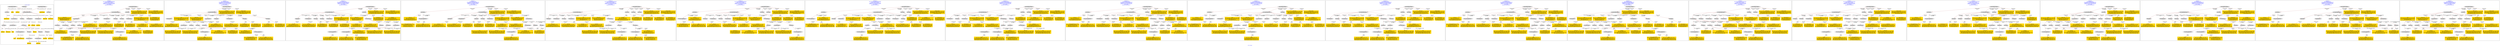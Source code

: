 digraph n0 {
fontcolor="blue"
remincross="true"
label="s07-s-13.json"
subgraph cluster_0 {
label="1-correct model"
n2[style="filled",color="white",fillcolor="lightgray",label="E12_Production1"];
n3[style="filled",color="white",fillcolor="lightgray",label="E21_Person1"];
n4[style="filled",color="white",fillcolor="lightgray",label="E55_Type1"];
n5[style="filled",color="white",fillcolor="lightgray",label="E52_Time-Span1"];
n6[style="filled",color="white",fillcolor="lightgray",label="E69_Death1"];
n7[style="filled",color="white",fillcolor="lightgray",label="E74_Group1"];
n8[style="filled",color="white",fillcolor="lightgray",label="E82_Actor_Appellation1"];
n9[style="filled",color="white",fillcolor="lightgray",label="E67_Birth1"];
n10[shape="plaintext",style="filled",fillcolor="gold",label="Artist_uri"];
n11[style="filled",color="white",fillcolor="lightgray",label="E22_Man-Made_Object1"];
n12[style="filled",color="white",fillcolor="lightgray",label="E35_Title1"];
n13[style="filled",color="white",fillcolor="lightgray",label="E8_Acquisition1"];
n14[style="filled",color="white",fillcolor="lightgray",label="E54_Dimension1"];
n15[shape="plaintext",style="filled",fillcolor="gold",label="Object_URI"];
n16[style="filled",color="white",fillcolor="lightgray",label="E33_Linguistic_Object1"];
n17[style="filled",color="white",fillcolor="lightgray",label="E55_Type2"];
n18[shape="plaintext",style="filled",fillcolor="gold",label="Label_on_page"];
n19[style="filled",color="white",fillcolor="lightgray",label="E33_Linguistic_Object2"];
n20[style="filled",color="white",fillcolor="lightgray",label="E55_Type3"];
n21[shape="plaintext",style="filled",fillcolor="gold",label="origin"];
n22[shape="plaintext",style="filled",fillcolor="gold",label="title"];
n23[style="filled",color="white",fillcolor="lightgray",label="E38_Image1"];
n24[shape="plaintext",style="filled",fillcolor="gold",label="image_url"];
n25[shape="plaintext",style="filled",fillcolor="gold",label="dates"];
n26[style="filled",color="white",fillcolor="lightgray",label="E52_Time-Span2"];
n27[shape="plaintext",style="filled",fillcolor="gold",label="birth_year"];
n28[style="filled",color="white",fillcolor="lightgray",label="E52_Time-Span3"];
n29[shape="plaintext",style="filled",fillcolor="gold",label="death_year"];
n30[shape="plaintext",style="filled",fillcolor="gold",label="dimension"];
n31[shape="plaintext",style="filled",fillcolor="gold",label="technique_uri"];
n32[shape="plaintext",style="filled",fillcolor="gold",label="technique"];
n33[shape="plaintext",style="filled",fillcolor="gold",label="label_type_uri"];
n34[shape="plaintext",style="filled",fillcolor="gold",label="origin_type_uri"];
n35[shape="plaintext",style="filled",fillcolor="gold",label="nationality_uri"];
n36[shape="plaintext",style="filled",fillcolor="gold",label="nationality"];
n37[shape="plaintext",style="filled",fillcolor="gold",label="Artist_appellation_uri"];
n38[shape="plaintext",style="filled",fillcolor="gold",label="name"];
n39[shape="plaintext",style="filled",fillcolor="gold",label="credit_line"];
}
subgraph cluster_1 {
label="candidate 0\nlink coherence:0.9090909090909091\nnode coherence:0.9375\nconfidence:0.40257224334967706\nmapping score:0.4993223267305941\ncost:32.99936\n-precision:0.64-recall:0.57"
n41[style="filled",color="white",fillcolor="lightgray",label="E12_Production1"];
n42[style="filled",color="white",fillcolor="lightgray",label="E21_Person1"];
n43[style="filled",color="white",fillcolor="lightgray",label="E52_Time-Span2"];
n44[style="filled",color="white",fillcolor="lightgray",label="E53_Place1"];
n45[style="filled",color="white",fillcolor="lightgray",label="E55_Type1"];
n46[style="filled",color="white",fillcolor="lightgray",label="E82_Actor_Appellation1"];
n47[style="filled",color="white",fillcolor="lightgray",label="E22_Man-Made_Object1"];
n48[style="filled",color="white",fillcolor="lightgray",label="E38_Image1"];
n49[style="filled",color="white",fillcolor="lightgray",label="E54_Dimension1"];
n50[style="filled",color="white",fillcolor="lightgray",label="E55_Type2"];
n51[style="filled",color="white",fillcolor="lightgray",label="E55_Type3"];
n52[style="filled",color="white",fillcolor="lightgray",label="E8_Acquisition1"];
n53[style="filled",color="white",fillcolor="lightgray",label="E33_Linguistic_Object2"];
n54[style="filled",color="white",fillcolor="lightgray",label="E55_Type4"];
n55[style="filled",color="white",fillcolor="lightgray",label="E44_Place_Appellation1"];
n56[shape="plaintext",style="filled",fillcolor="gold",label="credit_line\n[E8_Acquisition,P3_has_note,0.398]\n[E30_Right,P3_has_note,0.318]\n[E22_Man-Made_Object,P3_has_note,0.15]\n[E33_Linguistic_Object,P3_has_note,0.134]"];
n57[shape="plaintext",style="filled",fillcolor="gold",label="death_year\n[E52_Time-Span,P82_at_some_time_within,0.288]\n[E22_Man-Made_Object,P3_has_note,0.25]\n[E33_Linguistic_Object,P3_has_note,0.246]\n[E73_Information_Object,P3_has_note,0.216]"];
n58[shape="plaintext",style="filled",fillcolor="gold",label="label_type_uri\n[E55_Type,classLink,0.528]\n[E74_Group,classLink,0.229]\n[E57_Material,classLink,0.21]\n[E55_Type,label,0.032]"];
n59[shape="plaintext",style="filled",fillcolor="gold",label="dates\n[E52_Time-Span,P82_at_some_time_within,0.387]\n[E33_Linguistic_Object,P3_has_note,0.223]\n[E22_Man-Made_Object,P3_has_note,0.208]\n[E73_Information_Object,P3_has_note,0.182]"];
n60[shape="plaintext",style="filled",fillcolor="gold",label="Artist_uri\n[E21_Person,classLink,0.33]\n[E39_Actor,classLink,0.311]\n[E82_Actor_Appellation,classLink,0.23]\n[E78_Collection,classLink,0.129]"];
n61[shape="plaintext",style="filled",fillcolor="gold",label="dimension\n[E54_Dimension,P3_has_note,0.681]\n[E22_Man-Made_Object,P3_has_note,0.114]\n[E22_Man-Made_Object,classLink,0.109]\n[E34_Inscription,P3_has_note,0.096]"];
n62[shape="plaintext",style="filled",fillcolor="gold",label="technique\n[E55_Type,label,0.444]\n[E57_Material,label,0.237]\n[E29_Design_or_Procedure,P3_has_note,0.166]\n[E57_Material,classLink,0.153]"];
n63[shape="plaintext",style="filled",fillcolor="gold",label="name\n[E82_Actor_Appellation,label,0.283]\n[E33_Linguistic_Object,P3_has_note,0.249]\n[E22_Man-Made_Object,P3_has_note,0.242]\n[E73_Information_Object,P3_has_note,0.226]"];
n64[shape="plaintext",style="filled",fillcolor="gold",label="title\n[E22_Man-Made_Object,P3_has_note,0.309]\n[E73_Information_Object,P3_has_note,0.263]\n[E35_Title,label,0.24]\n[E33_Linguistic_Object,P3_has_note,0.188]"];
n65[shape="plaintext",style="filled",fillcolor="gold",label="Label_on_page\n[E22_Man-Made_Object,P3_has_note,0.313]\n[E33_Linguistic_Object,P3_has_note,0.302]\n[E73_Information_Object,P3_has_note,0.282]\n[E35_Title,label,0.103]"];
n66[shape="plaintext",style="filled",fillcolor="gold",label="nationality\n[E74_Group,label,0.505]\n[E74_Group,classLink,0.241]\n[E55_Type,label,0.129]\n[E8_Acquisition,P3_has_note,0.125]"];
n67[shape="plaintext",style="filled",fillcolor="gold",label="technique_uri\n[E55_Type,classLink,0.338]\n[E57_Material,classLink,0.319]\n[E74_Group,classLink,0.288]\n[E55_Type,label,0.054]"];
n68[shape="plaintext",style="filled",fillcolor="gold",label="Object_URI\n[E22_Man-Made_Object,classLink,0.645]\n[E78_Collection,classLink,0.161]\n[E38_Image,classLink,0.137]\n[E39_Actor,classLink,0.057]"];
n69[shape="plaintext",style="filled",fillcolor="gold",label="origin_type_uri\n[E55_Type,classLink,0.528]\n[E74_Group,classLink,0.229]\n[E57_Material,classLink,0.21]\n[E55_Type,label,0.032]"];
n70[shape="plaintext",style="filled",fillcolor="gold",label="birth_year\n[E52_Time-Span,P82a_begin_of_the_begin,0.285]\n[E52_Time-Span,P82_at_some_time_within,0.282]\n[E52_Time-Span,P82b_end_of_the_end,0.239]\n[E33_Linguistic_Object,P3_has_note,0.194]"];
n71[shape="plaintext",style="filled",fillcolor="gold",label="nationality_uri\n[E74_Group,classLink,0.64]\n[E55_Type,classLink,0.198]\n[E57_Material,classLink,0.113]\n[E55_Type,label,0.05]"];
n72[shape="plaintext",style="filled",fillcolor="gold",label="Artist_appellation_uri\n[E82_Actor_Appellation,classLink,0.803]\n[E21_Person,classLink,0.079]\n[E39_Actor,classLink,0.078]\n[E78_Collection,classLink,0.04]"];
n73[shape="plaintext",style="filled",fillcolor="gold",label="origin\n[E44_Place_Appellation,label,0.321]\n[E22_Man-Made_Object,P3_has_note,0.251]\n[E73_Information_Object,P3_has_note,0.218]\n[E33_Linguistic_Object,P3_has_note,0.21]"];
n74[shape="plaintext",style="filled",fillcolor="gold",label="image_url\n[E38_Image,classLink,0.641]\n[E78_Collection,classLink,0.153]\n[E22_Man-Made_Object,classLink,0.104]\n[E22_Man-Made_Object,P3_has_note,0.102]"];
}
subgraph cluster_2 {
label="candidate 1\nlink coherence:0.90625\nnode coherence:0.9354838709677419\nconfidence:0.40257224334967706\nmapping score:0.5074222135444028\ncost:31.99936\n-precision:0.66-recall:0.57"
n76[style="filled",color="white",fillcolor="lightgray",label="E12_Production1"];
n77[style="filled",color="white",fillcolor="lightgray",label="E21_Person1"];
n78[style="filled",color="white",fillcolor="lightgray",label="E52_Time-Span2"];
n79[style="filled",color="white",fillcolor="lightgray",label="E53_Place1"];
n80[style="filled",color="white",fillcolor="lightgray",label="E55_Type1"];
n81[style="filled",color="white",fillcolor="lightgray",label="E82_Actor_Appellation1"];
n82[style="filled",color="white",fillcolor="lightgray",label="E22_Man-Made_Object1"];
n83[style="filled",color="white",fillcolor="lightgray",label="E38_Image1"];
n84[style="filled",color="white",fillcolor="lightgray",label="E54_Dimension1"];
n85[style="filled",color="white",fillcolor="lightgray",label="E55_Type2"];
n86[style="filled",color="white",fillcolor="lightgray",label="E55_Type3"];
n87[style="filled",color="white",fillcolor="lightgray",label="E8_Acquisition1"];
n88[style="filled",color="white",fillcolor="lightgray",label="E33_Linguistic_Object2"];
n89[style="filled",color="white",fillcolor="lightgray",label="E44_Place_Appellation1"];
n90[shape="plaintext",style="filled",fillcolor="gold",label="origin_type_uri\n[E55_Type,classLink,0.528]\n[E74_Group,classLink,0.229]\n[E57_Material,classLink,0.21]\n[E55_Type,label,0.032]"];
n91[shape="plaintext",style="filled",fillcolor="gold",label="credit_line\n[E8_Acquisition,P3_has_note,0.398]\n[E30_Right,P3_has_note,0.318]\n[E22_Man-Made_Object,P3_has_note,0.15]\n[E33_Linguistic_Object,P3_has_note,0.134]"];
n92[shape="plaintext",style="filled",fillcolor="gold",label="death_year\n[E52_Time-Span,P82_at_some_time_within,0.288]\n[E22_Man-Made_Object,P3_has_note,0.25]\n[E33_Linguistic_Object,P3_has_note,0.246]\n[E73_Information_Object,P3_has_note,0.216]"];
n93[shape="plaintext",style="filled",fillcolor="gold",label="label_type_uri\n[E55_Type,classLink,0.528]\n[E74_Group,classLink,0.229]\n[E57_Material,classLink,0.21]\n[E55_Type,label,0.032]"];
n94[shape="plaintext",style="filled",fillcolor="gold",label="dates\n[E52_Time-Span,P82_at_some_time_within,0.387]\n[E33_Linguistic_Object,P3_has_note,0.223]\n[E22_Man-Made_Object,P3_has_note,0.208]\n[E73_Information_Object,P3_has_note,0.182]"];
n95[shape="plaintext",style="filled",fillcolor="gold",label="Artist_uri\n[E21_Person,classLink,0.33]\n[E39_Actor,classLink,0.311]\n[E82_Actor_Appellation,classLink,0.23]\n[E78_Collection,classLink,0.129]"];
n96[shape="plaintext",style="filled",fillcolor="gold",label="dimension\n[E54_Dimension,P3_has_note,0.681]\n[E22_Man-Made_Object,P3_has_note,0.114]\n[E22_Man-Made_Object,classLink,0.109]\n[E34_Inscription,P3_has_note,0.096]"];
n97[shape="plaintext",style="filled",fillcolor="gold",label="technique\n[E55_Type,label,0.444]\n[E57_Material,label,0.237]\n[E29_Design_or_Procedure,P3_has_note,0.166]\n[E57_Material,classLink,0.153]"];
n98[shape="plaintext",style="filled",fillcolor="gold",label="name\n[E82_Actor_Appellation,label,0.283]\n[E33_Linguistic_Object,P3_has_note,0.249]\n[E22_Man-Made_Object,P3_has_note,0.242]\n[E73_Information_Object,P3_has_note,0.226]"];
n99[shape="plaintext",style="filled",fillcolor="gold",label="title\n[E22_Man-Made_Object,P3_has_note,0.309]\n[E73_Information_Object,P3_has_note,0.263]\n[E35_Title,label,0.24]\n[E33_Linguistic_Object,P3_has_note,0.188]"];
n100[shape="plaintext",style="filled",fillcolor="gold",label="Label_on_page\n[E22_Man-Made_Object,P3_has_note,0.313]\n[E33_Linguistic_Object,P3_has_note,0.302]\n[E73_Information_Object,P3_has_note,0.282]\n[E35_Title,label,0.103]"];
n101[shape="plaintext",style="filled",fillcolor="gold",label="nationality\n[E74_Group,label,0.505]\n[E74_Group,classLink,0.241]\n[E55_Type,label,0.129]\n[E8_Acquisition,P3_has_note,0.125]"];
n102[shape="plaintext",style="filled",fillcolor="gold",label="technique_uri\n[E55_Type,classLink,0.338]\n[E57_Material,classLink,0.319]\n[E74_Group,classLink,0.288]\n[E55_Type,label,0.054]"];
n103[shape="plaintext",style="filled",fillcolor="gold",label="Object_URI\n[E22_Man-Made_Object,classLink,0.645]\n[E78_Collection,classLink,0.161]\n[E38_Image,classLink,0.137]\n[E39_Actor,classLink,0.057]"];
n104[shape="plaintext",style="filled",fillcolor="gold",label="birth_year\n[E52_Time-Span,P82a_begin_of_the_begin,0.285]\n[E52_Time-Span,P82_at_some_time_within,0.282]\n[E52_Time-Span,P82b_end_of_the_end,0.239]\n[E33_Linguistic_Object,P3_has_note,0.194]"];
n105[shape="plaintext",style="filled",fillcolor="gold",label="nationality_uri\n[E74_Group,classLink,0.64]\n[E55_Type,classLink,0.198]\n[E57_Material,classLink,0.113]\n[E55_Type,label,0.05]"];
n106[shape="plaintext",style="filled",fillcolor="gold",label="Artist_appellation_uri\n[E82_Actor_Appellation,classLink,0.803]\n[E21_Person,classLink,0.079]\n[E39_Actor,classLink,0.078]\n[E78_Collection,classLink,0.04]"];
n107[shape="plaintext",style="filled",fillcolor="gold",label="origin\n[E44_Place_Appellation,label,0.321]\n[E22_Man-Made_Object,P3_has_note,0.251]\n[E73_Information_Object,P3_has_note,0.218]\n[E33_Linguistic_Object,P3_has_note,0.21]"];
n108[shape="plaintext",style="filled",fillcolor="gold",label="image_url\n[E38_Image,classLink,0.641]\n[E78_Collection,classLink,0.153]\n[E22_Man-Made_Object,classLink,0.104]\n[E22_Man-Made_Object,P3_has_note,0.102]"];
}
subgraph cluster_3 {
label="candidate 10\nlink coherence:0.875\nnode coherence:0.9354838709677419\nconfidence:0.40014587477638475\nmapping score:0.506613424019972\ncost:31.99943\n-precision:0.62-recall:0.54"
n110[style="filled",color="white",fillcolor="lightgray",label="E12_Production1"];
n111[style="filled",color="white",fillcolor="lightgray",label="E21_Person1"];
n112[style="filled",color="white",fillcolor="lightgray",label="E52_Time-Span2"];
n113[style="filled",color="white",fillcolor="lightgray",label="E53_Place1"];
n114[style="filled",color="white",fillcolor="lightgray",label="E82_Actor_Appellation1"];
n115[style="filled",color="white",fillcolor="lightgray",label="E22_Man-Made_Object1"];
n116[style="filled",color="white",fillcolor="lightgray",label="E38_Image1"];
n117[style="filled",color="white",fillcolor="lightgray",label="E54_Dimension1"];
n118[style="filled",color="white",fillcolor="lightgray",label="E55_Type2"];
n119[style="filled",color="white",fillcolor="lightgray",label="E55_Type3"];
n120[style="filled",color="white",fillcolor="lightgray",label="E8_Acquisition1"];
n121[style="filled",color="white",fillcolor="lightgray",label="E33_Linguistic_Object2"];
n122[style="filled",color="white",fillcolor="lightgray",label="E55_Type1"];
n123[style="filled",color="white",fillcolor="lightgray",label="E44_Place_Appellation1"];
n124[shape="plaintext",style="filled",fillcolor="gold",label="origin_type_uri\n[E55_Type,classLink,0.528]\n[E74_Group,classLink,0.229]\n[E57_Material,classLink,0.21]\n[E55_Type,label,0.032]"];
n125[shape="plaintext",style="filled",fillcolor="gold",label="credit_line\n[E8_Acquisition,P3_has_note,0.398]\n[E30_Right,P3_has_note,0.318]\n[E22_Man-Made_Object,P3_has_note,0.15]\n[E33_Linguistic_Object,P3_has_note,0.134]"];
n126[shape="plaintext",style="filled",fillcolor="gold",label="death_year\n[E52_Time-Span,P82_at_some_time_within,0.288]\n[E22_Man-Made_Object,P3_has_note,0.25]\n[E33_Linguistic_Object,P3_has_note,0.246]\n[E73_Information_Object,P3_has_note,0.216]"];
n127[shape="plaintext",style="filled",fillcolor="gold",label="label_type_uri\n[E55_Type,classLink,0.528]\n[E74_Group,classLink,0.229]\n[E57_Material,classLink,0.21]\n[E55_Type,label,0.032]"];
n128[shape="plaintext",style="filled",fillcolor="gold",label="dates\n[E52_Time-Span,P82_at_some_time_within,0.387]\n[E33_Linguistic_Object,P3_has_note,0.223]\n[E22_Man-Made_Object,P3_has_note,0.208]\n[E73_Information_Object,P3_has_note,0.182]"];
n129[shape="plaintext",style="filled",fillcolor="gold",label="Artist_uri\n[E21_Person,classLink,0.33]\n[E39_Actor,classLink,0.311]\n[E82_Actor_Appellation,classLink,0.23]\n[E78_Collection,classLink,0.129]"];
n130[shape="plaintext",style="filled",fillcolor="gold",label="dimension\n[E54_Dimension,P3_has_note,0.681]\n[E22_Man-Made_Object,P3_has_note,0.114]\n[E22_Man-Made_Object,classLink,0.109]\n[E34_Inscription,P3_has_note,0.096]"];
n131[shape="plaintext",style="filled",fillcolor="gold",label="technique\n[E55_Type,label,0.444]\n[E57_Material,label,0.237]\n[E29_Design_or_Procedure,P3_has_note,0.166]\n[E57_Material,classLink,0.153]"];
n132[shape="plaintext",style="filled",fillcolor="gold",label="name\n[E82_Actor_Appellation,label,0.283]\n[E33_Linguistic_Object,P3_has_note,0.249]\n[E22_Man-Made_Object,P3_has_note,0.242]\n[E73_Information_Object,P3_has_note,0.226]"];
n133[shape="plaintext",style="filled",fillcolor="gold",label="title\n[E22_Man-Made_Object,P3_has_note,0.309]\n[E73_Information_Object,P3_has_note,0.263]\n[E35_Title,label,0.24]\n[E33_Linguistic_Object,P3_has_note,0.188]"];
n134[shape="plaintext",style="filled",fillcolor="gold",label="Label_on_page\n[E22_Man-Made_Object,P3_has_note,0.313]\n[E33_Linguistic_Object,P3_has_note,0.302]\n[E73_Information_Object,P3_has_note,0.282]\n[E35_Title,label,0.103]"];
n135[shape="plaintext",style="filled",fillcolor="gold",label="nationality\n[E74_Group,label,0.505]\n[E74_Group,classLink,0.241]\n[E55_Type,label,0.129]\n[E8_Acquisition,P3_has_note,0.125]"];
n136[shape="plaintext",style="filled",fillcolor="gold",label="birth_year\n[E52_Time-Span,P82a_begin_of_the_begin,0.285]\n[E52_Time-Span,P82_at_some_time_within,0.282]\n[E52_Time-Span,P82b_end_of_the_end,0.239]\n[E33_Linguistic_Object,P3_has_note,0.194]"];
n137[shape="plaintext",style="filled",fillcolor="gold",label="technique_uri\n[E55_Type,classLink,0.338]\n[E57_Material,classLink,0.319]\n[E74_Group,classLink,0.288]\n[E55_Type,label,0.054]"];
n138[shape="plaintext",style="filled",fillcolor="gold",label="Object_URI\n[E22_Man-Made_Object,classLink,0.645]\n[E78_Collection,classLink,0.161]\n[E38_Image,classLink,0.137]\n[E39_Actor,classLink,0.057]"];
n139[shape="plaintext",style="filled",fillcolor="gold",label="nationality_uri\n[E74_Group,classLink,0.64]\n[E55_Type,classLink,0.198]\n[E57_Material,classLink,0.113]\n[E55_Type,label,0.05]"];
n140[shape="plaintext",style="filled",fillcolor="gold",label="Artist_appellation_uri\n[E82_Actor_Appellation,classLink,0.803]\n[E21_Person,classLink,0.079]\n[E39_Actor,classLink,0.078]\n[E78_Collection,classLink,0.04]"];
n141[shape="plaintext",style="filled",fillcolor="gold",label="origin\n[E44_Place_Appellation,label,0.321]\n[E22_Man-Made_Object,P3_has_note,0.251]\n[E73_Information_Object,P3_has_note,0.218]\n[E33_Linguistic_Object,P3_has_note,0.21]"];
n142[shape="plaintext",style="filled",fillcolor="gold",label="image_url\n[E38_Image,classLink,0.641]\n[E78_Collection,classLink,0.153]\n[E22_Man-Made_Object,classLink,0.104]\n[E22_Man-Made_Object,P3_has_note,0.102]"];
}
subgraph cluster_4 {
label="candidate 11\nlink coherence:0.875\nnode coherence:0.9354838709677419\nconfidence:0.40014587477638475\nmapping score:0.506613424019972\ncost:31.99946\n-precision:0.62-recall:0.54"
n144[style="filled",color="white",fillcolor="lightgray",label="E12_Production1"];
n145[style="filled",color="white",fillcolor="lightgray",label="E52_Time-Span2"];
n146[style="filled",color="white",fillcolor="lightgray",label="E53_Place1"];
n147[style="filled",color="white",fillcolor="lightgray",label="E55_Type1"];
n148[style="filled",color="white",fillcolor="lightgray",label="E21_Person1"];
n149[style="filled",color="white",fillcolor="lightgray",label="E82_Actor_Appellation1"];
n150[style="filled",color="white",fillcolor="lightgray",label="E22_Man-Made_Object1"];
n151[style="filled",color="white",fillcolor="lightgray",label="E38_Image1"];
n152[style="filled",color="white",fillcolor="lightgray",label="E54_Dimension1"];
n153[style="filled",color="white",fillcolor="lightgray",label="E55_Type2"];
n154[style="filled",color="white",fillcolor="lightgray",label="E55_Type3"];
n155[style="filled",color="white",fillcolor="lightgray",label="E8_Acquisition1"];
n156[style="filled",color="white",fillcolor="lightgray",label="E33_Linguistic_Object2"];
n157[style="filled",color="white",fillcolor="lightgray",label="E44_Place_Appellation1"];
n158[shape="plaintext",style="filled",fillcolor="gold",label="origin_type_uri\n[E55_Type,classLink,0.528]\n[E74_Group,classLink,0.229]\n[E57_Material,classLink,0.21]\n[E55_Type,label,0.032]"];
n159[shape="plaintext",style="filled",fillcolor="gold",label="credit_line\n[E8_Acquisition,P3_has_note,0.398]\n[E30_Right,P3_has_note,0.318]\n[E22_Man-Made_Object,P3_has_note,0.15]\n[E33_Linguistic_Object,P3_has_note,0.134]"];
n160[shape="plaintext",style="filled",fillcolor="gold",label="death_year\n[E52_Time-Span,P82_at_some_time_within,0.288]\n[E22_Man-Made_Object,P3_has_note,0.25]\n[E33_Linguistic_Object,P3_has_note,0.246]\n[E73_Information_Object,P3_has_note,0.216]"];
n161[shape="plaintext",style="filled",fillcolor="gold",label="label_type_uri\n[E55_Type,classLink,0.528]\n[E74_Group,classLink,0.229]\n[E57_Material,classLink,0.21]\n[E55_Type,label,0.032]"];
n162[shape="plaintext",style="filled",fillcolor="gold",label="dates\n[E52_Time-Span,P82_at_some_time_within,0.387]\n[E33_Linguistic_Object,P3_has_note,0.223]\n[E22_Man-Made_Object,P3_has_note,0.208]\n[E73_Information_Object,P3_has_note,0.182]"];
n163[shape="plaintext",style="filled",fillcolor="gold",label="Artist_uri\n[E21_Person,classLink,0.33]\n[E39_Actor,classLink,0.311]\n[E82_Actor_Appellation,classLink,0.23]\n[E78_Collection,classLink,0.129]"];
n164[shape="plaintext",style="filled",fillcolor="gold",label="dimension\n[E54_Dimension,P3_has_note,0.681]\n[E22_Man-Made_Object,P3_has_note,0.114]\n[E22_Man-Made_Object,classLink,0.109]\n[E34_Inscription,P3_has_note,0.096]"];
n165[shape="plaintext",style="filled",fillcolor="gold",label="technique\n[E55_Type,label,0.444]\n[E57_Material,label,0.237]\n[E29_Design_or_Procedure,P3_has_note,0.166]\n[E57_Material,classLink,0.153]"];
n166[shape="plaintext",style="filled",fillcolor="gold",label="name\n[E82_Actor_Appellation,label,0.283]\n[E33_Linguistic_Object,P3_has_note,0.249]\n[E22_Man-Made_Object,P3_has_note,0.242]\n[E73_Information_Object,P3_has_note,0.226]"];
n167[shape="plaintext",style="filled",fillcolor="gold",label="title\n[E22_Man-Made_Object,P3_has_note,0.309]\n[E73_Information_Object,P3_has_note,0.263]\n[E35_Title,label,0.24]\n[E33_Linguistic_Object,P3_has_note,0.188]"];
n168[shape="plaintext",style="filled",fillcolor="gold",label="Label_on_page\n[E22_Man-Made_Object,P3_has_note,0.313]\n[E33_Linguistic_Object,P3_has_note,0.302]\n[E73_Information_Object,P3_has_note,0.282]\n[E35_Title,label,0.103]"];
n169[shape="plaintext",style="filled",fillcolor="gold",label="nationality\n[E74_Group,label,0.505]\n[E74_Group,classLink,0.241]\n[E55_Type,label,0.129]\n[E8_Acquisition,P3_has_note,0.125]"];
n170[shape="plaintext",style="filled",fillcolor="gold",label="birth_year\n[E52_Time-Span,P82a_begin_of_the_begin,0.285]\n[E52_Time-Span,P82_at_some_time_within,0.282]\n[E52_Time-Span,P82b_end_of_the_end,0.239]\n[E33_Linguistic_Object,P3_has_note,0.194]"];
n171[shape="plaintext",style="filled",fillcolor="gold",label="technique_uri\n[E55_Type,classLink,0.338]\n[E57_Material,classLink,0.319]\n[E74_Group,classLink,0.288]\n[E55_Type,label,0.054]"];
n172[shape="plaintext",style="filled",fillcolor="gold",label="Object_URI\n[E22_Man-Made_Object,classLink,0.645]\n[E78_Collection,classLink,0.161]\n[E38_Image,classLink,0.137]\n[E39_Actor,classLink,0.057]"];
n173[shape="plaintext",style="filled",fillcolor="gold",label="nationality_uri\n[E74_Group,classLink,0.64]\n[E55_Type,classLink,0.198]\n[E57_Material,classLink,0.113]\n[E55_Type,label,0.05]"];
n174[shape="plaintext",style="filled",fillcolor="gold",label="Artist_appellation_uri\n[E82_Actor_Appellation,classLink,0.803]\n[E21_Person,classLink,0.079]\n[E39_Actor,classLink,0.078]\n[E78_Collection,classLink,0.04]"];
n175[shape="plaintext",style="filled",fillcolor="gold",label="origin\n[E44_Place_Appellation,label,0.321]\n[E22_Man-Made_Object,P3_has_note,0.251]\n[E73_Information_Object,P3_has_note,0.218]\n[E33_Linguistic_Object,P3_has_note,0.21]"];
n176[shape="plaintext",style="filled",fillcolor="gold",label="image_url\n[E38_Image,classLink,0.641]\n[E78_Collection,classLink,0.153]\n[E22_Man-Made_Object,classLink,0.104]\n[E22_Man-Made_Object,P3_has_note,0.102]"];
}
subgraph cluster_5 {
label="candidate 12\nlink coherence:0.8484848484848485\nnode coherence:0.9375\nconfidence:0.40257224334967706\nmapping score:0.4993223267305941\ncost:32.99947\n-precision:0.64-recall:0.57"
n178[style="filled",color="white",fillcolor="lightgray",label="E12_Production1"];
n179[style="filled",color="white",fillcolor="lightgray",label="E21_Person1"];
n180[style="filled",color="white",fillcolor="lightgray",label="E52_Time-Span2"];
n181[style="filled",color="white",fillcolor="lightgray",label="E53_Place1"];
n182[style="filled",color="white",fillcolor="lightgray",label="E82_Actor_Appellation1"];
n183[style="filled",color="white",fillcolor="lightgray",label="E22_Man-Made_Object1"];
n184[style="filled",color="white",fillcolor="lightgray",label="E38_Image1"];
n185[style="filled",color="white",fillcolor="lightgray",label="E54_Dimension1"];
n186[style="filled",color="white",fillcolor="lightgray",label="E55_Type3"];
n187[style="filled",color="white",fillcolor="lightgray",label="E8_Acquisition1"];
n188[style="filled",color="white",fillcolor="lightgray",label="E33_Linguistic_Object2"];
n189[style="filled",color="white",fillcolor="lightgray",label="E55_Type1"];
n190[style="filled",color="white",fillcolor="lightgray",label="E55_Type2"];
n191[style="filled",color="white",fillcolor="lightgray",label="E55_Type4"];
n192[style="filled",color="white",fillcolor="lightgray",label="E44_Place_Appellation1"];
n193[shape="plaintext",style="filled",fillcolor="gold",label="credit_line\n[E8_Acquisition,P3_has_note,0.398]\n[E30_Right,P3_has_note,0.318]\n[E22_Man-Made_Object,P3_has_note,0.15]\n[E33_Linguistic_Object,P3_has_note,0.134]"];
n194[shape="plaintext",style="filled",fillcolor="gold",label="death_year\n[E52_Time-Span,P82_at_some_time_within,0.288]\n[E22_Man-Made_Object,P3_has_note,0.25]\n[E33_Linguistic_Object,P3_has_note,0.246]\n[E73_Information_Object,P3_has_note,0.216]"];
n195[shape="plaintext",style="filled",fillcolor="gold",label="label_type_uri\n[E55_Type,classLink,0.528]\n[E74_Group,classLink,0.229]\n[E57_Material,classLink,0.21]\n[E55_Type,label,0.032]"];
n196[shape="plaintext",style="filled",fillcolor="gold",label="dates\n[E52_Time-Span,P82_at_some_time_within,0.387]\n[E33_Linguistic_Object,P3_has_note,0.223]\n[E22_Man-Made_Object,P3_has_note,0.208]\n[E73_Information_Object,P3_has_note,0.182]"];
n197[shape="plaintext",style="filled",fillcolor="gold",label="Artist_uri\n[E21_Person,classLink,0.33]\n[E39_Actor,classLink,0.311]\n[E82_Actor_Appellation,classLink,0.23]\n[E78_Collection,classLink,0.129]"];
n198[shape="plaintext",style="filled",fillcolor="gold",label="dimension\n[E54_Dimension,P3_has_note,0.681]\n[E22_Man-Made_Object,P3_has_note,0.114]\n[E22_Man-Made_Object,classLink,0.109]\n[E34_Inscription,P3_has_note,0.096]"];
n199[shape="plaintext",style="filled",fillcolor="gold",label="technique\n[E55_Type,label,0.444]\n[E57_Material,label,0.237]\n[E29_Design_or_Procedure,P3_has_note,0.166]\n[E57_Material,classLink,0.153]"];
n200[shape="plaintext",style="filled",fillcolor="gold",label="name\n[E82_Actor_Appellation,label,0.283]\n[E33_Linguistic_Object,P3_has_note,0.249]\n[E22_Man-Made_Object,P3_has_note,0.242]\n[E73_Information_Object,P3_has_note,0.226]"];
n201[shape="plaintext",style="filled",fillcolor="gold",label="title\n[E22_Man-Made_Object,P3_has_note,0.309]\n[E73_Information_Object,P3_has_note,0.263]\n[E35_Title,label,0.24]\n[E33_Linguistic_Object,P3_has_note,0.188]"];
n202[shape="plaintext",style="filled",fillcolor="gold",label="Label_on_page\n[E22_Man-Made_Object,P3_has_note,0.313]\n[E33_Linguistic_Object,P3_has_note,0.302]\n[E73_Information_Object,P3_has_note,0.282]\n[E35_Title,label,0.103]"];
n203[shape="plaintext",style="filled",fillcolor="gold",label="nationality\n[E74_Group,label,0.505]\n[E74_Group,classLink,0.241]\n[E55_Type,label,0.129]\n[E8_Acquisition,P3_has_note,0.125]"];
n204[shape="plaintext",style="filled",fillcolor="gold",label="technique_uri\n[E55_Type,classLink,0.338]\n[E57_Material,classLink,0.319]\n[E74_Group,classLink,0.288]\n[E55_Type,label,0.054]"];
n205[shape="plaintext",style="filled",fillcolor="gold",label="Object_URI\n[E22_Man-Made_Object,classLink,0.645]\n[E78_Collection,classLink,0.161]\n[E38_Image,classLink,0.137]\n[E39_Actor,classLink,0.057]"];
n206[shape="plaintext",style="filled",fillcolor="gold",label="origin_type_uri\n[E55_Type,classLink,0.528]\n[E74_Group,classLink,0.229]\n[E57_Material,classLink,0.21]\n[E55_Type,label,0.032]"];
n207[shape="plaintext",style="filled",fillcolor="gold",label="birth_year\n[E52_Time-Span,P82a_begin_of_the_begin,0.285]\n[E52_Time-Span,P82_at_some_time_within,0.282]\n[E52_Time-Span,P82b_end_of_the_end,0.239]\n[E33_Linguistic_Object,P3_has_note,0.194]"];
n208[shape="plaintext",style="filled",fillcolor="gold",label="nationality_uri\n[E74_Group,classLink,0.64]\n[E55_Type,classLink,0.198]\n[E57_Material,classLink,0.113]\n[E55_Type,label,0.05]"];
n209[shape="plaintext",style="filled",fillcolor="gold",label="Artist_appellation_uri\n[E82_Actor_Appellation,classLink,0.803]\n[E21_Person,classLink,0.079]\n[E39_Actor,classLink,0.078]\n[E78_Collection,classLink,0.04]"];
n210[shape="plaintext",style="filled",fillcolor="gold",label="origin\n[E44_Place_Appellation,label,0.321]\n[E22_Man-Made_Object,P3_has_note,0.251]\n[E73_Information_Object,P3_has_note,0.218]\n[E33_Linguistic_Object,P3_has_note,0.21]"];
n211[shape="plaintext",style="filled",fillcolor="gold",label="image_url\n[E38_Image,classLink,0.641]\n[E78_Collection,classLink,0.153]\n[E22_Man-Made_Object,classLink,0.104]\n[E22_Man-Made_Object,P3_has_note,0.102]"];
}
subgraph cluster_6 {
label="candidate 13\nlink coherence:0.8484848484848485\nnode coherence:0.9375\nconfidence:0.40257224334967706\nmapping score:0.4993223267305941\ncost:32.9995\n-precision:0.64-recall:0.57"
n213[style="filled",color="white",fillcolor="lightgray",label="E12_Production1"];
n214[style="filled",color="white",fillcolor="lightgray",label="E52_Time-Span2"];
n215[style="filled",color="white",fillcolor="lightgray",label="E53_Place1"];
n216[style="filled",color="white",fillcolor="lightgray",label="E55_Type1"];
n217[style="filled",color="white",fillcolor="lightgray",label="E21_Person1"];
n218[style="filled",color="white",fillcolor="lightgray",label="E82_Actor_Appellation1"];
n219[style="filled",color="white",fillcolor="lightgray",label="E22_Man-Made_Object1"];
n220[style="filled",color="white",fillcolor="lightgray",label="E38_Image1"];
n221[style="filled",color="white",fillcolor="lightgray",label="E54_Dimension1"];
n222[style="filled",color="white",fillcolor="lightgray",label="E55_Type3"];
n223[style="filled",color="white",fillcolor="lightgray",label="E8_Acquisition1"];
n224[style="filled",color="white",fillcolor="lightgray",label="E33_Linguistic_Object2"];
n225[style="filled",color="white",fillcolor="lightgray",label="E55_Type2"];
n226[style="filled",color="white",fillcolor="lightgray",label="E55_Type4"];
n227[style="filled",color="white",fillcolor="lightgray",label="E44_Place_Appellation1"];
n228[shape="plaintext",style="filled",fillcolor="gold",label="credit_line\n[E8_Acquisition,P3_has_note,0.398]\n[E30_Right,P3_has_note,0.318]\n[E22_Man-Made_Object,P3_has_note,0.15]\n[E33_Linguistic_Object,P3_has_note,0.134]"];
n229[shape="plaintext",style="filled",fillcolor="gold",label="death_year\n[E52_Time-Span,P82_at_some_time_within,0.288]\n[E22_Man-Made_Object,P3_has_note,0.25]\n[E33_Linguistic_Object,P3_has_note,0.246]\n[E73_Information_Object,P3_has_note,0.216]"];
n230[shape="plaintext",style="filled",fillcolor="gold",label="label_type_uri\n[E55_Type,classLink,0.528]\n[E74_Group,classLink,0.229]\n[E57_Material,classLink,0.21]\n[E55_Type,label,0.032]"];
n231[shape="plaintext",style="filled",fillcolor="gold",label="dates\n[E52_Time-Span,P82_at_some_time_within,0.387]\n[E33_Linguistic_Object,P3_has_note,0.223]\n[E22_Man-Made_Object,P3_has_note,0.208]\n[E73_Information_Object,P3_has_note,0.182]"];
n232[shape="plaintext",style="filled",fillcolor="gold",label="Artist_uri\n[E21_Person,classLink,0.33]\n[E39_Actor,classLink,0.311]\n[E82_Actor_Appellation,classLink,0.23]\n[E78_Collection,classLink,0.129]"];
n233[shape="plaintext",style="filled",fillcolor="gold",label="dimension\n[E54_Dimension,P3_has_note,0.681]\n[E22_Man-Made_Object,P3_has_note,0.114]\n[E22_Man-Made_Object,classLink,0.109]\n[E34_Inscription,P3_has_note,0.096]"];
n234[shape="plaintext",style="filled",fillcolor="gold",label="technique\n[E55_Type,label,0.444]\n[E57_Material,label,0.237]\n[E29_Design_or_Procedure,P3_has_note,0.166]\n[E57_Material,classLink,0.153]"];
n235[shape="plaintext",style="filled",fillcolor="gold",label="name\n[E82_Actor_Appellation,label,0.283]\n[E33_Linguistic_Object,P3_has_note,0.249]\n[E22_Man-Made_Object,P3_has_note,0.242]\n[E73_Information_Object,P3_has_note,0.226]"];
n236[shape="plaintext",style="filled",fillcolor="gold",label="title\n[E22_Man-Made_Object,P3_has_note,0.309]\n[E73_Information_Object,P3_has_note,0.263]\n[E35_Title,label,0.24]\n[E33_Linguistic_Object,P3_has_note,0.188]"];
n237[shape="plaintext",style="filled",fillcolor="gold",label="Label_on_page\n[E22_Man-Made_Object,P3_has_note,0.313]\n[E33_Linguistic_Object,P3_has_note,0.302]\n[E73_Information_Object,P3_has_note,0.282]\n[E35_Title,label,0.103]"];
n238[shape="plaintext",style="filled",fillcolor="gold",label="nationality\n[E74_Group,label,0.505]\n[E74_Group,classLink,0.241]\n[E55_Type,label,0.129]\n[E8_Acquisition,P3_has_note,0.125]"];
n239[shape="plaintext",style="filled",fillcolor="gold",label="technique_uri\n[E55_Type,classLink,0.338]\n[E57_Material,classLink,0.319]\n[E74_Group,classLink,0.288]\n[E55_Type,label,0.054]"];
n240[shape="plaintext",style="filled",fillcolor="gold",label="Object_URI\n[E22_Man-Made_Object,classLink,0.645]\n[E78_Collection,classLink,0.161]\n[E38_Image,classLink,0.137]\n[E39_Actor,classLink,0.057]"];
n241[shape="plaintext",style="filled",fillcolor="gold",label="origin_type_uri\n[E55_Type,classLink,0.528]\n[E74_Group,classLink,0.229]\n[E57_Material,classLink,0.21]\n[E55_Type,label,0.032]"];
n242[shape="plaintext",style="filled",fillcolor="gold",label="birth_year\n[E52_Time-Span,P82a_begin_of_the_begin,0.285]\n[E52_Time-Span,P82_at_some_time_within,0.282]\n[E52_Time-Span,P82b_end_of_the_end,0.239]\n[E33_Linguistic_Object,P3_has_note,0.194]"];
n243[shape="plaintext",style="filled",fillcolor="gold",label="nationality_uri\n[E74_Group,classLink,0.64]\n[E55_Type,classLink,0.198]\n[E57_Material,classLink,0.113]\n[E55_Type,label,0.05]"];
n244[shape="plaintext",style="filled",fillcolor="gold",label="Artist_appellation_uri\n[E82_Actor_Appellation,classLink,0.803]\n[E21_Person,classLink,0.079]\n[E39_Actor,classLink,0.078]\n[E78_Collection,classLink,0.04]"];
n245[shape="plaintext",style="filled",fillcolor="gold",label="origin\n[E44_Place_Appellation,label,0.321]\n[E22_Man-Made_Object,P3_has_note,0.251]\n[E73_Information_Object,P3_has_note,0.218]\n[E33_Linguistic_Object,P3_has_note,0.21]"];
n246[shape="plaintext",style="filled",fillcolor="gold",label="image_url\n[E38_Image,classLink,0.641]\n[E78_Collection,classLink,0.153]\n[E22_Man-Made_Object,classLink,0.104]\n[E22_Man-Made_Object,P3_has_note,0.102]"];
}
subgraph cluster_7 {
label="candidate 14\nlink coherence:0.8484848484848485\nnode coherence:0.9375\nconfidence:0.40257224334967706\nmapping score:0.4993223267305941\ncost:32.99953\n-precision:0.58-recall:0.51"
n248[style="filled",color="white",fillcolor="lightgray",label="E12_Production1"];
n249[style="filled",color="white",fillcolor="lightgray",label="E52_Time-Span2"];
n250[style="filled",color="white",fillcolor="lightgray",label="E53_Place1"];
n251[style="filled",color="white",fillcolor="lightgray",label="E21_Person1"];
n252[style="filled",color="white",fillcolor="lightgray",label="E82_Actor_Appellation1"];
n253[style="filled",color="white",fillcolor="lightgray",label="E22_Man-Made_Object1"];
n254[style="filled",color="white",fillcolor="lightgray",label="E38_Image1"];
n255[style="filled",color="white",fillcolor="lightgray",label="E54_Dimension1"];
n256[style="filled",color="white",fillcolor="lightgray",label="E55_Type2"];
n257[style="filled",color="white",fillcolor="lightgray",label="E55_Type3"];
n258[style="filled",color="white",fillcolor="lightgray",label="E8_Acquisition1"];
n259[style="filled",color="white",fillcolor="lightgray",label="E33_Linguistic_Object2"];
n260[style="filled",color="white",fillcolor="lightgray",label="E55_Type1"];
n261[style="filled",color="white",fillcolor="lightgray",label="E55_Type4"];
n262[style="filled",color="white",fillcolor="lightgray",label="E44_Place_Appellation1"];
n263[shape="plaintext",style="filled",fillcolor="gold",label="credit_line\n[E8_Acquisition,P3_has_note,0.398]\n[E30_Right,P3_has_note,0.318]\n[E22_Man-Made_Object,P3_has_note,0.15]\n[E33_Linguistic_Object,P3_has_note,0.134]"];
n264[shape="plaintext",style="filled",fillcolor="gold",label="death_year\n[E52_Time-Span,P82_at_some_time_within,0.288]\n[E22_Man-Made_Object,P3_has_note,0.25]\n[E33_Linguistic_Object,P3_has_note,0.246]\n[E73_Information_Object,P3_has_note,0.216]"];
n265[shape="plaintext",style="filled",fillcolor="gold",label="label_type_uri\n[E55_Type,classLink,0.528]\n[E74_Group,classLink,0.229]\n[E57_Material,classLink,0.21]\n[E55_Type,label,0.032]"];
n266[shape="plaintext",style="filled",fillcolor="gold",label="dates\n[E52_Time-Span,P82_at_some_time_within,0.387]\n[E33_Linguistic_Object,P3_has_note,0.223]\n[E22_Man-Made_Object,P3_has_note,0.208]\n[E73_Information_Object,P3_has_note,0.182]"];
n267[shape="plaintext",style="filled",fillcolor="gold",label="Artist_uri\n[E21_Person,classLink,0.33]\n[E39_Actor,classLink,0.311]\n[E82_Actor_Appellation,classLink,0.23]\n[E78_Collection,classLink,0.129]"];
n268[shape="plaintext",style="filled",fillcolor="gold",label="dimension\n[E54_Dimension,P3_has_note,0.681]\n[E22_Man-Made_Object,P3_has_note,0.114]\n[E22_Man-Made_Object,classLink,0.109]\n[E34_Inscription,P3_has_note,0.096]"];
n269[shape="plaintext",style="filled",fillcolor="gold",label="technique\n[E55_Type,label,0.444]\n[E57_Material,label,0.237]\n[E29_Design_or_Procedure,P3_has_note,0.166]\n[E57_Material,classLink,0.153]"];
n270[shape="plaintext",style="filled",fillcolor="gold",label="name\n[E82_Actor_Appellation,label,0.283]\n[E33_Linguistic_Object,P3_has_note,0.249]\n[E22_Man-Made_Object,P3_has_note,0.242]\n[E73_Information_Object,P3_has_note,0.226]"];
n271[shape="plaintext",style="filled",fillcolor="gold",label="title\n[E22_Man-Made_Object,P3_has_note,0.309]\n[E73_Information_Object,P3_has_note,0.263]\n[E35_Title,label,0.24]\n[E33_Linguistic_Object,P3_has_note,0.188]"];
n272[shape="plaintext",style="filled",fillcolor="gold",label="Label_on_page\n[E22_Man-Made_Object,P3_has_note,0.313]\n[E33_Linguistic_Object,P3_has_note,0.302]\n[E73_Information_Object,P3_has_note,0.282]\n[E35_Title,label,0.103]"];
n273[shape="plaintext",style="filled",fillcolor="gold",label="nationality\n[E74_Group,label,0.505]\n[E74_Group,classLink,0.241]\n[E55_Type,label,0.129]\n[E8_Acquisition,P3_has_note,0.125]"];
n274[shape="plaintext",style="filled",fillcolor="gold",label="technique_uri\n[E55_Type,classLink,0.338]\n[E57_Material,classLink,0.319]\n[E74_Group,classLink,0.288]\n[E55_Type,label,0.054]"];
n275[shape="plaintext",style="filled",fillcolor="gold",label="Object_URI\n[E22_Man-Made_Object,classLink,0.645]\n[E78_Collection,classLink,0.161]\n[E38_Image,classLink,0.137]\n[E39_Actor,classLink,0.057]"];
n276[shape="plaintext",style="filled",fillcolor="gold",label="origin_type_uri\n[E55_Type,classLink,0.528]\n[E74_Group,classLink,0.229]\n[E57_Material,classLink,0.21]\n[E55_Type,label,0.032]"];
n277[shape="plaintext",style="filled",fillcolor="gold",label="birth_year\n[E52_Time-Span,P82a_begin_of_the_begin,0.285]\n[E52_Time-Span,P82_at_some_time_within,0.282]\n[E52_Time-Span,P82b_end_of_the_end,0.239]\n[E33_Linguistic_Object,P3_has_note,0.194]"];
n278[shape="plaintext",style="filled",fillcolor="gold",label="nationality_uri\n[E74_Group,classLink,0.64]\n[E55_Type,classLink,0.198]\n[E57_Material,classLink,0.113]\n[E55_Type,label,0.05]"];
n279[shape="plaintext",style="filled",fillcolor="gold",label="Artist_appellation_uri\n[E82_Actor_Appellation,classLink,0.803]\n[E21_Person,classLink,0.079]\n[E39_Actor,classLink,0.078]\n[E78_Collection,classLink,0.04]"];
n280[shape="plaintext",style="filled",fillcolor="gold",label="origin\n[E44_Place_Appellation,label,0.321]\n[E22_Man-Made_Object,P3_has_note,0.251]\n[E73_Information_Object,P3_has_note,0.218]\n[E33_Linguistic_Object,P3_has_note,0.21]"];
n281[shape="plaintext",style="filled",fillcolor="gold",label="image_url\n[E38_Image,classLink,0.641]\n[E78_Collection,classLink,0.153]\n[E22_Man-Made_Object,classLink,0.104]\n[E22_Man-Made_Object,P3_has_note,0.102]"];
}
subgraph cluster_8 {
label="candidate 15\nlink coherence:0.84375\nnode coherence:0.9354838709677419\nconfidence:0.40257224334967706\nmapping score:0.5074222135444028\ncost:31.99947\n-precision:0.66-recall:0.57"
n283[style="filled",color="white",fillcolor="lightgray",label="E12_Production1"];
n284[style="filled",color="white",fillcolor="lightgray",label="E21_Person1"];
n285[style="filled",color="white",fillcolor="lightgray",label="E52_Time-Span2"];
n286[style="filled",color="white",fillcolor="lightgray",label="E53_Place1"];
n287[style="filled",color="white",fillcolor="lightgray",label="E82_Actor_Appellation1"];
n288[style="filled",color="white",fillcolor="lightgray",label="E22_Man-Made_Object1"];
n289[style="filled",color="white",fillcolor="lightgray",label="E38_Image1"];
n290[style="filled",color="white",fillcolor="lightgray",label="E54_Dimension1"];
n291[style="filled",color="white",fillcolor="lightgray",label="E55_Type3"];
n292[style="filled",color="white",fillcolor="lightgray",label="E8_Acquisition1"];
n293[style="filled",color="white",fillcolor="lightgray",label="E33_Linguistic_Object2"];
n294[style="filled",color="white",fillcolor="lightgray",label="E55_Type1"];
n295[style="filled",color="white",fillcolor="lightgray",label="E55_Type2"];
n296[style="filled",color="white",fillcolor="lightgray",label="E44_Place_Appellation1"];
n297[shape="plaintext",style="filled",fillcolor="gold",label="origin_type_uri\n[E55_Type,classLink,0.528]\n[E74_Group,classLink,0.229]\n[E57_Material,classLink,0.21]\n[E55_Type,label,0.032]"];
n298[shape="plaintext",style="filled",fillcolor="gold",label="credit_line\n[E8_Acquisition,P3_has_note,0.398]\n[E30_Right,P3_has_note,0.318]\n[E22_Man-Made_Object,P3_has_note,0.15]\n[E33_Linguistic_Object,P3_has_note,0.134]"];
n299[shape="plaintext",style="filled",fillcolor="gold",label="death_year\n[E52_Time-Span,P82_at_some_time_within,0.288]\n[E22_Man-Made_Object,P3_has_note,0.25]\n[E33_Linguistic_Object,P3_has_note,0.246]\n[E73_Information_Object,P3_has_note,0.216]"];
n300[shape="plaintext",style="filled",fillcolor="gold",label="label_type_uri\n[E55_Type,classLink,0.528]\n[E74_Group,classLink,0.229]\n[E57_Material,classLink,0.21]\n[E55_Type,label,0.032]"];
n301[shape="plaintext",style="filled",fillcolor="gold",label="dates\n[E52_Time-Span,P82_at_some_time_within,0.387]\n[E33_Linguistic_Object,P3_has_note,0.223]\n[E22_Man-Made_Object,P3_has_note,0.208]\n[E73_Information_Object,P3_has_note,0.182]"];
n302[shape="plaintext",style="filled",fillcolor="gold",label="Artist_uri\n[E21_Person,classLink,0.33]\n[E39_Actor,classLink,0.311]\n[E82_Actor_Appellation,classLink,0.23]\n[E78_Collection,classLink,0.129]"];
n303[shape="plaintext",style="filled",fillcolor="gold",label="dimension\n[E54_Dimension,P3_has_note,0.681]\n[E22_Man-Made_Object,P3_has_note,0.114]\n[E22_Man-Made_Object,classLink,0.109]\n[E34_Inscription,P3_has_note,0.096]"];
n304[shape="plaintext",style="filled",fillcolor="gold",label="technique\n[E55_Type,label,0.444]\n[E57_Material,label,0.237]\n[E29_Design_or_Procedure,P3_has_note,0.166]\n[E57_Material,classLink,0.153]"];
n305[shape="plaintext",style="filled",fillcolor="gold",label="name\n[E82_Actor_Appellation,label,0.283]\n[E33_Linguistic_Object,P3_has_note,0.249]\n[E22_Man-Made_Object,P3_has_note,0.242]\n[E73_Information_Object,P3_has_note,0.226]"];
n306[shape="plaintext",style="filled",fillcolor="gold",label="title\n[E22_Man-Made_Object,P3_has_note,0.309]\n[E73_Information_Object,P3_has_note,0.263]\n[E35_Title,label,0.24]\n[E33_Linguistic_Object,P3_has_note,0.188]"];
n307[shape="plaintext",style="filled",fillcolor="gold",label="Label_on_page\n[E22_Man-Made_Object,P3_has_note,0.313]\n[E33_Linguistic_Object,P3_has_note,0.302]\n[E73_Information_Object,P3_has_note,0.282]\n[E35_Title,label,0.103]"];
n308[shape="plaintext",style="filled",fillcolor="gold",label="nationality\n[E74_Group,label,0.505]\n[E74_Group,classLink,0.241]\n[E55_Type,label,0.129]\n[E8_Acquisition,P3_has_note,0.125]"];
n309[shape="plaintext",style="filled",fillcolor="gold",label="technique_uri\n[E55_Type,classLink,0.338]\n[E57_Material,classLink,0.319]\n[E74_Group,classLink,0.288]\n[E55_Type,label,0.054]"];
n310[shape="plaintext",style="filled",fillcolor="gold",label="Object_URI\n[E22_Man-Made_Object,classLink,0.645]\n[E78_Collection,classLink,0.161]\n[E38_Image,classLink,0.137]\n[E39_Actor,classLink,0.057]"];
n311[shape="plaintext",style="filled",fillcolor="gold",label="birth_year\n[E52_Time-Span,P82a_begin_of_the_begin,0.285]\n[E52_Time-Span,P82_at_some_time_within,0.282]\n[E52_Time-Span,P82b_end_of_the_end,0.239]\n[E33_Linguistic_Object,P3_has_note,0.194]"];
n312[shape="plaintext",style="filled",fillcolor="gold",label="nationality_uri\n[E74_Group,classLink,0.64]\n[E55_Type,classLink,0.198]\n[E57_Material,classLink,0.113]\n[E55_Type,label,0.05]"];
n313[shape="plaintext",style="filled",fillcolor="gold",label="Artist_appellation_uri\n[E82_Actor_Appellation,classLink,0.803]\n[E21_Person,classLink,0.079]\n[E39_Actor,classLink,0.078]\n[E78_Collection,classLink,0.04]"];
n314[shape="plaintext",style="filled",fillcolor="gold",label="origin\n[E44_Place_Appellation,label,0.321]\n[E22_Man-Made_Object,P3_has_note,0.251]\n[E73_Information_Object,P3_has_note,0.218]\n[E33_Linguistic_Object,P3_has_note,0.21]"];
n315[shape="plaintext",style="filled",fillcolor="gold",label="image_url\n[E38_Image,classLink,0.641]\n[E78_Collection,classLink,0.153]\n[E22_Man-Made_Object,classLink,0.104]\n[E22_Man-Made_Object,P3_has_note,0.102]"];
}
subgraph cluster_9 {
label="candidate 16\nlink coherence:0.84375\nnode coherence:0.9354838709677419\nconfidence:0.40257224334967706\nmapping score:0.5074222135444028\ncost:31.9995\n-precision:0.66-recall:0.57"
n317[style="filled",color="white",fillcolor="lightgray",label="E12_Production1"];
n318[style="filled",color="white",fillcolor="lightgray",label="E52_Time-Span2"];
n319[style="filled",color="white",fillcolor="lightgray",label="E53_Place1"];
n320[style="filled",color="white",fillcolor="lightgray",label="E55_Type1"];
n321[style="filled",color="white",fillcolor="lightgray",label="E21_Person1"];
n322[style="filled",color="white",fillcolor="lightgray",label="E82_Actor_Appellation1"];
n323[style="filled",color="white",fillcolor="lightgray",label="E22_Man-Made_Object1"];
n324[style="filled",color="white",fillcolor="lightgray",label="E38_Image1"];
n325[style="filled",color="white",fillcolor="lightgray",label="E54_Dimension1"];
n326[style="filled",color="white",fillcolor="lightgray",label="E55_Type3"];
n327[style="filled",color="white",fillcolor="lightgray",label="E8_Acquisition1"];
n328[style="filled",color="white",fillcolor="lightgray",label="E33_Linguistic_Object2"];
n329[style="filled",color="white",fillcolor="lightgray",label="E55_Type2"];
n330[style="filled",color="white",fillcolor="lightgray",label="E44_Place_Appellation1"];
n331[shape="plaintext",style="filled",fillcolor="gold",label="origin_type_uri\n[E55_Type,classLink,0.528]\n[E74_Group,classLink,0.229]\n[E57_Material,classLink,0.21]\n[E55_Type,label,0.032]"];
n332[shape="plaintext",style="filled",fillcolor="gold",label="credit_line\n[E8_Acquisition,P3_has_note,0.398]\n[E30_Right,P3_has_note,0.318]\n[E22_Man-Made_Object,P3_has_note,0.15]\n[E33_Linguistic_Object,P3_has_note,0.134]"];
n333[shape="plaintext",style="filled",fillcolor="gold",label="death_year\n[E52_Time-Span,P82_at_some_time_within,0.288]\n[E22_Man-Made_Object,P3_has_note,0.25]\n[E33_Linguistic_Object,P3_has_note,0.246]\n[E73_Information_Object,P3_has_note,0.216]"];
n334[shape="plaintext",style="filled",fillcolor="gold",label="label_type_uri\n[E55_Type,classLink,0.528]\n[E74_Group,classLink,0.229]\n[E57_Material,classLink,0.21]\n[E55_Type,label,0.032]"];
n335[shape="plaintext",style="filled",fillcolor="gold",label="dates\n[E52_Time-Span,P82_at_some_time_within,0.387]\n[E33_Linguistic_Object,P3_has_note,0.223]\n[E22_Man-Made_Object,P3_has_note,0.208]\n[E73_Information_Object,P3_has_note,0.182]"];
n336[shape="plaintext",style="filled",fillcolor="gold",label="Artist_uri\n[E21_Person,classLink,0.33]\n[E39_Actor,classLink,0.311]\n[E82_Actor_Appellation,classLink,0.23]\n[E78_Collection,classLink,0.129]"];
n337[shape="plaintext",style="filled",fillcolor="gold",label="dimension\n[E54_Dimension,P3_has_note,0.681]\n[E22_Man-Made_Object,P3_has_note,0.114]\n[E22_Man-Made_Object,classLink,0.109]\n[E34_Inscription,P3_has_note,0.096]"];
n338[shape="plaintext",style="filled",fillcolor="gold",label="technique\n[E55_Type,label,0.444]\n[E57_Material,label,0.237]\n[E29_Design_or_Procedure,P3_has_note,0.166]\n[E57_Material,classLink,0.153]"];
n339[shape="plaintext",style="filled",fillcolor="gold",label="name\n[E82_Actor_Appellation,label,0.283]\n[E33_Linguistic_Object,P3_has_note,0.249]\n[E22_Man-Made_Object,P3_has_note,0.242]\n[E73_Information_Object,P3_has_note,0.226]"];
n340[shape="plaintext",style="filled",fillcolor="gold",label="title\n[E22_Man-Made_Object,P3_has_note,0.309]\n[E73_Information_Object,P3_has_note,0.263]\n[E35_Title,label,0.24]\n[E33_Linguistic_Object,P3_has_note,0.188]"];
n341[shape="plaintext",style="filled",fillcolor="gold",label="Label_on_page\n[E22_Man-Made_Object,P3_has_note,0.313]\n[E33_Linguistic_Object,P3_has_note,0.302]\n[E73_Information_Object,P3_has_note,0.282]\n[E35_Title,label,0.103]"];
n342[shape="plaintext",style="filled",fillcolor="gold",label="nationality\n[E74_Group,label,0.505]\n[E74_Group,classLink,0.241]\n[E55_Type,label,0.129]\n[E8_Acquisition,P3_has_note,0.125]"];
n343[shape="plaintext",style="filled",fillcolor="gold",label="technique_uri\n[E55_Type,classLink,0.338]\n[E57_Material,classLink,0.319]\n[E74_Group,classLink,0.288]\n[E55_Type,label,0.054]"];
n344[shape="plaintext",style="filled",fillcolor="gold",label="Object_URI\n[E22_Man-Made_Object,classLink,0.645]\n[E78_Collection,classLink,0.161]\n[E38_Image,classLink,0.137]\n[E39_Actor,classLink,0.057]"];
n345[shape="plaintext",style="filled",fillcolor="gold",label="birth_year\n[E52_Time-Span,P82a_begin_of_the_begin,0.285]\n[E52_Time-Span,P82_at_some_time_within,0.282]\n[E52_Time-Span,P82b_end_of_the_end,0.239]\n[E33_Linguistic_Object,P3_has_note,0.194]"];
n346[shape="plaintext",style="filled",fillcolor="gold",label="nationality_uri\n[E74_Group,classLink,0.64]\n[E55_Type,classLink,0.198]\n[E57_Material,classLink,0.113]\n[E55_Type,label,0.05]"];
n347[shape="plaintext",style="filled",fillcolor="gold",label="Artist_appellation_uri\n[E82_Actor_Appellation,classLink,0.803]\n[E21_Person,classLink,0.079]\n[E39_Actor,classLink,0.078]\n[E78_Collection,classLink,0.04]"];
n348[shape="plaintext",style="filled",fillcolor="gold",label="origin\n[E44_Place_Appellation,label,0.321]\n[E22_Man-Made_Object,P3_has_note,0.251]\n[E73_Information_Object,P3_has_note,0.218]\n[E33_Linguistic_Object,P3_has_note,0.21]"];
n349[shape="plaintext",style="filled",fillcolor="gold",label="image_url\n[E38_Image,classLink,0.641]\n[E78_Collection,classLink,0.153]\n[E22_Man-Made_Object,classLink,0.104]\n[E22_Man-Made_Object,P3_has_note,0.102]"];
}
subgraph cluster_10 {
label="candidate 17\nlink coherence:0.84375\nnode coherence:0.9354838709677419\nconfidence:0.40257224334967706\nmapping score:0.5074222135444028\ncost:31.99953\n-precision:0.59-recall:0.51"
n351[style="filled",color="white",fillcolor="lightgray",label="E12_Production1"];
n352[style="filled",color="white",fillcolor="lightgray",label="E52_Time-Span2"];
n353[style="filled",color="white",fillcolor="lightgray",label="E53_Place1"];
n354[style="filled",color="white",fillcolor="lightgray",label="E21_Person1"];
n355[style="filled",color="white",fillcolor="lightgray",label="E82_Actor_Appellation1"];
n356[style="filled",color="white",fillcolor="lightgray",label="E22_Man-Made_Object1"];
n357[style="filled",color="white",fillcolor="lightgray",label="E38_Image1"];
n358[style="filled",color="white",fillcolor="lightgray",label="E54_Dimension1"];
n359[style="filled",color="white",fillcolor="lightgray",label="E55_Type2"];
n360[style="filled",color="white",fillcolor="lightgray",label="E55_Type3"];
n361[style="filled",color="white",fillcolor="lightgray",label="E8_Acquisition1"];
n362[style="filled",color="white",fillcolor="lightgray",label="E33_Linguistic_Object2"];
n363[style="filled",color="white",fillcolor="lightgray",label="E55_Type1"];
n364[style="filled",color="white",fillcolor="lightgray",label="E44_Place_Appellation1"];
n365[shape="plaintext",style="filled",fillcolor="gold",label="origin_type_uri\n[E55_Type,classLink,0.528]\n[E74_Group,classLink,0.229]\n[E57_Material,classLink,0.21]\n[E55_Type,label,0.032]"];
n366[shape="plaintext",style="filled",fillcolor="gold",label="credit_line\n[E8_Acquisition,P3_has_note,0.398]\n[E30_Right,P3_has_note,0.318]\n[E22_Man-Made_Object,P3_has_note,0.15]\n[E33_Linguistic_Object,P3_has_note,0.134]"];
n367[shape="plaintext",style="filled",fillcolor="gold",label="death_year\n[E52_Time-Span,P82_at_some_time_within,0.288]\n[E22_Man-Made_Object,P3_has_note,0.25]\n[E33_Linguistic_Object,P3_has_note,0.246]\n[E73_Information_Object,P3_has_note,0.216]"];
n368[shape="plaintext",style="filled",fillcolor="gold",label="label_type_uri\n[E55_Type,classLink,0.528]\n[E74_Group,classLink,0.229]\n[E57_Material,classLink,0.21]\n[E55_Type,label,0.032]"];
n369[shape="plaintext",style="filled",fillcolor="gold",label="dates\n[E52_Time-Span,P82_at_some_time_within,0.387]\n[E33_Linguistic_Object,P3_has_note,0.223]\n[E22_Man-Made_Object,P3_has_note,0.208]\n[E73_Information_Object,P3_has_note,0.182]"];
n370[shape="plaintext",style="filled",fillcolor="gold",label="Artist_uri\n[E21_Person,classLink,0.33]\n[E39_Actor,classLink,0.311]\n[E82_Actor_Appellation,classLink,0.23]\n[E78_Collection,classLink,0.129]"];
n371[shape="plaintext",style="filled",fillcolor="gold",label="dimension\n[E54_Dimension,P3_has_note,0.681]\n[E22_Man-Made_Object,P3_has_note,0.114]\n[E22_Man-Made_Object,classLink,0.109]\n[E34_Inscription,P3_has_note,0.096]"];
n372[shape="plaintext",style="filled",fillcolor="gold",label="technique\n[E55_Type,label,0.444]\n[E57_Material,label,0.237]\n[E29_Design_or_Procedure,P3_has_note,0.166]\n[E57_Material,classLink,0.153]"];
n373[shape="plaintext",style="filled",fillcolor="gold",label="name\n[E82_Actor_Appellation,label,0.283]\n[E33_Linguistic_Object,P3_has_note,0.249]\n[E22_Man-Made_Object,P3_has_note,0.242]\n[E73_Information_Object,P3_has_note,0.226]"];
n374[shape="plaintext",style="filled",fillcolor="gold",label="title\n[E22_Man-Made_Object,P3_has_note,0.309]\n[E73_Information_Object,P3_has_note,0.263]\n[E35_Title,label,0.24]\n[E33_Linguistic_Object,P3_has_note,0.188]"];
n375[shape="plaintext",style="filled",fillcolor="gold",label="Label_on_page\n[E22_Man-Made_Object,P3_has_note,0.313]\n[E33_Linguistic_Object,P3_has_note,0.302]\n[E73_Information_Object,P3_has_note,0.282]\n[E35_Title,label,0.103]"];
n376[shape="plaintext",style="filled",fillcolor="gold",label="nationality\n[E74_Group,label,0.505]\n[E74_Group,classLink,0.241]\n[E55_Type,label,0.129]\n[E8_Acquisition,P3_has_note,0.125]"];
n377[shape="plaintext",style="filled",fillcolor="gold",label="technique_uri\n[E55_Type,classLink,0.338]\n[E57_Material,classLink,0.319]\n[E74_Group,classLink,0.288]\n[E55_Type,label,0.054]"];
n378[shape="plaintext",style="filled",fillcolor="gold",label="Object_URI\n[E22_Man-Made_Object,classLink,0.645]\n[E78_Collection,classLink,0.161]\n[E38_Image,classLink,0.137]\n[E39_Actor,classLink,0.057]"];
n379[shape="plaintext",style="filled",fillcolor="gold",label="birth_year\n[E52_Time-Span,P82a_begin_of_the_begin,0.285]\n[E52_Time-Span,P82_at_some_time_within,0.282]\n[E52_Time-Span,P82b_end_of_the_end,0.239]\n[E33_Linguistic_Object,P3_has_note,0.194]"];
n380[shape="plaintext",style="filled",fillcolor="gold",label="nationality_uri\n[E74_Group,classLink,0.64]\n[E55_Type,classLink,0.198]\n[E57_Material,classLink,0.113]\n[E55_Type,label,0.05]"];
n381[shape="plaintext",style="filled",fillcolor="gold",label="Artist_appellation_uri\n[E82_Actor_Appellation,classLink,0.803]\n[E21_Person,classLink,0.079]\n[E39_Actor,classLink,0.078]\n[E78_Collection,classLink,0.04]"];
n382[shape="plaintext",style="filled",fillcolor="gold",label="origin\n[E44_Place_Appellation,label,0.321]\n[E22_Man-Made_Object,P3_has_note,0.251]\n[E73_Information_Object,P3_has_note,0.218]\n[E33_Linguistic_Object,P3_has_note,0.21]"];
n383[shape="plaintext",style="filled",fillcolor="gold",label="image_url\n[E38_Image,classLink,0.641]\n[E78_Collection,classLink,0.153]\n[E22_Man-Made_Object,classLink,0.104]\n[E22_Man-Made_Object,P3_has_note,0.102]"];
}
subgraph cluster_11 {
label="candidate 18\nlink coherence:0.84375\nnode coherence:0.9354838709677419\nconfidence:0.40014587477638475\nmapping score:0.506613424019972\ncost:31.99947\n-precision:0.66-recall:0.57"
n385[style="filled",color="white",fillcolor="lightgray",label="E12_Production1"];
n386[style="filled",color="white",fillcolor="lightgray",label="E21_Person1"];
n387[style="filled",color="white",fillcolor="lightgray",label="E52_Time-Span2"];
n388[style="filled",color="white",fillcolor="lightgray",label="E53_Place1"];
n389[style="filled",color="white",fillcolor="lightgray",label="E82_Actor_Appellation1"];
n390[style="filled",color="white",fillcolor="lightgray",label="E22_Man-Made_Object1"];
n391[style="filled",color="white",fillcolor="lightgray",label="E38_Image1"];
n392[style="filled",color="white",fillcolor="lightgray",label="E54_Dimension1"];
n393[style="filled",color="white",fillcolor="lightgray",label="E55_Type3"];
n394[style="filled",color="white",fillcolor="lightgray",label="E8_Acquisition1"];
n395[style="filled",color="white",fillcolor="lightgray",label="E33_Linguistic_Object2"];
n396[style="filled",color="white",fillcolor="lightgray",label="E55_Type1"];
n397[style="filled",color="white",fillcolor="lightgray",label="E55_Type2"];
n398[style="filled",color="white",fillcolor="lightgray",label="E44_Place_Appellation1"];
n399[shape="plaintext",style="filled",fillcolor="gold",label="origin_type_uri\n[E55_Type,classLink,0.528]\n[E74_Group,classLink,0.229]\n[E57_Material,classLink,0.21]\n[E55_Type,label,0.032]"];
n400[shape="plaintext",style="filled",fillcolor="gold",label="credit_line\n[E8_Acquisition,P3_has_note,0.398]\n[E30_Right,P3_has_note,0.318]\n[E22_Man-Made_Object,P3_has_note,0.15]\n[E33_Linguistic_Object,P3_has_note,0.134]"];
n401[shape="plaintext",style="filled",fillcolor="gold",label="death_year\n[E52_Time-Span,P82_at_some_time_within,0.288]\n[E22_Man-Made_Object,P3_has_note,0.25]\n[E33_Linguistic_Object,P3_has_note,0.246]\n[E73_Information_Object,P3_has_note,0.216]"];
n402[shape="plaintext",style="filled",fillcolor="gold",label="label_type_uri\n[E55_Type,classLink,0.528]\n[E74_Group,classLink,0.229]\n[E57_Material,classLink,0.21]\n[E55_Type,label,0.032]"];
n403[shape="plaintext",style="filled",fillcolor="gold",label="dates\n[E52_Time-Span,P82_at_some_time_within,0.387]\n[E33_Linguistic_Object,P3_has_note,0.223]\n[E22_Man-Made_Object,P3_has_note,0.208]\n[E73_Information_Object,P3_has_note,0.182]"];
n404[shape="plaintext",style="filled",fillcolor="gold",label="Artist_uri\n[E21_Person,classLink,0.33]\n[E39_Actor,classLink,0.311]\n[E82_Actor_Appellation,classLink,0.23]\n[E78_Collection,classLink,0.129]"];
n405[shape="plaintext",style="filled",fillcolor="gold",label="dimension\n[E54_Dimension,P3_has_note,0.681]\n[E22_Man-Made_Object,P3_has_note,0.114]\n[E22_Man-Made_Object,classLink,0.109]\n[E34_Inscription,P3_has_note,0.096]"];
n406[shape="plaintext",style="filled",fillcolor="gold",label="technique\n[E55_Type,label,0.444]\n[E57_Material,label,0.237]\n[E29_Design_or_Procedure,P3_has_note,0.166]\n[E57_Material,classLink,0.153]"];
n407[shape="plaintext",style="filled",fillcolor="gold",label="name\n[E82_Actor_Appellation,label,0.283]\n[E33_Linguistic_Object,P3_has_note,0.249]\n[E22_Man-Made_Object,P3_has_note,0.242]\n[E73_Information_Object,P3_has_note,0.226]"];
n408[shape="plaintext",style="filled",fillcolor="gold",label="title\n[E22_Man-Made_Object,P3_has_note,0.309]\n[E73_Information_Object,P3_has_note,0.263]\n[E35_Title,label,0.24]\n[E33_Linguistic_Object,P3_has_note,0.188]"];
n409[shape="plaintext",style="filled",fillcolor="gold",label="Label_on_page\n[E22_Man-Made_Object,P3_has_note,0.313]\n[E33_Linguistic_Object,P3_has_note,0.302]\n[E73_Information_Object,P3_has_note,0.282]\n[E35_Title,label,0.103]"];
n410[shape="plaintext",style="filled",fillcolor="gold",label="nationality\n[E74_Group,label,0.505]\n[E74_Group,classLink,0.241]\n[E55_Type,label,0.129]\n[E8_Acquisition,P3_has_note,0.125]"];
n411[shape="plaintext",style="filled",fillcolor="gold",label="birth_year\n[E52_Time-Span,P82a_begin_of_the_begin,0.285]\n[E52_Time-Span,P82_at_some_time_within,0.282]\n[E52_Time-Span,P82b_end_of_the_end,0.239]\n[E33_Linguistic_Object,P3_has_note,0.194]"];
n412[shape="plaintext",style="filled",fillcolor="gold",label="technique_uri\n[E55_Type,classLink,0.338]\n[E57_Material,classLink,0.319]\n[E74_Group,classLink,0.288]\n[E55_Type,label,0.054]"];
n413[shape="plaintext",style="filled",fillcolor="gold",label="Object_URI\n[E22_Man-Made_Object,classLink,0.645]\n[E78_Collection,classLink,0.161]\n[E38_Image,classLink,0.137]\n[E39_Actor,classLink,0.057]"];
n414[shape="plaintext",style="filled",fillcolor="gold",label="nationality_uri\n[E74_Group,classLink,0.64]\n[E55_Type,classLink,0.198]\n[E57_Material,classLink,0.113]\n[E55_Type,label,0.05]"];
n415[shape="plaintext",style="filled",fillcolor="gold",label="Artist_appellation_uri\n[E82_Actor_Appellation,classLink,0.803]\n[E21_Person,classLink,0.079]\n[E39_Actor,classLink,0.078]\n[E78_Collection,classLink,0.04]"];
n416[shape="plaintext",style="filled",fillcolor="gold",label="origin\n[E44_Place_Appellation,label,0.321]\n[E22_Man-Made_Object,P3_has_note,0.251]\n[E73_Information_Object,P3_has_note,0.218]\n[E33_Linguistic_Object,P3_has_note,0.21]"];
n417[shape="plaintext",style="filled",fillcolor="gold",label="image_url\n[E38_Image,classLink,0.641]\n[E78_Collection,classLink,0.153]\n[E22_Man-Made_Object,classLink,0.104]\n[E22_Man-Made_Object,P3_has_note,0.102]"];
}
subgraph cluster_12 {
label="candidate 19\nlink coherence:0.84375\nnode coherence:0.9354838709677419\nconfidence:0.40014587477638475\nmapping score:0.506613424019972\ncost:31.9995\n-precision:0.66-recall:0.57"
n419[style="filled",color="white",fillcolor="lightgray",label="E12_Production1"];
n420[style="filled",color="white",fillcolor="lightgray",label="E52_Time-Span2"];
n421[style="filled",color="white",fillcolor="lightgray",label="E53_Place1"];
n422[style="filled",color="white",fillcolor="lightgray",label="E55_Type1"];
n423[style="filled",color="white",fillcolor="lightgray",label="E21_Person1"];
n424[style="filled",color="white",fillcolor="lightgray",label="E82_Actor_Appellation1"];
n425[style="filled",color="white",fillcolor="lightgray",label="E22_Man-Made_Object1"];
n426[style="filled",color="white",fillcolor="lightgray",label="E38_Image1"];
n427[style="filled",color="white",fillcolor="lightgray",label="E54_Dimension1"];
n428[style="filled",color="white",fillcolor="lightgray",label="E55_Type3"];
n429[style="filled",color="white",fillcolor="lightgray",label="E8_Acquisition1"];
n430[style="filled",color="white",fillcolor="lightgray",label="E33_Linguistic_Object2"];
n431[style="filled",color="white",fillcolor="lightgray",label="E55_Type2"];
n432[style="filled",color="white",fillcolor="lightgray",label="E44_Place_Appellation1"];
n433[shape="plaintext",style="filled",fillcolor="gold",label="origin_type_uri\n[E55_Type,classLink,0.528]\n[E74_Group,classLink,0.229]\n[E57_Material,classLink,0.21]\n[E55_Type,label,0.032]"];
n434[shape="plaintext",style="filled",fillcolor="gold",label="credit_line\n[E8_Acquisition,P3_has_note,0.398]\n[E30_Right,P3_has_note,0.318]\n[E22_Man-Made_Object,P3_has_note,0.15]\n[E33_Linguistic_Object,P3_has_note,0.134]"];
n435[shape="plaintext",style="filled",fillcolor="gold",label="death_year\n[E52_Time-Span,P82_at_some_time_within,0.288]\n[E22_Man-Made_Object,P3_has_note,0.25]\n[E33_Linguistic_Object,P3_has_note,0.246]\n[E73_Information_Object,P3_has_note,0.216]"];
n436[shape="plaintext",style="filled",fillcolor="gold",label="label_type_uri\n[E55_Type,classLink,0.528]\n[E74_Group,classLink,0.229]\n[E57_Material,classLink,0.21]\n[E55_Type,label,0.032]"];
n437[shape="plaintext",style="filled",fillcolor="gold",label="dates\n[E52_Time-Span,P82_at_some_time_within,0.387]\n[E33_Linguistic_Object,P3_has_note,0.223]\n[E22_Man-Made_Object,P3_has_note,0.208]\n[E73_Information_Object,P3_has_note,0.182]"];
n438[shape="plaintext",style="filled",fillcolor="gold",label="Artist_uri\n[E21_Person,classLink,0.33]\n[E39_Actor,classLink,0.311]\n[E82_Actor_Appellation,classLink,0.23]\n[E78_Collection,classLink,0.129]"];
n439[shape="plaintext",style="filled",fillcolor="gold",label="dimension\n[E54_Dimension,P3_has_note,0.681]\n[E22_Man-Made_Object,P3_has_note,0.114]\n[E22_Man-Made_Object,classLink,0.109]\n[E34_Inscription,P3_has_note,0.096]"];
n440[shape="plaintext",style="filled",fillcolor="gold",label="technique\n[E55_Type,label,0.444]\n[E57_Material,label,0.237]\n[E29_Design_or_Procedure,P3_has_note,0.166]\n[E57_Material,classLink,0.153]"];
n441[shape="plaintext",style="filled",fillcolor="gold",label="name\n[E82_Actor_Appellation,label,0.283]\n[E33_Linguistic_Object,P3_has_note,0.249]\n[E22_Man-Made_Object,P3_has_note,0.242]\n[E73_Information_Object,P3_has_note,0.226]"];
n442[shape="plaintext",style="filled",fillcolor="gold",label="title\n[E22_Man-Made_Object,P3_has_note,0.309]\n[E73_Information_Object,P3_has_note,0.263]\n[E35_Title,label,0.24]\n[E33_Linguistic_Object,P3_has_note,0.188]"];
n443[shape="plaintext",style="filled",fillcolor="gold",label="Label_on_page\n[E22_Man-Made_Object,P3_has_note,0.313]\n[E33_Linguistic_Object,P3_has_note,0.302]\n[E73_Information_Object,P3_has_note,0.282]\n[E35_Title,label,0.103]"];
n444[shape="plaintext",style="filled",fillcolor="gold",label="nationality\n[E74_Group,label,0.505]\n[E74_Group,classLink,0.241]\n[E55_Type,label,0.129]\n[E8_Acquisition,P3_has_note,0.125]"];
n445[shape="plaintext",style="filled",fillcolor="gold",label="birth_year\n[E52_Time-Span,P82a_begin_of_the_begin,0.285]\n[E52_Time-Span,P82_at_some_time_within,0.282]\n[E52_Time-Span,P82b_end_of_the_end,0.239]\n[E33_Linguistic_Object,P3_has_note,0.194]"];
n446[shape="plaintext",style="filled",fillcolor="gold",label="technique_uri\n[E55_Type,classLink,0.338]\n[E57_Material,classLink,0.319]\n[E74_Group,classLink,0.288]\n[E55_Type,label,0.054]"];
n447[shape="plaintext",style="filled",fillcolor="gold",label="Object_URI\n[E22_Man-Made_Object,classLink,0.645]\n[E78_Collection,classLink,0.161]\n[E38_Image,classLink,0.137]\n[E39_Actor,classLink,0.057]"];
n448[shape="plaintext",style="filled",fillcolor="gold",label="nationality_uri\n[E74_Group,classLink,0.64]\n[E55_Type,classLink,0.198]\n[E57_Material,classLink,0.113]\n[E55_Type,label,0.05]"];
n449[shape="plaintext",style="filled",fillcolor="gold",label="Artist_appellation_uri\n[E82_Actor_Appellation,classLink,0.803]\n[E21_Person,classLink,0.079]\n[E39_Actor,classLink,0.078]\n[E78_Collection,classLink,0.04]"];
n450[shape="plaintext",style="filled",fillcolor="gold",label="origin\n[E44_Place_Appellation,label,0.321]\n[E22_Man-Made_Object,P3_has_note,0.251]\n[E73_Information_Object,P3_has_note,0.218]\n[E33_Linguistic_Object,P3_has_note,0.21]"];
n451[shape="plaintext",style="filled",fillcolor="gold",label="image_url\n[E38_Image,classLink,0.641]\n[E78_Collection,classLink,0.153]\n[E22_Man-Made_Object,classLink,0.104]\n[E22_Man-Made_Object,P3_has_note,0.102]"];
}
subgraph cluster_13 {
label="candidate 2\nlink coherence:0.90625\nnode coherence:0.9354838709677419\nconfidence:0.40014587477638475\nmapping score:0.506613424019972\ncost:31.99936\n-precision:0.66-recall:0.57"
n453[style="filled",color="white",fillcolor="lightgray",label="E12_Production1"];
n454[style="filled",color="white",fillcolor="lightgray",label="E21_Person1"];
n455[style="filled",color="white",fillcolor="lightgray",label="E52_Time-Span2"];
n456[style="filled",color="white",fillcolor="lightgray",label="E53_Place1"];
n457[style="filled",color="white",fillcolor="lightgray",label="E55_Type1"];
n458[style="filled",color="white",fillcolor="lightgray",label="E82_Actor_Appellation1"];
n459[style="filled",color="white",fillcolor="lightgray",label="E22_Man-Made_Object1"];
n460[style="filled",color="white",fillcolor="lightgray",label="E38_Image1"];
n461[style="filled",color="white",fillcolor="lightgray",label="E54_Dimension1"];
n462[style="filled",color="white",fillcolor="lightgray",label="E55_Type2"];
n463[style="filled",color="white",fillcolor="lightgray",label="E55_Type3"];
n464[style="filled",color="white",fillcolor="lightgray",label="E8_Acquisition1"];
n465[style="filled",color="white",fillcolor="lightgray",label="E33_Linguistic_Object2"];
n466[style="filled",color="white",fillcolor="lightgray",label="E44_Place_Appellation1"];
n467[shape="plaintext",style="filled",fillcolor="gold",label="origin_type_uri\n[E55_Type,classLink,0.528]\n[E74_Group,classLink,0.229]\n[E57_Material,classLink,0.21]\n[E55_Type,label,0.032]"];
n468[shape="plaintext",style="filled",fillcolor="gold",label="credit_line\n[E8_Acquisition,P3_has_note,0.398]\n[E30_Right,P3_has_note,0.318]\n[E22_Man-Made_Object,P3_has_note,0.15]\n[E33_Linguistic_Object,P3_has_note,0.134]"];
n469[shape="plaintext",style="filled",fillcolor="gold",label="death_year\n[E52_Time-Span,P82_at_some_time_within,0.288]\n[E22_Man-Made_Object,P3_has_note,0.25]\n[E33_Linguistic_Object,P3_has_note,0.246]\n[E73_Information_Object,P3_has_note,0.216]"];
n470[shape="plaintext",style="filled",fillcolor="gold",label="label_type_uri\n[E55_Type,classLink,0.528]\n[E74_Group,classLink,0.229]\n[E57_Material,classLink,0.21]\n[E55_Type,label,0.032]"];
n471[shape="plaintext",style="filled",fillcolor="gold",label="dates\n[E52_Time-Span,P82_at_some_time_within,0.387]\n[E33_Linguistic_Object,P3_has_note,0.223]\n[E22_Man-Made_Object,P3_has_note,0.208]\n[E73_Information_Object,P3_has_note,0.182]"];
n472[shape="plaintext",style="filled",fillcolor="gold",label="Artist_uri\n[E21_Person,classLink,0.33]\n[E39_Actor,classLink,0.311]\n[E82_Actor_Appellation,classLink,0.23]\n[E78_Collection,classLink,0.129]"];
n473[shape="plaintext",style="filled",fillcolor="gold",label="dimension\n[E54_Dimension,P3_has_note,0.681]\n[E22_Man-Made_Object,P3_has_note,0.114]\n[E22_Man-Made_Object,classLink,0.109]\n[E34_Inscription,P3_has_note,0.096]"];
n474[shape="plaintext",style="filled",fillcolor="gold",label="technique\n[E55_Type,label,0.444]\n[E57_Material,label,0.237]\n[E29_Design_or_Procedure,P3_has_note,0.166]\n[E57_Material,classLink,0.153]"];
n475[shape="plaintext",style="filled",fillcolor="gold",label="name\n[E82_Actor_Appellation,label,0.283]\n[E33_Linguistic_Object,P3_has_note,0.249]\n[E22_Man-Made_Object,P3_has_note,0.242]\n[E73_Information_Object,P3_has_note,0.226]"];
n476[shape="plaintext",style="filled",fillcolor="gold",label="title\n[E22_Man-Made_Object,P3_has_note,0.309]\n[E73_Information_Object,P3_has_note,0.263]\n[E35_Title,label,0.24]\n[E33_Linguistic_Object,P3_has_note,0.188]"];
n477[shape="plaintext",style="filled",fillcolor="gold",label="Label_on_page\n[E22_Man-Made_Object,P3_has_note,0.313]\n[E33_Linguistic_Object,P3_has_note,0.302]\n[E73_Information_Object,P3_has_note,0.282]\n[E35_Title,label,0.103]"];
n478[shape="plaintext",style="filled",fillcolor="gold",label="nationality\n[E74_Group,label,0.505]\n[E74_Group,classLink,0.241]\n[E55_Type,label,0.129]\n[E8_Acquisition,P3_has_note,0.125]"];
n479[shape="plaintext",style="filled",fillcolor="gold",label="birth_year\n[E52_Time-Span,P82a_begin_of_the_begin,0.285]\n[E52_Time-Span,P82_at_some_time_within,0.282]\n[E52_Time-Span,P82b_end_of_the_end,0.239]\n[E33_Linguistic_Object,P3_has_note,0.194]"];
n480[shape="plaintext",style="filled",fillcolor="gold",label="technique_uri\n[E55_Type,classLink,0.338]\n[E57_Material,classLink,0.319]\n[E74_Group,classLink,0.288]\n[E55_Type,label,0.054]"];
n481[shape="plaintext",style="filled",fillcolor="gold",label="Object_URI\n[E22_Man-Made_Object,classLink,0.645]\n[E78_Collection,classLink,0.161]\n[E38_Image,classLink,0.137]\n[E39_Actor,classLink,0.057]"];
n482[shape="plaintext",style="filled",fillcolor="gold",label="nationality_uri\n[E74_Group,classLink,0.64]\n[E55_Type,classLink,0.198]\n[E57_Material,classLink,0.113]\n[E55_Type,label,0.05]"];
n483[shape="plaintext",style="filled",fillcolor="gold",label="Artist_appellation_uri\n[E82_Actor_Appellation,classLink,0.803]\n[E21_Person,classLink,0.079]\n[E39_Actor,classLink,0.078]\n[E78_Collection,classLink,0.04]"];
n484[shape="plaintext",style="filled",fillcolor="gold",label="origin\n[E44_Place_Appellation,label,0.321]\n[E22_Man-Made_Object,P3_has_note,0.251]\n[E73_Information_Object,P3_has_note,0.218]\n[E33_Linguistic_Object,P3_has_note,0.21]"];
n485[shape="plaintext",style="filled",fillcolor="gold",label="image_url\n[E38_Image,classLink,0.641]\n[E78_Collection,classLink,0.153]\n[E22_Man-Made_Object,classLink,0.104]\n[E22_Man-Made_Object,P3_has_note,0.102]"];
}
subgraph cluster_14 {
label="candidate 3\nlink coherence:0.8787878787878788\nnode coherence:0.9375\nconfidence:0.40257224334967706\nmapping score:0.4993223267305941\ncost:32.9994\n-precision:0.67-recall:0.59"
n487[style="filled",color="white",fillcolor="lightgray",label="E12_Production1"];
n488[style="filled",color="white",fillcolor="lightgray",label="E21_Person1"];
n489[style="filled",color="white",fillcolor="lightgray",label="E52_Time-Span2"];
n490[style="filled",color="white",fillcolor="lightgray",label="E53_Place1"];
n491[style="filled",color="white",fillcolor="lightgray",label="E55_Type1"];
n492[style="filled",color="white",fillcolor="lightgray",label="E82_Actor_Appellation1"];
n493[style="filled",color="white",fillcolor="lightgray",label="E22_Man-Made_Object1"];
n494[style="filled",color="white",fillcolor="lightgray",label="E38_Image1"];
n495[style="filled",color="white",fillcolor="lightgray",label="E54_Dimension1"];
n496[style="filled",color="white",fillcolor="lightgray",label="E55_Type3"];
n497[style="filled",color="white",fillcolor="lightgray",label="E8_Acquisition1"];
n498[style="filled",color="white",fillcolor="lightgray",label="E33_Linguistic_Object2"];
n499[style="filled",color="white",fillcolor="lightgray",label="E55_Type2"];
n500[style="filled",color="white",fillcolor="lightgray",label="E55_Type4"];
n501[style="filled",color="white",fillcolor="lightgray",label="E44_Place_Appellation1"];
n502[shape="plaintext",style="filled",fillcolor="gold",label="credit_line\n[E8_Acquisition,P3_has_note,0.398]\n[E30_Right,P3_has_note,0.318]\n[E22_Man-Made_Object,P3_has_note,0.15]\n[E33_Linguistic_Object,P3_has_note,0.134]"];
n503[shape="plaintext",style="filled",fillcolor="gold",label="death_year\n[E52_Time-Span,P82_at_some_time_within,0.288]\n[E22_Man-Made_Object,P3_has_note,0.25]\n[E33_Linguistic_Object,P3_has_note,0.246]\n[E73_Information_Object,P3_has_note,0.216]"];
n504[shape="plaintext",style="filled",fillcolor="gold",label="label_type_uri\n[E55_Type,classLink,0.528]\n[E74_Group,classLink,0.229]\n[E57_Material,classLink,0.21]\n[E55_Type,label,0.032]"];
n505[shape="plaintext",style="filled",fillcolor="gold",label="dates\n[E52_Time-Span,P82_at_some_time_within,0.387]\n[E33_Linguistic_Object,P3_has_note,0.223]\n[E22_Man-Made_Object,P3_has_note,0.208]\n[E73_Information_Object,P3_has_note,0.182]"];
n506[shape="plaintext",style="filled",fillcolor="gold",label="Artist_uri\n[E21_Person,classLink,0.33]\n[E39_Actor,classLink,0.311]\n[E82_Actor_Appellation,classLink,0.23]\n[E78_Collection,classLink,0.129]"];
n507[shape="plaintext",style="filled",fillcolor="gold",label="dimension\n[E54_Dimension,P3_has_note,0.681]\n[E22_Man-Made_Object,P3_has_note,0.114]\n[E22_Man-Made_Object,classLink,0.109]\n[E34_Inscription,P3_has_note,0.096]"];
n508[shape="plaintext",style="filled",fillcolor="gold",label="technique\n[E55_Type,label,0.444]\n[E57_Material,label,0.237]\n[E29_Design_or_Procedure,P3_has_note,0.166]\n[E57_Material,classLink,0.153]"];
n509[shape="plaintext",style="filled",fillcolor="gold",label="name\n[E82_Actor_Appellation,label,0.283]\n[E33_Linguistic_Object,P3_has_note,0.249]\n[E22_Man-Made_Object,P3_has_note,0.242]\n[E73_Information_Object,P3_has_note,0.226]"];
n510[shape="plaintext",style="filled",fillcolor="gold",label="title\n[E22_Man-Made_Object,P3_has_note,0.309]\n[E73_Information_Object,P3_has_note,0.263]\n[E35_Title,label,0.24]\n[E33_Linguistic_Object,P3_has_note,0.188]"];
n511[shape="plaintext",style="filled",fillcolor="gold",label="Label_on_page\n[E22_Man-Made_Object,P3_has_note,0.313]\n[E33_Linguistic_Object,P3_has_note,0.302]\n[E73_Information_Object,P3_has_note,0.282]\n[E35_Title,label,0.103]"];
n512[shape="plaintext",style="filled",fillcolor="gold",label="nationality\n[E74_Group,label,0.505]\n[E74_Group,classLink,0.241]\n[E55_Type,label,0.129]\n[E8_Acquisition,P3_has_note,0.125]"];
n513[shape="plaintext",style="filled",fillcolor="gold",label="technique_uri\n[E55_Type,classLink,0.338]\n[E57_Material,classLink,0.319]\n[E74_Group,classLink,0.288]\n[E55_Type,label,0.054]"];
n514[shape="plaintext",style="filled",fillcolor="gold",label="Object_URI\n[E22_Man-Made_Object,classLink,0.645]\n[E78_Collection,classLink,0.161]\n[E38_Image,classLink,0.137]\n[E39_Actor,classLink,0.057]"];
n515[shape="plaintext",style="filled",fillcolor="gold",label="origin_type_uri\n[E55_Type,classLink,0.528]\n[E74_Group,classLink,0.229]\n[E57_Material,classLink,0.21]\n[E55_Type,label,0.032]"];
n516[shape="plaintext",style="filled",fillcolor="gold",label="birth_year\n[E52_Time-Span,P82a_begin_of_the_begin,0.285]\n[E52_Time-Span,P82_at_some_time_within,0.282]\n[E52_Time-Span,P82b_end_of_the_end,0.239]\n[E33_Linguistic_Object,P3_has_note,0.194]"];
n517[shape="plaintext",style="filled",fillcolor="gold",label="nationality_uri\n[E74_Group,classLink,0.64]\n[E55_Type,classLink,0.198]\n[E57_Material,classLink,0.113]\n[E55_Type,label,0.05]"];
n518[shape="plaintext",style="filled",fillcolor="gold",label="Artist_appellation_uri\n[E82_Actor_Appellation,classLink,0.803]\n[E21_Person,classLink,0.079]\n[E39_Actor,classLink,0.078]\n[E78_Collection,classLink,0.04]"];
n519[shape="plaintext",style="filled",fillcolor="gold",label="origin\n[E44_Place_Appellation,label,0.321]\n[E22_Man-Made_Object,P3_has_note,0.251]\n[E73_Information_Object,P3_has_note,0.218]\n[E33_Linguistic_Object,P3_has_note,0.21]"];
n520[shape="plaintext",style="filled",fillcolor="gold",label="image_url\n[E38_Image,classLink,0.641]\n[E78_Collection,classLink,0.153]\n[E22_Man-Made_Object,classLink,0.104]\n[E22_Man-Made_Object,P3_has_note,0.102]"];
}
subgraph cluster_15 {
label="candidate 4\nlink coherence:0.8787878787878788\nnode coherence:0.9375\nconfidence:0.40257224334967706\nmapping score:0.4993223267305941\ncost:32.99943\n-precision:0.61-recall:0.54"
n522[style="filled",color="white",fillcolor="lightgray",label="E12_Production1"];
n523[style="filled",color="white",fillcolor="lightgray",label="E21_Person1"];
n524[style="filled",color="white",fillcolor="lightgray",label="E52_Time-Span2"];
n525[style="filled",color="white",fillcolor="lightgray",label="E53_Place1"];
n526[style="filled",color="white",fillcolor="lightgray",label="E82_Actor_Appellation1"];
n527[style="filled",color="white",fillcolor="lightgray",label="E22_Man-Made_Object1"];
n528[style="filled",color="white",fillcolor="lightgray",label="E38_Image1"];
n529[style="filled",color="white",fillcolor="lightgray",label="E54_Dimension1"];
n530[style="filled",color="white",fillcolor="lightgray",label="E55_Type2"];
n531[style="filled",color="white",fillcolor="lightgray",label="E55_Type3"];
n532[style="filled",color="white",fillcolor="lightgray",label="E8_Acquisition1"];
n533[style="filled",color="white",fillcolor="lightgray",label="E33_Linguistic_Object2"];
n534[style="filled",color="white",fillcolor="lightgray",label="E55_Type1"];
n535[style="filled",color="white",fillcolor="lightgray",label="E55_Type4"];
n536[style="filled",color="white",fillcolor="lightgray",label="E44_Place_Appellation1"];
n537[shape="plaintext",style="filled",fillcolor="gold",label="credit_line\n[E8_Acquisition,P3_has_note,0.398]\n[E30_Right,P3_has_note,0.318]\n[E22_Man-Made_Object,P3_has_note,0.15]\n[E33_Linguistic_Object,P3_has_note,0.134]"];
n538[shape="plaintext",style="filled",fillcolor="gold",label="death_year\n[E52_Time-Span,P82_at_some_time_within,0.288]\n[E22_Man-Made_Object,P3_has_note,0.25]\n[E33_Linguistic_Object,P3_has_note,0.246]\n[E73_Information_Object,P3_has_note,0.216]"];
n539[shape="plaintext",style="filled",fillcolor="gold",label="label_type_uri\n[E55_Type,classLink,0.528]\n[E74_Group,classLink,0.229]\n[E57_Material,classLink,0.21]\n[E55_Type,label,0.032]"];
n540[shape="plaintext",style="filled",fillcolor="gold",label="dates\n[E52_Time-Span,P82_at_some_time_within,0.387]\n[E33_Linguistic_Object,P3_has_note,0.223]\n[E22_Man-Made_Object,P3_has_note,0.208]\n[E73_Information_Object,P3_has_note,0.182]"];
n541[shape="plaintext",style="filled",fillcolor="gold",label="Artist_uri\n[E21_Person,classLink,0.33]\n[E39_Actor,classLink,0.311]\n[E82_Actor_Appellation,classLink,0.23]\n[E78_Collection,classLink,0.129]"];
n542[shape="plaintext",style="filled",fillcolor="gold",label="dimension\n[E54_Dimension,P3_has_note,0.681]\n[E22_Man-Made_Object,P3_has_note,0.114]\n[E22_Man-Made_Object,classLink,0.109]\n[E34_Inscription,P3_has_note,0.096]"];
n543[shape="plaintext",style="filled",fillcolor="gold",label="technique\n[E55_Type,label,0.444]\n[E57_Material,label,0.237]\n[E29_Design_or_Procedure,P3_has_note,0.166]\n[E57_Material,classLink,0.153]"];
n544[shape="plaintext",style="filled",fillcolor="gold",label="name\n[E82_Actor_Appellation,label,0.283]\n[E33_Linguistic_Object,P3_has_note,0.249]\n[E22_Man-Made_Object,P3_has_note,0.242]\n[E73_Information_Object,P3_has_note,0.226]"];
n545[shape="plaintext",style="filled",fillcolor="gold",label="title\n[E22_Man-Made_Object,P3_has_note,0.309]\n[E73_Information_Object,P3_has_note,0.263]\n[E35_Title,label,0.24]\n[E33_Linguistic_Object,P3_has_note,0.188]"];
n546[shape="plaintext",style="filled",fillcolor="gold",label="Label_on_page\n[E22_Man-Made_Object,P3_has_note,0.313]\n[E33_Linguistic_Object,P3_has_note,0.302]\n[E73_Information_Object,P3_has_note,0.282]\n[E35_Title,label,0.103]"];
n547[shape="plaintext",style="filled",fillcolor="gold",label="nationality\n[E74_Group,label,0.505]\n[E74_Group,classLink,0.241]\n[E55_Type,label,0.129]\n[E8_Acquisition,P3_has_note,0.125]"];
n548[shape="plaintext",style="filled",fillcolor="gold",label="technique_uri\n[E55_Type,classLink,0.338]\n[E57_Material,classLink,0.319]\n[E74_Group,classLink,0.288]\n[E55_Type,label,0.054]"];
n549[shape="plaintext",style="filled",fillcolor="gold",label="Object_URI\n[E22_Man-Made_Object,classLink,0.645]\n[E78_Collection,classLink,0.161]\n[E38_Image,classLink,0.137]\n[E39_Actor,classLink,0.057]"];
n550[shape="plaintext",style="filled",fillcolor="gold",label="origin_type_uri\n[E55_Type,classLink,0.528]\n[E74_Group,classLink,0.229]\n[E57_Material,classLink,0.21]\n[E55_Type,label,0.032]"];
n551[shape="plaintext",style="filled",fillcolor="gold",label="birth_year\n[E52_Time-Span,P82a_begin_of_the_begin,0.285]\n[E52_Time-Span,P82_at_some_time_within,0.282]\n[E52_Time-Span,P82b_end_of_the_end,0.239]\n[E33_Linguistic_Object,P3_has_note,0.194]"];
n552[shape="plaintext",style="filled",fillcolor="gold",label="nationality_uri\n[E74_Group,classLink,0.64]\n[E55_Type,classLink,0.198]\n[E57_Material,classLink,0.113]\n[E55_Type,label,0.05]"];
n553[shape="plaintext",style="filled",fillcolor="gold",label="Artist_appellation_uri\n[E82_Actor_Appellation,classLink,0.803]\n[E21_Person,classLink,0.079]\n[E39_Actor,classLink,0.078]\n[E78_Collection,classLink,0.04]"];
n554[shape="plaintext",style="filled",fillcolor="gold",label="origin\n[E44_Place_Appellation,label,0.321]\n[E22_Man-Made_Object,P3_has_note,0.251]\n[E73_Information_Object,P3_has_note,0.218]\n[E33_Linguistic_Object,P3_has_note,0.21]"];
n555[shape="plaintext",style="filled",fillcolor="gold",label="image_url\n[E38_Image,classLink,0.641]\n[E78_Collection,classLink,0.153]\n[E22_Man-Made_Object,classLink,0.104]\n[E22_Man-Made_Object,P3_has_note,0.102]"];
}
subgraph cluster_16 {
label="candidate 5\nlink coherence:0.8787878787878788\nnode coherence:0.9375\nconfidence:0.40257224334967706\nmapping score:0.4993223267305941\ncost:32.99946\n-precision:0.61-recall:0.54"
n557[style="filled",color="white",fillcolor="lightgray",label="E12_Production1"];
n558[style="filled",color="white",fillcolor="lightgray",label="E52_Time-Span2"];
n559[style="filled",color="white",fillcolor="lightgray",label="E53_Place1"];
n560[style="filled",color="white",fillcolor="lightgray",label="E55_Type1"];
n561[style="filled",color="white",fillcolor="lightgray",label="E21_Person1"];
n562[style="filled",color="white",fillcolor="lightgray",label="E82_Actor_Appellation1"];
n563[style="filled",color="white",fillcolor="lightgray",label="E22_Man-Made_Object1"];
n564[style="filled",color="white",fillcolor="lightgray",label="E38_Image1"];
n565[style="filled",color="white",fillcolor="lightgray",label="E54_Dimension1"];
n566[style="filled",color="white",fillcolor="lightgray",label="E55_Type2"];
n567[style="filled",color="white",fillcolor="lightgray",label="E55_Type3"];
n568[style="filled",color="white",fillcolor="lightgray",label="E8_Acquisition1"];
n569[style="filled",color="white",fillcolor="lightgray",label="E33_Linguistic_Object2"];
n570[style="filled",color="white",fillcolor="lightgray",label="E55_Type4"];
n571[style="filled",color="white",fillcolor="lightgray",label="E44_Place_Appellation1"];
n572[shape="plaintext",style="filled",fillcolor="gold",label="credit_line\n[E8_Acquisition,P3_has_note,0.398]\n[E30_Right,P3_has_note,0.318]\n[E22_Man-Made_Object,P3_has_note,0.15]\n[E33_Linguistic_Object,P3_has_note,0.134]"];
n573[shape="plaintext",style="filled",fillcolor="gold",label="death_year\n[E52_Time-Span,P82_at_some_time_within,0.288]\n[E22_Man-Made_Object,P3_has_note,0.25]\n[E33_Linguistic_Object,P3_has_note,0.246]\n[E73_Information_Object,P3_has_note,0.216]"];
n574[shape="plaintext",style="filled",fillcolor="gold",label="label_type_uri\n[E55_Type,classLink,0.528]\n[E74_Group,classLink,0.229]\n[E57_Material,classLink,0.21]\n[E55_Type,label,0.032]"];
n575[shape="plaintext",style="filled",fillcolor="gold",label="dates\n[E52_Time-Span,P82_at_some_time_within,0.387]\n[E33_Linguistic_Object,P3_has_note,0.223]\n[E22_Man-Made_Object,P3_has_note,0.208]\n[E73_Information_Object,P3_has_note,0.182]"];
n576[shape="plaintext",style="filled",fillcolor="gold",label="Artist_uri\n[E21_Person,classLink,0.33]\n[E39_Actor,classLink,0.311]\n[E82_Actor_Appellation,classLink,0.23]\n[E78_Collection,classLink,0.129]"];
n577[shape="plaintext",style="filled",fillcolor="gold",label="dimension\n[E54_Dimension,P3_has_note,0.681]\n[E22_Man-Made_Object,P3_has_note,0.114]\n[E22_Man-Made_Object,classLink,0.109]\n[E34_Inscription,P3_has_note,0.096]"];
n578[shape="plaintext",style="filled",fillcolor="gold",label="technique\n[E55_Type,label,0.444]\n[E57_Material,label,0.237]\n[E29_Design_or_Procedure,P3_has_note,0.166]\n[E57_Material,classLink,0.153]"];
n579[shape="plaintext",style="filled",fillcolor="gold",label="name\n[E82_Actor_Appellation,label,0.283]\n[E33_Linguistic_Object,P3_has_note,0.249]\n[E22_Man-Made_Object,P3_has_note,0.242]\n[E73_Information_Object,P3_has_note,0.226]"];
n580[shape="plaintext",style="filled",fillcolor="gold",label="title\n[E22_Man-Made_Object,P3_has_note,0.309]\n[E73_Information_Object,P3_has_note,0.263]\n[E35_Title,label,0.24]\n[E33_Linguistic_Object,P3_has_note,0.188]"];
n581[shape="plaintext",style="filled",fillcolor="gold",label="Label_on_page\n[E22_Man-Made_Object,P3_has_note,0.313]\n[E33_Linguistic_Object,P3_has_note,0.302]\n[E73_Information_Object,P3_has_note,0.282]\n[E35_Title,label,0.103]"];
n582[shape="plaintext",style="filled",fillcolor="gold",label="nationality\n[E74_Group,label,0.505]\n[E74_Group,classLink,0.241]\n[E55_Type,label,0.129]\n[E8_Acquisition,P3_has_note,0.125]"];
n583[shape="plaintext",style="filled",fillcolor="gold",label="technique_uri\n[E55_Type,classLink,0.338]\n[E57_Material,classLink,0.319]\n[E74_Group,classLink,0.288]\n[E55_Type,label,0.054]"];
n584[shape="plaintext",style="filled",fillcolor="gold",label="Object_URI\n[E22_Man-Made_Object,classLink,0.645]\n[E78_Collection,classLink,0.161]\n[E38_Image,classLink,0.137]\n[E39_Actor,classLink,0.057]"];
n585[shape="plaintext",style="filled",fillcolor="gold",label="origin_type_uri\n[E55_Type,classLink,0.528]\n[E74_Group,classLink,0.229]\n[E57_Material,classLink,0.21]\n[E55_Type,label,0.032]"];
n586[shape="plaintext",style="filled",fillcolor="gold",label="birth_year\n[E52_Time-Span,P82a_begin_of_the_begin,0.285]\n[E52_Time-Span,P82_at_some_time_within,0.282]\n[E52_Time-Span,P82b_end_of_the_end,0.239]\n[E33_Linguistic_Object,P3_has_note,0.194]"];
n587[shape="plaintext",style="filled",fillcolor="gold",label="nationality_uri\n[E74_Group,classLink,0.64]\n[E55_Type,classLink,0.198]\n[E57_Material,classLink,0.113]\n[E55_Type,label,0.05]"];
n588[shape="plaintext",style="filled",fillcolor="gold",label="Artist_appellation_uri\n[E82_Actor_Appellation,classLink,0.803]\n[E21_Person,classLink,0.079]\n[E39_Actor,classLink,0.078]\n[E78_Collection,classLink,0.04]"];
n589[shape="plaintext",style="filled",fillcolor="gold",label="origin\n[E44_Place_Appellation,label,0.321]\n[E22_Man-Made_Object,P3_has_note,0.251]\n[E73_Information_Object,P3_has_note,0.218]\n[E33_Linguistic_Object,P3_has_note,0.21]"];
n590[shape="plaintext",style="filled",fillcolor="gold",label="image_url\n[E38_Image,classLink,0.641]\n[E78_Collection,classLink,0.153]\n[E22_Man-Made_Object,classLink,0.104]\n[E22_Man-Made_Object,P3_has_note,0.102]"];
}
subgraph cluster_17 {
label="candidate 6\nlink coherence:0.875\nnode coherence:0.9354838709677419\nconfidence:0.40257224334967706\nmapping score:0.5074222135444028\ncost:31.9994\n-precision:0.69-recall:0.59"
n592[style="filled",color="white",fillcolor="lightgray",label="E12_Production1"];
n593[style="filled",color="white",fillcolor="lightgray",label="E21_Person1"];
n594[style="filled",color="white",fillcolor="lightgray",label="E52_Time-Span2"];
n595[style="filled",color="white",fillcolor="lightgray",label="E53_Place1"];
n596[style="filled",color="white",fillcolor="lightgray",label="E55_Type1"];
n597[style="filled",color="white",fillcolor="lightgray",label="E82_Actor_Appellation1"];
n598[style="filled",color="white",fillcolor="lightgray",label="E22_Man-Made_Object1"];
n599[style="filled",color="white",fillcolor="lightgray",label="E38_Image1"];
n600[style="filled",color="white",fillcolor="lightgray",label="E54_Dimension1"];
n601[style="filled",color="white",fillcolor="lightgray",label="E55_Type3"];
n602[style="filled",color="white",fillcolor="lightgray",label="E8_Acquisition1"];
n603[style="filled",color="white",fillcolor="lightgray",label="E33_Linguistic_Object2"];
n604[style="filled",color="white",fillcolor="lightgray",label="E55_Type2"];
n605[style="filled",color="white",fillcolor="lightgray",label="E44_Place_Appellation1"];
n606[shape="plaintext",style="filled",fillcolor="gold",label="origin_type_uri\n[E55_Type,classLink,0.528]\n[E74_Group,classLink,0.229]\n[E57_Material,classLink,0.21]\n[E55_Type,label,0.032]"];
n607[shape="plaintext",style="filled",fillcolor="gold",label="credit_line\n[E8_Acquisition,P3_has_note,0.398]\n[E30_Right,P3_has_note,0.318]\n[E22_Man-Made_Object,P3_has_note,0.15]\n[E33_Linguistic_Object,P3_has_note,0.134]"];
n608[shape="plaintext",style="filled",fillcolor="gold",label="death_year\n[E52_Time-Span,P82_at_some_time_within,0.288]\n[E22_Man-Made_Object,P3_has_note,0.25]\n[E33_Linguistic_Object,P3_has_note,0.246]\n[E73_Information_Object,P3_has_note,0.216]"];
n609[shape="plaintext",style="filled",fillcolor="gold",label="label_type_uri\n[E55_Type,classLink,0.528]\n[E74_Group,classLink,0.229]\n[E57_Material,classLink,0.21]\n[E55_Type,label,0.032]"];
n610[shape="plaintext",style="filled",fillcolor="gold",label="dates\n[E52_Time-Span,P82_at_some_time_within,0.387]\n[E33_Linguistic_Object,P3_has_note,0.223]\n[E22_Man-Made_Object,P3_has_note,0.208]\n[E73_Information_Object,P3_has_note,0.182]"];
n611[shape="plaintext",style="filled",fillcolor="gold",label="Artist_uri\n[E21_Person,classLink,0.33]\n[E39_Actor,classLink,0.311]\n[E82_Actor_Appellation,classLink,0.23]\n[E78_Collection,classLink,0.129]"];
n612[shape="plaintext",style="filled",fillcolor="gold",label="dimension\n[E54_Dimension,P3_has_note,0.681]\n[E22_Man-Made_Object,P3_has_note,0.114]\n[E22_Man-Made_Object,classLink,0.109]\n[E34_Inscription,P3_has_note,0.096]"];
n613[shape="plaintext",style="filled",fillcolor="gold",label="technique\n[E55_Type,label,0.444]\n[E57_Material,label,0.237]\n[E29_Design_or_Procedure,P3_has_note,0.166]\n[E57_Material,classLink,0.153]"];
n614[shape="plaintext",style="filled",fillcolor="gold",label="name\n[E82_Actor_Appellation,label,0.283]\n[E33_Linguistic_Object,P3_has_note,0.249]\n[E22_Man-Made_Object,P3_has_note,0.242]\n[E73_Information_Object,P3_has_note,0.226]"];
n615[shape="plaintext",style="filled",fillcolor="gold",label="title\n[E22_Man-Made_Object,P3_has_note,0.309]\n[E73_Information_Object,P3_has_note,0.263]\n[E35_Title,label,0.24]\n[E33_Linguistic_Object,P3_has_note,0.188]"];
n616[shape="plaintext",style="filled",fillcolor="gold",label="Label_on_page\n[E22_Man-Made_Object,P3_has_note,0.313]\n[E33_Linguistic_Object,P3_has_note,0.302]\n[E73_Information_Object,P3_has_note,0.282]\n[E35_Title,label,0.103]"];
n617[shape="plaintext",style="filled",fillcolor="gold",label="nationality\n[E74_Group,label,0.505]\n[E74_Group,classLink,0.241]\n[E55_Type,label,0.129]\n[E8_Acquisition,P3_has_note,0.125]"];
n618[shape="plaintext",style="filled",fillcolor="gold",label="technique_uri\n[E55_Type,classLink,0.338]\n[E57_Material,classLink,0.319]\n[E74_Group,classLink,0.288]\n[E55_Type,label,0.054]"];
n619[shape="plaintext",style="filled",fillcolor="gold",label="Object_URI\n[E22_Man-Made_Object,classLink,0.645]\n[E78_Collection,classLink,0.161]\n[E38_Image,classLink,0.137]\n[E39_Actor,classLink,0.057]"];
n620[shape="plaintext",style="filled",fillcolor="gold",label="birth_year\n[E52_Time-Span,P82a_begin_of_the_begin,0.285]\n[E52_Time-Span,P82_at_some_time_within,0.282]\n[E52_Time-Span,P82b_end_of_the_end,0.239]\n[E33_Linguistic_Object,P3_has_note,0.194]"];
n621[shape="plaintext",style="filled",fillcolor="gold",label="nationality_uri\n[E74_Group,classLink,0.64]\n[E55_Type,classLink,0.198]\n[E57_Material,classLink,0.113]\n[E55_Type,label,0.05]"];
n622[shape="plaintext",style="filled",fillcolor="gold",label="Artist_appellation_uri\n[E82_Actor_Appellation,classLink,0.803]\n[E21_Person,classLink,0.079]\n[E39_Actor,classLink,0.078]\n[E78_Collection,classLink,0.04]"];
n623[shape="plaintext",style="filled",fillcolor="gold",label="origin\n[E44_Place_Appellation,label,0.321]\n[E22_Man-Made_Object,P3_has_note,0.251]\n[E73_Information_Object,P3_has_note,0.218]\n[E33_Linguistic_Object,P3_has_note,0.21]"];
n624[shape="plaintext",style="filled",fillcolor="gold",label="image_url\n[E38_Image,classLink,0.641]\n[E78_Collection,classLink,0.153]\n[E22_Man-Made_Object,classLink,0.104]\n[E22_Man-Made_Object,P3_has_note,0.102]"];
}
subgraph cluster_18 {
label="candidate 7\nlink coherence:0.875\nnode coherence:0.9354838709677419\nconfidence:0.40257224334967706\nmapping score:0.5074222135444028\ncost:31.99943\n-precision:0.62-recall:0.54"
n626[style="filled",color="white",fillcolor="lightgray",label="E12_Production1"];
n627[style="filled",color="white",fillcolor="lightgray",label="E21_Person1"];
n628[style="filled",color="white",fillcolor="lightgray",label="E52_Time-Span2"];
n629[style="filled",color="white",fillcolor="lightgray",label="E53_Place1"];
n630[style="filled",color="white",fillcolor="lightgray",label="E82_Actor_Appellation1"];
n631[style="filled",color="white",fillcolor="lightgray",label="E22_Man-Made_Object1"];
n632[style="filled",color="white",fillcolor="lightgray",label="E38_Image1"];
n633[style="filled",color="white",fillcolor="lightgray",label="E54_Dimension1"];
n634[style="filled",color="white",fillcolor="lightgray",label="E55_Type2"];
n635[style="filled",color="white",fillcolor="lightgray",label="E55_Type3"];
n636[style="filled",color="white",fillcolor="lightgray",label="E8_Acquisition1"];
n637[style="filled",color="white",fillcolor="lightgray",label="E33_Linguistic_Object2"];
n638[style="filled",color="white",fillcolor="lightgray",label="E55_Type1"];
n639[style="filled",color="white",fillcolor="lightgray",label="E44_Place_Appellation1"];
n640[shape="plaintext",style="filled",fillcolor="gold",label="origin_type_uri\n[E55_Type,classLink,0.528]\n[E74_Group,classLink,0.229]\n[E57_Material,classLink,0.21]\n[E55_Type,label,0.032]"];
n641[shape="plaintext",style="filled",fillcolor="gold",label="credit_line\n[E8_Acquisition,P3_has_note,0.398]\n[E30_Right,P3_has_note,0.318]\n[E22_Man-Made_Object,P3_has_note,0.15]\n[E33_Linguistic_Object,P3_has_note,0.134]"];
n642[shape="plaintext",style="filled",fillcolor="gold",label="death_year\n[E52_Time-Span,P82_at_some_time_within,0.288]\n[E22_Man-Made_Object,P3_has_note,0.25]\n[E33_Linguistic_Object,P3_has_note,0.246]\n[E73_Information_Object,P3_has_note,0.216]"];
n643[shape="plaintext",style="filled",fillcolor="gold",label="label_type_uri\n[E55_Type,classLink,0.528]\n[E74_Group,classLink,0.229]\n[E57_Material,classLink,0.21]\n[E55_Type,label,0.032]"];
n644[shape="plaintext",style="filled",fillcolor="gold",label="dates\n[E52_Time-Span,P82_at_some_time_within,0.387]\n[E33_Linguistic_Object,P3_has_note,0.223]\n[E22_Man-Made_Object,P3_has_note,0.208]\n[E73_Information_Object,P3_has_note,0.182]"];
n645[shape="plaintext",style="filled",fillcolor="gold",label="Artist_uri\n[E21_Person,classLink,0.33]\n[E39_Actor,classLink,0.311]\n[E82_Actor_Appellation,classLink,0.23]\n[E78_Collection,classLink,0.129]"];
n646[shape="plaintext",style="filled",fillcolor="gold",label="dimension\n[E54_Dimension,P3_has_note,0.681]\n[E22_Man-Made_Object,P3_has_note,0.114]\n[E22_Man-Made_Object,classLink,0.109]\n[E34_Inscription,P3_has_note,0.096]"];
n647[shape="plaintext",style="filled",fillcolor="gold",label="technique\n[E55_Type,label,0.444]\n[E57_Material,label,0.237]\n[E29_Design_or_Procedure,P3_has_note,0.166]\n[E57_Material,classLink,0.153]"];
n648[shape="plaintext",style="filled",fillcolor="gold",label="name\n[E82_Actor_Appellation,label,0.283]\n[E33_Linguistic_Object,P3_has_note,0.249]\n[E22_Man-Made_Object,P3_has_note,0.242]\n[E73_Information_Object,P3_has_note,0.226]"];
n649[shape="plaintext",style="filled",fillcolor="gold",label="title\n[E22_Man-Made_Object,P3_has_note,0.309]\n[E73_Information_Object,P3_has_note,0.263]\n[E35_Title,label,0.24]\n[E33_Linguistic_Object,P3_has_note,0.188]"];
n650[shape="plaintext",style="filled",fillcolor="gold",label="Label_on_page\n[E22_Man-Made_Object,P3_has_note,0.313]\n[E33_Linguistic_Object,P3_has_note,0.302]\n[E73_Information_Object,P3_has_note,0.282]\n[E35_Title,label,0.103]"];
n651[shape="plaintext",style="filled",fillcolor="gold",label="nationality\n[E74_Group,label,0.505]\n[E74_Group,classLink,0.241]\n[E55_Type,label,0.129]\n[E8_Acquisition,P3_has_note,0.125]"];
n652[shape="plaintext",style="filled",fillcolor="gold",label="technique_uri\n[E55_Type,classLink,0.338]\n[E57_Material,classLink,0.319]\n[E74_Group,classLink,0.288]\n[E55_Type,label,0.054]"];
n653[shape="plaintext",style="filled",fillcolor="gold",label="Object_URI\n[E22_Man-Made_Object,classLink,0.645]\n[E78_Collection,classLink,0.161]\n[E38_Image,classLink,0.137]\n[E39_Actor,classLink,0.057]"];
n654[shape="plaintext",style="filled",fillcolor="gold",label="birth_year\n[E52_Time-Span,P82a_begin_of_the_begin,0.285]\n[E52_Time-Span,P82_at_some_time_within,0.282]\n[E52_Time-Span,P82b_end_of_the_end,0.239]\n[E33_Linguistic_Object,P3_has_note,0.194]"];
n655[shape="plaintext",style="filled",fillcolor="gold",label="nationality_uri\n[E74_Group,classLink,0.64]\n[E55_Type,classLink,0.198]\n[E57_Material,classLink,0.113]\n[E55_Type,label,0.05]"];
n656[shape="plaintext",style="filled",fillcolor="gold",label="Artist_appellation_uri\n[E82_Actor_Appellation,classLink,0.803]\n[E21_Person,classLink,0.079]\n[E39_Actor,classLink,0.078]\n[E78_Collection,classLink,0.04]"];
n657[shape="plaintext",style="filled",fillcolor="gold",label="origin\n[E44_Place_Appellation,label,0.321]\n[E22_Man-Made_Object,P3_has_note,0.251]\n[E73_Information_Object,P3_has_note,0.218]\n[E33_Linguistic_Object,P3_has_note,0.21]"];
n658[shape="plaintext",style="filled",fillcolor="gold",label="image_url\n[E38_Image,classLink,0.641]\n[E78_Collection,classLink,0.153]\n[E22_Man-Made_Object,classLink,0.104]\n[E22_Man-Made_Object,P3_has_note,0.102]"];
}
subgraph cluster_19 {
label="candidate 8\nlink coherence:0.875\nnode coherence:0.9354838709677419\nconfidence:0.40257224334967706\nmapping score:0.5074222135444028\ncost:31.99946\n-precision:0.62-recall:0.54"
n660[style="filled",color="white",fillcolor="lightgray",label="E12_Production1"];
n661[style="filled",color="white",fillcolor="lightgray",label="E52_Time-Span2"];
n662[style="filled",color="white",fillcolor="lightgray",label="E53_Place1"];
n663[style="filled",color="white",fillcolor="lightgray",label="E55_Type1"];
n664[style="filled",color="white",fillcolor="lightgray",label="E21_Person1"];
n665[style="filled",color="white",fillcolor="lightgray",label="E82_Actor_Appellation1"];
n666[style="filled",color="white",fillcolor="lightgray",label="E22_Man-Made_Object1"];
n667[style="filled",color="white",fillcolor="lightgray",label="E38_Image1"];
n668[style="filled",color="white",fillcolor="lightgray",label="E54_Dimension1"];
n669[style="filled",color="white",fillcolor="lightgray",label="E55_Type2"];
n670[style="filled",color="white",fillcolor="lightgray",label="E55_Type3"];
n671[style="filled",color="white",fillcolor="lightgray",label="E8_Acquisition1"];
n672[style="filled",color="white",fillcolor="lightgray",label="E33_Linguistic_Object2"];
n673[style="filled",color="white",fillcolor="lightgray",label="E44_Place_Appellation1"];
n674[shape="plaintext",style="filled",fillcolor="gold",label="origin_type_uri\n[E55_Type,classLink,0.528]\n[E74_Group,classLink,0.229]\n[E57_Material,classLink,0.21]\n[E55_Type,label,0.032]"];
n675[shape="plaintext",style="filled",fillcolor="gold",label="credit_line\n[E8_Acquisition,P3_has_note,0.398]\n[E30_Right,P3_has_note,0.318]\n[E22_Man-Made_Object,P3_has_note,0.15]\n[E33_Linguistic_Object,P3_has_note,0.134]"];
n676[shape="plaintext",style="filled",fillcolor="gold",label="death_year\n[E52_Time-Span,P82_at_some_time_within,0.288]\n[E22_Man-Made_Object,P3_has_note,0.25]\n[E33_Linguistic_Object,P3_has_note,0.246]\n[E73_Information_Object,P3_has_note,0.216]"];
n677[shape="plaintext",style="filled",fillcolor="gold",label="label_type_uri\n[E55_Type,classLink,0.528]\n[E74_Group,classLink,0.229]\n[E57_Material,classLink,0.21]\n[E55_Type,label,0.032]"];
n678[shape="plaintext",style="filled",fillcolor="gold",label="dates\n[E52_Time-Span,P82_at_some_time_within,0.387]\n[E33_Linguistic_Object,P3_has_note,0.223]\n[E22_Man-Made_Object,P3_has_note,0.208]\n[E73_Information_Object,P3_has_note,0.182]"];
n679[shape="plaintext",style="filled",fillcolor="gold",label="Artist_uri\n[E21_Person,classLink,0.33]\n[E39_Actor,classLink,0.311]\n[E82_Actor_Appellation,classLink,0.23]\n[E78_Collection,classLink,0.129]"];
n680[shape="plaintext",style="filled",fillcolor="gold",label="dimension\n[E54_Dimension,P3_has_note,0.681]\n[E22_Man-Made_Object,P3_has_note,0.114]\n[E22_Man-Made_Object,classLink,0.109]\n[E34_Inscription,P3_has_note,0.096]"];
n681[shape="plaintext",style="filled",fillcolor="gold",label="technique\n[E55_Type,label,0.444]\n[E57_Material,label,0.237]\n[E29_Design_or_Procedure,P3_has_note,0.166]\n[E57_Material,classLink,0.153]"];
n682[shape="plaintext",style="filled",fillcolor="gold",label="name\n[E82_Actor_Appellation,label,0.283]\n[E33_Linguistic_Object,P3_has_note,0.249]\n[E22_Man-Made_Object,P3_has_note,0.242]\n[E73_Information_Object,P3_has_note,0.226]"];
n683[shape="plaintext",style="filled",fillcolor="gold",label="title\n[E22_Man-Made_Object,P3_has_note,0.309]\n[E73_Information_Object,P3_has_note,0.263]\n[E35_Title,label,0.24]\n[E33_Linguistic_Object,P3_has_note,0.188]"];
n684[shape="plaintext",style="filled",fillcolor="gold",label="Label_on_page\n[E22_Man-Made_Object,P3_has_note,0.313]\n[E33_Linguistic_Object,P3_has_note,0.302]\n[E73_Information_Object,P3_has_note,0.282]\n[E35_Title,label,0.103]"];
n685[shape="plaintext",style="filled",fillcolor="gold",label="nationality\n[E74_Group,label,0.505]\n[E74_Group,classLink,0.241]\n[E55_Type,label,0.129]\n[E8_Acquisition,P3_has_note,0.125]"];
n686[shape="plaintext",style="filled",fillcolor="gold",label="technique_uri\n[E55_Type,classLink,0.338]\n[E57_Material,classLink,0.319]\n[E74_Group,classLink,0.288]\n[E55_Type,label,0.054]"];
n687[shape="plaintext",style="filled",fillcolor="gold",label="Object_URI\n[E22_Man-Made_Object,classLink,0.645]\n[E78_Collection,classLink,0.161]\n[E38_Image,classLink,0.137]\n[E39_Actor,classLink,0.057]"];
n688[shape="plaintext",style="filled",fillcolor="gold",label="birth_year\n[E52_Time-Span,P82a_begin_of_the_begin,0.285]\n[E52_Time-Span,P82_at_some_time_within,0.282]\n[E52_Time-Span,P82b_end_of_the_end,0.239]\n[E33_Linguistic_Object,P3_has_note,0.194]"];
n689[shape="plaintext",style="filled",fillcolor="gold",label="nationality_uri\n[E74_Group,classLink,0.64]\n[E55_Type,classLink,0.198]\n[E57_Material,classLink,0.113]\n[E55_Type,label,0.05]"];
n690[shape="plaintext",style="filled",fillcolor="gold",label="Artist_appellation_uri\n[E82_Actor_Appellation,classLink,0.803]\n[E21_Person,classLink,0.079]\n[E39_Actor,classLink,0.078]\n[E78_Collection,classLink,0.04]"];
n691[shape="plaintext",style="filled",fillcolor="gold",label="origin\n[E44_Place_Appellation,label,0.321]\n[E22_Man-Made_Object,P3_has_note,0.251]\n[E73_Information_Object,P3_has_note,0.218]\n[E33_Linguistic_Object,P3_has_note,0.21]"];
n692[shape="plaintext",style="filled",fillcolor="gold",label="image_url\n[E38_Image,classLink,0.641]\n[E78_Collection,classLink,0.153]\n[E22_Man-Made_Object,classLink,0.104]\n[E22_Man-Made_Object,P3_has_note,0.102]"];
}
subgraph cluster_20 {
label="candidate 9\nlink coherence:0.875\nnode coherence:0.9354838709677419\nconfidence:0.40014587477638475\nmapping score:0.506613424019972\ncost:31.9994\n-precision:0.69-recall:0.59"
n694[style="filled",color="white",fillcolor="lightgray",label="E12_Production1"];
n695[style="filled",color="white",fillcolor="lightgray",label="E21_Person1"];
n696[style="filled",color="white",fillcolor="lightgray",label="E52_Time-Span2"];
n697[style="filled",color="white",fillcolor="lightgray",label="E53_Place1"];
n698[style="filled",color="white",fillcolor="lightgray",label="E55_Type1"];
n699[style="filled",color="white",fillcolor="lightgray",label="E82_Actor_Appellation1"];
n700[style="filled",color="white",fillcolor="lightgray",label="E22_Man-Made_Object1"];
n701[style="filled",color="white",fillcolor="lightgray",label="E38_Image1"];
n702[style="filled",color="white",fillcolor="lightgray",label="E54_Dimension1"];
n703[style="filled",color="white",fillcolor="lightgray",label="E55_Type3"];
n704[style="filled",color="white",fillcolor="lightgray",label="E8_Acquisition1"];
n705[style="filled",color="white",fillcolor="lightgray",label="E33_Linguistic_Object2"];
n706[style="filled",color="white",fillcolor="lightgray",label="E55_Type2"];
n707[style="filled",color="white",fillcolor="lightgray",label="E44_Place_Appellation1"];
n708[shape="plaintext",style="filled",fillcolor="gold",label="origin_type_uri\n[E55_Type,classLink,0.528]\n[E74_Group,classLink,0.229]\n[E57_Material,classLink,0.21]\n[E55_Type,label,0.032]"];
n709[shape="plaintext",style="filled",fillcolor="gold",label="credit_line\n[E8_Acquisition,P3_has_note,0.398]\n[E30_Right,P3_has_note,0.318]\n[E22_Man-Made_Object,P3_has_note,0.15]\n[E33_Linguistic_Object,P3_has_note,0.134]"];
n710[shape="plaintext",style="filled",fillcolor="gold",label="death_year\n[E52_Time-Span,P82_at_some_time_within,0.288]\n[E22_Man-Made_Object,P3_has_note,0.25]\n[E33_Linguistic_Object,P3_has_note,0.246]\n[E73_Information_Object,P3_has_note,0.216]"];
n711[shape="plaintext",style="filled",fillcolor="gold",label="label_type_uri\n[E55_Type,classLink,0.528]\n[E74_Group,classLink,0.229]\n[E57_Material,classLink,0.21]\n[E55_Type,label,0.032]"];
n712[shape="plaintext",style="filled",fillcolor="gold",label="dates\n[E52_Time-Span,P82_at_some_time_within,0.387]\n[E33_Linguistic_Object,P3_has_note,0.223]\n[E22_Man-Made_Object,P3_has_note,0.208]\n[E73_Information_Object,P3_has_note,0.182]"];
n713[shape="plaintext",style="filled",fillcolor="gold",label="Artist_uri\n[E21_Person,classLink,0.33]\n[E39_Actor,classLink,0.311]\n[E82_Actor_Appellation,classLink,0.23]\n[E78_Collection,classLink,0.129]"];
n714[shape="plaintext",style="filled",fillcolor="gold",label="dimension\n[E54_Dimension,P3_has_note,0.681]\n[E22_Man-Made_Object,P3_has_note,0.114]\n[E22_Man-Made_Object,classLink,0.109]\n[E34_Inscription,P3_has_note,0.096]"];
n715[shape="plaintext",style="filled",fillcolor="gold",label="technique\n[E55_Type,label,0.444]\n[E57_Material,label,0.237]\n[E29_Design_or_Procedure,P3_has_note,0.166]\n[E57_Material,classLink,0.153]"];
n716[shape="plaintext",style="filled",fillcolor="gold",label="name\n[E82_Actor_Appellation,label,0.283]\n[E33_Linguistic_Object,P3_has_note,0.249]\n[E22_Man-Made_Object,P3_has_note,0.242]\n[E73_Information_Object,P3_has_note,0.226]"];
n717[shape="plaintext",style="filled",fillcolor="gold",label="title\n[E22_Man-Made_Object,P3_has_note,0.309]\n[E73_Information_Object,P3_has_note,0.263]\n[E35_Title,label,0.24]\n[E33_Linguistic_Object,P3_has_note,0.188]"];
n718[shape="plaintext",style="filled",fillcolor="gold",label="Label_on_page\n[E22_Man-Made_Object,P3_has_note,0.313]\n[E33_Linguistic_Object,P3_has_note,0.302]\n[E73_Information_Object,P3_has_note,0.282]\n[E35_Title,label,0.103]"];
n719[shape="plaintext",style="filled",fillcolor="gold",label="nationality\n[E74_Group,label,0.505]\n[E74_Group,classLink,0.241]\n[E55_Type,label,0.129]\n[E8_Acquisition,P3_has_note,0.125]"];
n720[shape="plaintext",style="filled",fillcolor="gold",label="birth_year\n[E52_Time-Span,P82a_begin_of_the_begin,0.285]\n[E52_Time-Span,P82_at_some_time_within,0.282]\n[E52_Time-Span,P82b_end_of_the_end,0.239]\n[E33_Linguistic_Object,P3_has_note,0.194]"];
n721[shape="plaintext",style="filled",fillcolor="gold",label="technique_uri\n[E55_Type,classLink,0.338]\n[E57_Material,classLink,0.319]\n[E74_Group,classLink,0.288]\n[E55_Type,label,0.054]"];
n722[shape="plaintext",style="filled",fillcolor="gold",label="Object_URI\n[E22_Man-Made_Object,classLink,0.645]\n[E78_Collection,classLink,0.161]\n[E38_Image,classLink,0.137]\n[E39_Actor,classLink,0.057]"];
n723[shape="plaintext",style="filled",fillcolor="gold",label="nationality_uri\n[E74_Group,classLink,0.64]\n[E55_Type,classLink,0.198]\n[E57_Material,classLink,0.113]\n[E55_Type,label,0.05]"];
n724[shape="plaintext",style="filled",fillcolor="gold",label="Artist_appellation_uri\n[E82_Actor_Appellation,classLink,0.803]\n[E21_Person,classLink,0.079]\n[E39_Actor,classLink,0.078]\n[E78_Collection,classLink,0.04]"];
n725[shape="plaintext",style="filled",fillcolor="gold",label="origin\n[E44_Place_Appellation,label,0.321]\n[E22_Man-Made_Object,P3_has_note,0.251]\n[E73_Information_Object,P3_has_note,0.218]\n[E33_Linguistic_Object,P3_has_note,0.21]"];
n726[shape="plaintext",style="filled",fillcolor="gold",label="image_url\n[E38_Image,classLink,0.641]\n[E78_Collection,classLink,0.153]\n[E22_Man-Made_Object,classLink,0.104]\n[E22_Man-Made_Object,P3_has_note,0.102]"];
}
n2 -> n3[color="brown",fontcolor="black",label="P14_carried_out_by"]
n2 -> n4[color="brown",fontcolor="black",label="P32_used_general_technique"]
n2 -> n5[color="brown",fontcolor="black",label="P4_has_time-span"]
n3 -> n6[color="brown",fontcolor="black",label="P100i_died_in"]
n3 -> n7[color="brown",fontcolor="black",label="P107i_is_current_or_former_member_of"]
n3 -> n8[color="brown",fontcolor="black",label="P131_is_identified_by"]
n3 -> n9[color="brown",fontcolor="black",label="P98i_was_born"]
n3 -> n10[color="brown",fontcolor="black",label="classLink"]
n11 -> n12[color="brown",fontcolor="black",label="P102_has_title"]
n11 -> n2[color="brown",fontcolor="black",label="P108i_was_produced_by"]
n11 -> n13[color="brown",fontcolor="black",label="P24i_changed_ownership_through"]
n11 -> n14[color="brown",fontcolor="black",label="P43_has_dimension"]
n11 -> n15[color="brown",fontcolor="black",label="classLink"]
n16 -> n11[color="brown",fontcolor="black",label="P129_is_about"]
n16 -> n17[color="brown",fontcolor="black",label="P2_has_type"]
n16 -> n18[color="brown",fontcolor="black",label="P3_has_note"]
n19 -> n11[color="brown",fontcolor="black",label="P129_is_about"]
n19 -> n20[color="brown",fontcolor="black",label="P2_has_type"]
n19 -> n21[color="brown",fontcolor="black",label="P3_has_note"]
n12 -> n22[color="brown",fontcolor="black",label="label"]
n23 -> n11[color="brown",fontcolor="black",label="P138_represents"]
n23 -> n24[color="brown",fontcolor="black",label="classLink"]
n5 -> n25[color="brown",fontcolor="black",label="P82_at_some_time_within"]
n26 -> n27[color="brown",fontcolor="black",label="P82_at_some_time_within"]
n28 -> n29[color="brown",fontcolor="black",label="P82_at_some_time_within"]
n14 -> n30[color="brown",fontcolor="black",label="P3_has_note"]
n4 -> n31[color="brown",fontcolor="black",label="classLink"]
n4 -> n32[color="brown",fontcolor="black",label="label"]
n17 -> n33[color="brown",fontcolor="black",label="classLink"]
n20 -> n34[color="brown",fontcolor="black",label="classLink"]
n9 -> n26[color="brown",fontcolor="black",label="P4_has_time-span"]
n6 -> n28[color="brown",fontcolor="black",label="P4_has_time-span"]
n7 -> n35[color="brown",fontcolor="black",label="classLink"]
n7 -> n36[color="brown",fontcolor="black",label="label"]
n8 -> n37[color="brown",fontcolor="black",label="classLink"]
n8 -> n38[color="brown",fontcolor="black",label="label"]
n13 -> n39[color="brown",fontcolor="black",label="P3_has_note"]
n41 -> n42[color="brown",fontcolor="black",label="P14_carried_out_by\nw=0.9999"]
n41 -> n43[color="brown",fontcolor="black",label="P4_has_time-span\nw=0.99994"]
n41 -> n44[color="brown",fontcolor="black",label="P7_took_place_at\nw=1.0"]
n41 -> n45[color="brown",fontcolor="black",label="P32_used_general_technique\nw=0.99993"]
n42 -> n46[color="brown",fontcolor="black",label="P131_is_identified_by\nw=0.9999"]
n47 -> n41[color="brown",fontcolor="black",label="P108i_was_produced_by\nw=0.99989"]
n47 -> n48[color="brown",fontcolor="black",label="P138i_has_representation\nw=1.0"]
n47 -> n49[color="brown",fontcolor="black",label="P43_has_dimension\nw=0.99991"]
n47 -> n50[color="brown",fontcolor="black",label="P2_has_type\nw=0.99996"]
n47 -> n51[color="brown",fontcolor="black",label="P2_has_type\nw=1.0"]
n47 -> n52[color="brown",fontcolor="black",label="P24i_changed_ownership_through\nw=0.99994"]
n53 -> n47[color="brown",fontcolor="black",label="P129_is_about\nw=0.99999"]
n53 -> n54[color="brown",fontcolor="black",label="P2_has_type\nw=1.0"]
n44 -> n55[color="brown",fontcolor="black",label="P1_is_identified_by\nw=1.0"]
n52 -> n56[color="brown",fontcolor="black",label="P3_has_note\nw=1.0"]
n53 -> n57[color="brown",fontcolor="black",label="P3_has_note\nw=1.0"]
n50 -> n58[color="brown",fontcolor="black",label="classLink\nw=1.0"]
n43 -> n59[color="brown",fontcolor="black",label="P82_at_some_time_within\nw=1.0"]
n42 -> n60[color="brown",fontcolor="black",label="classLink\nw=1.0"]
n49 -> n61[color="brown",fontcolor="black",label="P3_has_note\nw=1.0"]
n45 -> n62[color="brown",fontcolor="black",label="label\nw=1.0"]
n46 -> n63[color="brown",fontcolor="black",label="label\nw=1.0"]
n47 -> n64[color="brown",fontcolor="black",label="P3_has_note\nw=1.0"]
n53 -> n65[color="brown",fontcolor="black",label="P3_has_note\nw=1.0"]
n51 -> n66[color="brown",fontcolor="black",label="label\nw=1.0"]
n45 -> n67[color="brown",fontcolor="black",label="classLink\nw=1.0"]
n47 -> n68[color="brown",fontcolor="black",label="classLink\nw=1.0"]
n54 -> n69[color="brown",fontcolor="black",label="classLink\nw=1.0"]
n43 -> n70[color="brown",fontcolor="black",label="P82a_begin_of_the_begin\nw=1.0"]
n50 -> n71[color="brown",fontcolor="black",label="label\nw=1.0"]
n46 -> n72[color="brown",fontcolor="black",label="classLink\nw=1.0"]
n55 -> n73[color="brown",fontcolor="black",label="label\nw=1.0"]
n48 -> n74[color="brown",fontcolor="black",label="classLink\nw=1.0"]
n76 -> n77[color="brown",fontcolor="black",label="P14_carried_out_by\nw=0.9999"]
n76 -> n78[color="brown",fontcolor="black",label="P4_has_time-span\nw=0.99994"]
n76 -> n79[color="brown",fontcolor="black",label="P7_took_place_at\nw=1.0"]
n76 -> n80[color="brown",fontcolor="black",label="P32_used_general_technique\nw=0.99993"]
n77 -> n81[color="brown",fontcolor="black",label="P131_is_identified_by\nw=0.9999"]
n82 -> n76[color="brown",fontcolor="black",label="P108i_was_produced_by\nw=0.99989"]
n82 -> n83[color="brown",fontcolor="black",label="P138i_has_representation\nw=1.0"]
n82 -> n84[color="brown",fontcolor="black",label="P43_has_dimension\nw=0.99991"]
n82 -> n85[color="brown",fontcolor="black",label="P2_has_type\nw=0.99996"]
n82 -> n86[color="brown",fontcolor="black",label="P2_has_type\nw=1.0"]
n82 -> n87[color="brown",fontcolor="black",label="P24i_changed_ownership_through\nw=0.99994"]
n88 -> n82[color="brown",fontcolor="black",label="P129_is_about\nw=0.99999"]
n79 -> n89[color="brown",fontcolor="black",label="P1_is_identified_by\nw=1.0"]
n86 -> n90[color="brown",fontcolor="black",label="classLink\nw=1.0"]
n87 -> n91[color="brown",fontcolor="black",label="P3_has_note\nw=1.0"]
n88 -> n92[color="brown",fontcolor="black",label="P3_has_note\nw=1.0"]
n85 -> n93[color="brown",fontcolor="black",label="classLink\nw=1.0"]
n78 -> n94[color="brown",fontcolor="black",label="P82_at_some_time_within\nw=1.0"]
n77 -> n95[color="brown",fontcolor="black",label="classLink\nw=1.0"]
n84 -> n96[color="brown",fontcolor="black",label="P3_has_note\nw=1.0"]
n80 -> n97[color="brown",fontcolor="black",label="label\nw=1.0"]
n81 -> n98[color="brown",fontcolor="black",label="label\nw=1.0"]
n82 -> n99[color="brown",fontcolor="black",label="P3_has_note\nw=1.0"]
n88 -> n100[color="brown",fontcolor="black",label="P3_has_note\nw=1.0"]
n86 -> n101[color="brown",fontcolor="black",label="label\nw=1.0"]
n80 -> n102[color="brown",fontcolor="black",label="classLink\nw=1.0"]
n82 -> n103[color="brown",fontcolor="black",label="classLink\nw=1.0"]
n78 -> n104[color="brown",fontcolor="black",label="P82a_begin_of_the_begin\nw=1.0"]
n85 -> n105[color="brown",fontcolor="black",label="label\nw=1.0"]
n81 -> n106[color="brown",fontcolor="black",label="classLink\nw=1.0"]
n89 -> n107[color="brown",fontcolor="black",label="label\nw=1.0"]
n83 -> n108[color="brown",fontcolor="black",label="classLink\nw=1.0"]
n110 -> n111[color="brown",fontcolor="black",label="P14_carried_out_by\nw=0.9999"]
n110 -> n112[color="brown",fontcolor="black",label="P4_has_time-span\nw=0.99994"]
n110 -> n113[color="brown",fontcolor="black",label="P7_took_place_at\nw=1.0"]
n111 -> n114[color="brown",fontcolor="black",label="P131_is_identified_by\nw=0.9999"]
n115 -> n110[color="brown",fontcolor="black",label="P108i_was_produced_by\nw=0.99989"]
n115 -> n116[color="brown",fontcolor="black",label="P138i_has_representation\nw=1.0"]
n115 -> n117[color="brown",fontcolor="black",label="P43_has_dimension\nw=0.99991"]
n115 -> n118[color="brown",fontcolor="black",label="P2_has_type\nw=0.99996"]
n115 -> n119[color="brown",fontcolor="black",label="P2_has_type\nw=1.0"]
n115 -> n120[color="brown",fontcolor="black",label="P24i_changed_ownership_through\nw=0.99994"]
n121 -> n115[color="brown",fontcolor="black",label="P129_is_about\nw=0.99999"]
n121 -> n122[color="brown",fontcolor="black",label="P2_has_type\nw=1.0"]
n113 -> n123[color="brown",fontcolor="black",label="P1_is_identified_by\nw=1.0"]
n119 -> n124[color="brown",fontcolor="black",label="classLink\nw=1.0"]
n120 -> n125[color="brown",fontcolor="black",label="P3_has_note\nw=1.0"]
n121 -> n126[color="brown",fontcolor="black",label="P3_has_note\nw=1.0"]
n118 -> n127[color="brown",fontcolor="black",label="classLink\nw=1.0"]
n112 -> n128[color="brown",fontcolor="black",label="P82_at_some_time_within\nw=1.0"]
n111 -> n129[color="brown",fontcolor="black",label="classLink\nw=1.0"]
n117 -> n130[color="brown",fontcolor="black",label="P3_has_note\nw=1.0"]
n122 -> n131[color="brown",fontcolor="black",label="label\nw=1.0"]
n114 -> n132[color="brown",fontcolor="black",label="label\nw=1.0"]
n115 -> n133[color="brown",fontcolor="black",label="P3_has_note\nw=1.0"]
n121 -> n134[color="brown",fontcolor="black",label="P3_has_note\nw=1.0"]
n119 -> n135[color="brown",fontcolor="black",label="label\nw=1.0"]
n112 -> n136[color="brown",fontcolor="black",label="P82b_end_of_the_end\nw=1.0"]
n122 -> n137[color="brown",fontcolor="black",label="classLink\nw=1.0"]
n115 -> n138[color="brown",fontcolor="black",label="classLink\nw=1.0"]
n118 -> n139[color="brown",fontcolor="black",label="label\nw=1.0"]
n114 -> n140[color="brown",fontcolor="black",label="classLink\nw=1.0"]
n123 -> n141[color="brown",fontcolor="black",label="label\nw=1.0"]
n116 -> n142[color="brown",fontcolor="black",label="classLink\nw=1.0"]
n144 -> n145[color="brown",fontcolor="black",label="P4_has_time-span\nw=0.99994"]
n144 -> n146[color="brown",fontcolor="black",label="P7_took_place_at\nw=1.0"]
n144 -> n147[color="brown",fontcolor="black",label="P32_used_general_technique\nw=0.99993"]
n148 -> n149[color="brown",fontcolor="black",label="P131_is_identified_by\nw=0.9999"]
n150 -> n144[color="brown",fontcolor="black",label="P108i_was_produced_by\nw=0.99989"]
n150 -> n151[color="brown",fontcolor="black",label="P138i_has_representation\nw=1.0"]
n150 -> n152[color="brown",fontcolor="black",label="P43_has_dimension\nw=0.99991"]
n150 -> n153[color="brown",fontcolor="black",label="P2_has_type\nw=0.99996"]
n150 -> n154[color="brown",fontcolor="black",label="P2_has_type\nw=1.0"]
n150 -> n155[color="brown",fontcolor="black",label="P24i_changed_ownership_through\nw=0.99994"]
n156 -> n148[color="brown",fontcolor="black",label="P129_is_about\nw=1.0"]
n156 -> n150[color="brown",fontcolor="black",label="P129_is_about\nw=0.99999"]
n146 -> n157[color="brown",fontcolor="black",label="P1_is_identified_by\nw=1.0"]
n154 -> n158[color="brown",fontcolor="black",label="classLink\nw=1.0"]
n155 -> n159[color="brown",fontcolor="black",label="P3_has_note\nw=1.0"]
n156 -> n160[color="brown",fontcolor="black",label="P3_has_note\nw=1.0"]
n153 -> n161[color="brown",fontcolor="black",label="classLink\nw=1.0"]
n145 -> n162[color="brown",fontcolor="black",label="P82_at_some_time_within\nw=1.0"]
n148 -> n163[color="brown",fontcolor="black",label="classLink\nw=1.0"]
n152 -> n164[color="brown",fontcolor="black",label="P3_has_note\nw=1.0"]
n147 -> n165[color="brown",fontcolor="black",label="label\nw=1.0"]
n149 -> n166[color="brown",fontcolor="black",label="label\nw=1.0"]
n150 -> n167[color="brown",fontcolor="black",label="P3_has_note\nw=1.0"]
n156 -> n168[color="brown",fontcolor="black",label="P3_has_note\nw=1.0"]
n154 -> n169[color="brown",fontcolor="black",label="label\nw=1.0"]
n145 -> n170[color="brown",fontcolor="black",label="P82b_end_of_the_end\nw=1.0"]
n147 -> n171[color="brown",fontcolor="black",label="classLink\nw=1.0"]
n150 -> n172[color="brown",fontcolor="black",label="classLink\nw=1.0"]
n153 -> n173[color="brown",fontcolor="black",label="label\nw=1.0"]
n149 -> n174[color="brown",fontcolor="black",label="classLink\nw=1.0"]
n157 -> n175[color="brown",fontcolor="black",label="label\nw=1.0"]
n151 -> n176[color="brown",fontcolor="black",label="classLink\nw=1.0"]
n178 -> n179[color="brown",fontcolor="black",label="P14_carried_out_by\nw=0.9999"]
n178 -> n180[color="brown",fontcolor="black",label="P4_has_time-span\nw=0.99994"]
n178 -> n181[color="brown",fontcolor="black",label="P7_took_place_at\nw=1.0"]
n179 -> n182[color="brown",fontcolor="black",label="P131_is_identified_by\nw=0.9999"]
n183 -> n178[color="brown",fontcolor="black",label="P108i_was_produced_by\nw=0.99989"]
n183 -> n184[color="brown",fontcolor="black",label="P138i_has_representation\nw=1.0"]
n183 -> n185[color="brown",fontcolor="black",label="P43_has_dimension\nw=0.99991"]
n183 -> n186[color="brown",fontcolor="black",label="P2_has_type\nw=1.0"]
n183 -> n187[color="brown",fontcolor="black",label="P24i_changed_ownership_through\nw=0.99994"]
n188 -> n183[color="brown",fontcolor="black",label="P129_is_about\nw=0.99999"]
n188 -> n189[color="brown",fontcolor="black",label="P2_has_type\nw=1.0"]
n188 -> n190[color="brown",fontcolor="black",label="P2_has_type\nw=1.0"]
n188 -> n191[color="brown",fontcolor="black",label="P2_has_type\nw=1.0"]
n181 -> n192[color="brown",fontcolor="black",label="P1_is_identified_by\nw=1.0"]
n187 -> n193[color="brown",fontcolor="black",label="P3_has_note\nw=1.0"]
n188 -> n194[color="brown",fontcolor="black",label="P3_has_note\nw=1.0"]
n190 -> n195[color="brown",fontcolor="black",label="classLink\nw=1.0"]
n180 -> n196[color="brown",fontcolor="black",label="P82_at_some_time_within\nw=1.0"]
n179 -> n197[color="brown",fontcolor="black",label="classLink\nw=1.0"]
n185 -> n198[color="brown",fontcolor="black",label="P3_has_note\nw=1.0"]
n189 -> n199[color="brown",fontcolor="black",label="label\nw=1.0"]
n182 -> n200[color="brown",fontcolor="black",label="label\nw=1.0"]
n183 -> n201[color="brown",fontcolor="black",label="P3_has_note\nw=1.0"]
n188 -> n202[color="brown",fontcolor="black",label="P3_has_note\nw=1.0"]
n186 -> n203[color="brown",fontcolor="black",label="label\nw=1.0"]
n189 -> n204[color="brown",fontcolor="black",label="classLink\nw=1.0"]
n183 -> n205[color="brown",fontcolor="black",label="classLink\nw=1.0"]
n191 -> n206[color="brown",fontcolor="black",label="classLink\nw=1.0"]
n180 -> n207[color="brown",fontcolor="black",label="P82a_begin_of_the_begin\nw=1.0"]
n190 -> n208[color="brown",fontcolor="black",label="label\nw=1.0"]
n182 -> n209[color="brown",fontcolor="black",label="classLink\nw=1.0"]
n192 -> n210[color="brown",fontcolor="black",label="label\nw=1.0"]
n184 -> n211[color="brown",fontcolor="black",label="classLink\nw=1.0"]
n213 -> n214[color="brown",fontcolor="black",label="P4_has_time-span\nw=0.99994"]
n213 -> n215[color="brown",fontcolor="black",label="P7_took_place_at\nw=1.0"]
n213 -> n216[color="brown",fontcolor="black",label="P32_used_general_technique\nw=0.99993"]
n217 -> n218[color="brown",fontcolor="black",label="P131_is_identified_by\nw=0.9999"]
n219 -> n213[color="brown",fontcolor="black",label="P108i_was_produced_by\nw=0.99989"]
n219 -> n220[color="brown",fontcolor="black",label="P138i_has_representation\nw=1.0"]
n219 -> n221[color="brown",fontcolor="black",label="P43_has_dimension\nw=0.99991"]
n219 -> n222[color="brown",fontcolor="black",label="P2_has_type\nw=1.0"]
n219 -> n223[color="brown",fontcolor="black",label="P24i_changed_ownership_through\nw=0.99994"]
n224 -> n217[color="brown",fontcolor="black",label="P129_is_about\nw=1.0"]
n224 -> n219[color="brown",fontcolor="black",label="P129_is_about\nw=0.99999"]
n224 -> n225[color="brown",fontcolor="black",label="P2_has_type\nw=1.0"]
n224 -> n226[color="brown",fontcolor="black",label="P2_has_type\nw=1.0"]
n215 -> n227[color="brown",fontcolor="black",label="P1_is_identified_by\nw=1.0"]
n223 -> n228[color="brown",fontcolor="black",label="P3_has_note\nw=1.0"]
n224 -> n229[color="brown",fontcolor="black",label="P3_has_note\nw=1.0"]
n225 -> n230[color="brown",fontcolor="black",label="classLink\nw=1.0"]
n214 -> n231[color="brown",fontcolor="black",label="P82_at_some_time_within\nw=1.0"]
n217 -> n232[color="brown",fontcolor="black",label="classLink\nw=1.0"]
n221 -> n233[color="brown",fontcolor="black",label="P3_has_note\nw=1.0"]
n216 -> n234[color="brown",fontcolor="black",label="label\nw=1.0"]
n218 -> n235[color="brown",fontcolor="black",label="label\nw=1.0"]
n219 -> n236[color="brown",fontcolor="black",label="P3_has_note\nw=1.0"]
n224 -> n237[color="brown",fontcolor="black",label="P3_has_note\nw=1.0"]
n222 -> n238[color="brown",fontcolor="black",label="label\nw=1.0"]
n216 -> n239[color="brown",fontcolor="black",label="classLink\nw=1.0"]
n219 -> n240[color="brown",fontcolor="black",label="classLink\nw=1.0"]
n226 -> n241[color="brown",fontcolor="black",label="classLink\nw=1.0"]
n214 -> n242[color="brown",fontcolor="black",label="P82a_begin_of_the_begin\nw=1.0"]
n225 -> n243[color="brown",fontcolor="black",label="label\nw=1.0"]
n218 -> n244[color="brown",fontcolor="black",label="classLink\nw=1.0"]
n227 -> n245[color="brown",fontcolor="black",label="label\nw=1.0"]
n220 -> n246[color="brown",fontcolor="black",label="classLink\nw=1.0"]
n248 -> n249[color="brown",fontcolor="black",label="P4_has_time-span\nw=0.99994"]
n248 -> n250[color="brown",fontcolor="black",label="P7_took_place_at\nw=1.0"]
n251 -> n252[color="brown",fontcolor="black",label="P131_is_identified_by\nw=0.9999"]
n253 -> n248[color="brown",fontcolor="black",label="P108i_was_produced_by\nw=0.99989"]
n253 -> n254[color="brown",fontcolor="black",label="P138i_has_representation\nw=1.0"]
n253 -> n255[color="brown",fontcolor="black",label="P43_has_dimension\nw=0.99991"]
n253 -> n256[color="brown",fontcolor="black",label="P2_has_type\nw=0.99996"]
n253 -> n257[color="brown",fontcolor="black",label="P2_has_type\nw=1.0"]
n253 -> n258[color="brown",fontcolor="black",label="P24i_changed_ownership_through\nw=0.99994"]
n259 -> n251[color="brown",fontcolor="black",label="P129_is_about\nw=1.0"]
n259 -> n253[color="brown",fontcolor="black",label="P129_is_about\nw=0.99999"]
n259 -> n260[color="brown",fontcolor="black",label="P2_has_type\nw=1.0"]
n259 -> n261[color="brown",fontcolor="black",label="P2_has_type\nw=1.0"]
n250 -> n262[color="brown",fontcolor="black",label="P1_is_identified_by\nw=1.0"]
n258 -> n263[color="brown",fontcolor="black",label="P3_has_note\nw=1.0"]
n259 -> n264[color="brown",fontcolor="black",label="P3_has_note\nw=1.0"]
n256 -> n265[color="brown",fontcolor="black",label="classLink\nw=1.0"]
n249 -> n266[color="brown",fontcolor="black",label="P82_at_some_time_within\nw=1.0"]
n251 -> n267[color="brown",fontcolor="black",label="classLink\nw=1.0"]
n255 -> n268[color="brown",fontcolor="black",label="P3_has_note\nw=1.0"]
n260 -> n269[color="brown",fontcolor="black",label="label\nw=1.0"]
n252 -> n270[color="brown",fontcolor="black",label="label\nw=1.0"]
n253 -> n271[color="brown",fontcolor="black",label="P3_has_note\nw=1.0"]
n259 -> n272[color="brown",fontcolor="black",label="P3_has_note\nw=1.0"]
n257 -> n273[color="brown",fontcolor="black",label="label\nw=1.0"]
n260 -> n274[color="brown",fontcolor="black",label="classLink\nw=1.0"]
n253 -> n275[color="brown",fontcolor="black",label="classLink\nw=1.0"]
n261 -> n276[color="brown",fontcolor="black",label="classLink\nw=1.0"]
n249 -> n277[color="brown",fontcolor="black",label="P82a_begin_of_the_begin\nw=1.0"]
n256 -> n278[color="brown",fontcolor="black",label="label\nw=1.0"]
n252 -> n279[color="brown",fontcolor="black",label="classLink\nw=1.0"]
n262 -> n280[color="brown",fontcolor="black",label="label\nw=1.0"]
n254 -> n281[color="brown",fontcolor="black",label="classLink\nw=1.0"]
n283 -> n284[color="brown",fontcolor="black",label="P14_carried_out_by\nw=0.9999"]
n283 -> n285[color="brown",fontcolor="black",label="P4_has_time-span\nw=0.99994"]
n283 -> n286[color="brown",fontcolor="black",label="P7_took_place_at\nw=1.0"]
n284 -> n287[color="brown",fontcolor="black",label="P131_is_identified_by\nw=0.9999"]
n288 -> n283[color="brown",fontcolor="black",label="P108i_was_produced_by\nw=0.99989"]
n288 -> n289[color="brown",fontcolor="black",label="P138i_has_representation\nw=1.0"]
n288 -> n290[color="brown",fontcolor="black",label="P43_has_dimension\nw=0.99991"]
n288 -> n291[color="brown",fontcolor="black",label="P2_has_type\nw=1.0"]
n288 -> n292[color="brown",fontcolor="black",label="P24i_changed_ownership_through\nw=0.99994"]
n293 -> n288[color="brown",fontcolor="black",label="P129_is_about\nw=0.99999"]
n293 -> n294[color="brown",fontcolor="black",label="P2_has_type\nw=1.0"]
n293 -> n295[color="brown",fontcolor="black",label="P2_has_type\nw=1.0"]
n286 -> n296[color="brown",fontcolor="black",label="P1_is_identified_by\nw=1.0"]
n291 -> n297[color="brown",fontcolor="black",label="classLink\nw=1.0"]
n292 -> n298[color="brown",fontcolor="black",label="P3_has_note\nw=1.0"]
n293 -> n299[color="brown",fontcolor="black",label="P3_has_note\nw=1.0"]
n295 -> n300[color="brown",fontcolor="black",label="classLink\nw=1.0"]
n285 -> n301[color="brown",fontcolor="black",label="P82_at_some_time_within\nw=1.0"]
n284 -> n302[color="brown",fontcolor="black",label="classLink\nw=1.0"]
n290 -> n303[color="brown",fontcolor="black",label="P3_has_note\nw=1.0"]
n294 -> n304[color="brown",fontcolor="black",label="label\nw=1.0"]
n287 -> n305[color="brown",fontcolor="black",label="label\nw=1.0"]
n288 -> n306[color="brown",fontcolor="black",label="P3_has_note\nw=1.0"]
n293 -> n307[color="brown",fontcolor="black",label="P3_has_note\nw=1.0"]
n291 -> n308[color="brown",fontcolor="black",label="label\nw=1.0"]
n294 -> n309[color="brown",fontcolor="black",label="classLink\nw=1.0"]
n288 -> n310[color="brown",fontcolor="black",label="classLink\nw=1.0"]
n285 -> n311[color="brown",fontcolor="black",label="P82a_begin_of_the_begin\nw=1.0"]
n295 -> n312[color="brown",fontcolor="black",label="label\nw=1.0"]
n287 -> n313[color="brown",fontcolor="black",label="classLink\nw=1.0"]
n296 -> n314[color="brown",fontcolor="black",label="label\nw=1.0"]
n289 -> n315[color="brown",fontcolor="black",label="classLink\nw=1.0"]
n317 -> n318[color="brown",fontcolor="black",label="P4_has_time-span\nw=0.99994"]
n317 -> n319[color="brown",fontcolor="black",label="P7_took_place_at\nw=1.0"]
n317 -> n320[color="brown",fontcolor="black",label="P32_used_general_technique\nw=0.99993"]
n321 -> n322[color="brown",fontcolor="black",label="P131_is_identified_by\nw=0.9999"]
n323 -> n317[color="brown",fontcolor="black",label="P108i_was_produced_by\nw=0.99989"]
n323 -> n324[color="brown",fontcolor="black",label="P138i_has_representation\nw=1.0"]
n323 -> n325[color="brown",fontcolor="black",label="P43_has_dimension\nw=0.99991"]
n323 -> n326[color="brown",fontcolor="black",label="P2_has_type\nw=1.0"]
n323 -> n327[color="brown",fontcolor="black",label="P24i_changed_ownership_through\nw=0.99994"]
n328 -> n321[color="brown",fontcolor="black",label="P129_is_about\nw=1.0"]
n328 -> n323[color="brown",fontcolor="black",label="P129_is_about\nw=0.99999"]
n328 -> n329[color="brown",fontcolor="black",label="P2_has_type\nw=1.0"]
n319 -> n330[color="brown",fontcolor="black",label="P1_is_identified_by\nw=1.0"]
n326 -> n331[color="brown",fontcolor="black",label="classLink\nw=1.0"]
n327 -> n332[color="brown",fontcolor="black",label="P3_has_note\nw=1.0"]
n328 -> n333[color="brown",fontcolor="black",label="P3_has_note\nw=1.0"]
n329 -> n334[color="brown",fontcolor="black",label="classLink\nw=1.0"]
n318 -> n335[color="brown",fontcolor="black",label="P82_at_some_time_within\nw=1.0"]
n321 -> n336[color="brown",fontcolor="black",label="classLink\nw=1.0"]
n325 -> n337[color="brown",fontcolor="black",label="P3_has_note\nw=1.0"]
n320 -> n338[color="brown",fontcolor="black",label="label\nw=1.0"]
n322 -> n339[color="brown",fontcolor="black",label="label\nw=1.0"]
n323 -> n340[color="brown",fontcolor="black",label="P3_has_note\nw=1.0"]
n328 -> n341[color="brown",fontcolor="black",label="P3_has_note\nw=1.0"]
n326 -> n342[color="brown",fontcolor="black",label="label\nw=1.0"]
n320 -> n343[color="brown",fontcolor="black",label="classLink\nw=1.0"]
n323 -> n344[color="brown",fontcolor="black",label="classLink\nw=1.0"]
n318 -> n345[color="brown",fontcolor="black",label="P82a_begin_of_the_begin\nw=1.0"]
n329 -> n346[color="brown",fontcolor="black",label="label\nw=1.0"]
n322 -> n347[color="brown",fontcolor="black",label="classLink\nw=1.0"]
n330 -> n348[color="brown",fontcolor="black",label="label\nw=1.0"]
n324 -> n349[color="brown",fontcolor="black",label="classLink\nw=1.0"]
n351 -> n352[color="brown",fontcolor="black",label="P4_has_time-span\nw=0.99994"]
n351 -> n353[color="brown",fontcolor="black",label="P7_took_place_at\nw=1.0"]
n354 -> n355[color="brown",fontcolor="black",label="P131_is_identified_by\nw=0.9999"]
n356 -> n351[color="brown",fontcolor="black",label="P108i_was_produced_by\nw=0.99989"]
n356 -> n357[color="brown",fontcolor="black",label="P138i_has_representation\nw=1.0"]
n356 -> n358[color="brown",fontcolor="black",label="P43_has_dimension\nw=0.99991"]
n356 -> n359[color="brown",fontcolor="black",label="P2_has_type\nw=0.99996"]
n356 -> n360[color="brown",fontcolor="black",label="P2_has_type\nw=1.0"]
n356 -> n361[color="brown",fontcolor="black",label="P24i_changed_ownership_through\nw=0.99994"]
n362 -> n354[color="brown",fontcolor="black",label="P129_is_about\nw=1.0"]
n362 -> n356[color="brown",fontcolor="black",label="P129_is_about\nw=0.99999"]
n362 -> n363[color="brown",fontcolor="black",label="P2_has_type\nw=1.0"]
n353 -> n364[color="brown",fontcolor="black",label="P1_is_identified_by\nw=1.0"]
n360 -> n365[color="brown",fontcolor="black",label="classLink\nw=1.0"]
n361 -> n366[color="brown",fontcolor="black",label="P3_has_note\nw=1.0"]
n362 -> n367[color="brown",fontcolor="black",label="P3_has_note\nw=1.0"]
n359 -> n368[color="brown",fontcolor="black",label="classLink\nw=1.0"]
n352 -> n369[color="brown",fontcolor="black",label="P82_at_some_time_within\nw=1.0"]
n354 -> n370[color="brown",fontcolor="black",label="classLink\nw=1.0"]
n358 -> n371[color="brown",fontcolor="black",label="P3_has_note\nw=1.0"]
n363 -> n372[color="brown",fontcolor="black",label="label\nw=1.0"]
n355 -> n373[color="brown",fontcolor="black",label="label\nw=1.0"]
n356 -> n374[color="brown",fontcolor="black",label="P3_has_note\nw=1.0"]
n362 -> n375[color="brown",fontcolor="black",label="P3_has_note\nw=1.0"]
n360 -> n376[color="brown",fontcolor="black",label="label\nw=1.0"]
n363 -> n377[color="brown",fontcolor="black",label="classLink\nw=1.0"]
n356 -> n378[color="brown",fontcolor="black",label="classLink\nw=1.0"]
n352 -> n379[color="brown",fontcolor="black",label="P82a_begin_of_the_begin\nw=1.0"]
n359 -> n380[color="brown",fontcolor="black",label="label\nw=1.0"]
n355 -> n381[color="brown",fontcolor="black",label="classLink\nw=1.0"]
n364 -> n382[color="brown",fontcolor="black",label="label\nw=1.0"]
n357 -> n383[color="brown",fontcolor="black",label="classLink\nw=1.0"]
n385 -> n386[color="brown",fontcolor="black",label="P14_carried_out_by\nw=0.9999"]
n385 -> n387[color="brown",fontcolor="black",label="P4_has_time-span\nw=0.99994"]
n385 -> n388[color="brown",fontcolor="black",label="P7_took_place_at\nw=1.0"]
n386 -> n389[color="brown",fontcolor="black",label="P131_is_identified_by\nw=0.9999"]
n390 -> n385[color="brown",fontcolor="black",label="P108i_was_produced_by\nw=0.99989"]
n390 -> n391[color="brown",fontcolor="black",label="P138i_has_representation\nw=1.0"]
n390 -> n392[color="brown",fontcolor="black",label="P43_has_dimension\nw=0.99991"]
n390 -> n393[color="brown",fontcolor="black",label="P2_has_type\nw=1.0"]
n390 -> n394[color="brown",fontcolor="black",label="P24i_changed_ownership_through\nw=0.99994"]
n395 -> n390[color="brown",fontcolor="black",label="P129_is_about\nw=0.99999"]
n395 -> n396[color="brown",fontcolor="black",label="P2_has_type\nw=1.0"]
n395 -> n397[color="brown",fontcolor="black",label="P2_has_type\nw=1.0"]
n388 -> n398[color="brown",fontcolor="black",label="P1_is_identified_by\nw=1.0"]
n393 -> n399[color="brown",fontcolor="black",label="classLink\nw=1.0"]
n394 -> n400[color="brown",fontcolor="black",label="P3_has_note\nw=1.0"]
n395 -> n401[color="brown",fontcolor="black",label="P3_has_note\nw=1.0"]
n397 -> n402[color="brown",fontcolor="black",label="classLink\nw=1.0"]
n387 -> n403[color="brown",fontcolor="black",label="P82_at_some_time_within\nw=1.0"]
n386 -> n404[color="brown",fontcolor="black",label="classLink\nw=1.0"]
n392 -> n405[color="brown",fontcolor="black",label="P3_has_note\nw=1.0"]
n396 -> n406[color="brown",fontcolor="black",label="label\nw=1.0"]
n389 -> n407[color="brown",fontcolor="black",label="label\nw=1.0"]
n390 -> n408[color="brown",fontcolor="black",label="P3_has_note\nw=1.0"]
n395 -> n409[color="brown",fontcolor="black",label="P3_has_note\nw=1.0"]
n393 -> n410[color="brown",fontcolor="black",label="label\nw=1.0"]
n387 -> n411[color="brown",fontcolor="black",label="P82b_end_of_the_end\nw=1.0"]
n396 -> n412[color="brown",fontcolor="black",label="classLink\nw=1.0"]
n390 -> n413[color="brown",fontcolor="black",label="classLink\nw=1.0"]
n397 -> n414[color="brown",fontcolor="black",label="label\nw=1.0"]
n389 -> n415[color="brown",fontcolor="black",label="classLink\nw=1.0"]
n398 -> n416[color="brown",fontcolor="black",label="label\nw=1.0"]
n391 -> n417[color="brown",fontcolor="black",label="classLink\nw=1.0"]
n419 -> n420[color="brown",fontcolor="black",label="P4_has_time-span\nw=0.99994"]
n419 -> n421[color="brown",fontcolor="black",label="P7_took_place_at\nw=1.0"]
n419 -> n422[color="brown",fontcolor="black",label="P32_used_general_technique\nw=0.99993"]
n423 -> n424[color="brown",fontcolor="black",label="P131_is_identified_by\nw=0.9999"]
n425 -> n419[color="brown",fontcolor="black",label="P108i_was_produced_by\nw=0.99989"]
n425 -> n426[color="brown",fontcolor="black",label="P138i_has_representation\nw=1.0"]
n425 -> n427[color="brown",fontcolor="black",label="P43_has_dimension\nw=0.99991"]
n425 -> n428[color="brown",fontcolor="black",label="P2_has_type\nw=1.0"]
n425 -> n429[color="brown",fontcolor="black",label="P24i_changed_ownership_through\nw=0.99994"]
n430 -> n423[color="brown",fontcolor="black",label="P129_is_about\nw=1.0"]
n430 -> n425[color="brown",fontcolor="black",label="P129_is_about\nw=0.99999"]
n430 -> n431[color="brown",fontcolor="black",label="P2_has_type\nw=1.0"]
n421 -> n432[color="brown",fontcolor="black",label="P1_is_identified_by\nw=1.0"]
n428 -> n433[color="brown",fontcolor="black",label="classLink\nw=1.0"]
n429 -> n434[color="brown",fontcolor="black",label="P3_has_note\nw=1.0"]
n430 -> n435[color="brown",fontcolor="black",label="P3_has_note\nw=1.0"]
n431 -> n436[color="brown",fontcolor="black",label="classLink\nw=1.0"]
n420 -> n437[color="brown",fontcolor="black",label="P82_at_some_time_within\nw=1.0"]
n423 -> n438[color="brown",fontcolor="black",label="classLink\nw=1.0"]
n427 -> n439[color="brown",fontcolor="black",label="P3_has_note\nw=1.0"]
n422 -> n440[color="brown",fontcolor="black",label="label\nw=1.0"]
n424 -> n441[color="brown",fontcolor="black",label="label\nw=1.0"]
n425 -> n442[color="brown",fontcolor="black",label="P3_has_note\nw=1.0"]
n430 -> n443[color="brown",fontcolor="black",label="P3_has_note\nw=1.0"]
n428 -> n444[color="brown",fontcolor="black",label="label\nw=1.0"]
n420 -> n445[color="brown",fontcolor="black",label="P82b_end_of_the_end\nw=1.0"]
n422 -> n446[color="brown",fontcolor="black",label="classLink\nw=1.0"]
n425 -> n447[color="brown",fontcolor="black",label="classLink\nw=1.0"]
n431 -> n448[color="brown",fontcolor="black",label="label\nw=1.0"]
n424 -> n449[color="brown",fontcolor="black",label="classLink\nw=1.0"]
n432 -> n450[color="brown",fontcolor="black",label="label\nw=1.0"]
n426 -> n451[color="brown",fontcolor="black",label="classLink\nw=1.0"]
n453 -> n454[color="brown",fontcolor="black",label="P14_carried_out_by\nw=0.9999"]
n453 -> n455[color="brown",fontcolor="black",label="P4_has_time-span\nw=0.99994"]
n453 -> n456[color="brown",fontcolor="black",label="P7_took_place_at\nw=1.0"]
n453 -> n457[color="brown",fontcolor="black",label="P32_used_general_technique\nw=0.99993"]
n454 -> n458[color="brown",fontcolor="black",label="P131_is_identified_by\nw=0.9999"]
n459 -> n453[color="brown",fontcolor="black",label="P108i_was_produced_by\nw=0.99989"]
n459 -> n460[color="brown",fontcolor="black",label="P138i_has_representation\nw=1.0"]
n459 -> n461[color="brown",fontcolor="black",label="P43_has_dimension\nw=0.99991"]
n459 -> n462[color="brown",fontcolor="black",label="P2_has_type\nw=0.99996"]
n459 -> n463[color="brown",fontcolor="black",label="P2_has_type\nw=1.0"]
n459 -> n464[color="brown",fontcolor="black",label="P24i_changed_ownership_through\nw=0.99994"]
n465 -> n459[color="brown",fontcolor="black",label="P129_is_about\nw=0.99999"]
n456 -> n466[color="brown",fontcolor="black",label="P1_is_identified_by\nw=1.0"]
n463 -> n467[color="brown",fontcolor="black",label="classLink\nw=1.0"]
n464 -> n468[color="brown",fontcolor="black",label="P3_has_note\nw=1.0"]
n465 -> n469[color="brown",fontcolor="black",label="P3_has_note\nw=1.0"]
n462 -> n470[color="brown",fontcolor="black",label="classLink\nw=1.0"]
n455 -> n471[color="brown",fontcolor="black",label="P82_at_some_time_within\nw=1.0"]
n454 -> n472[color="brown",fontcolor="black",label="classLink\nw=1.0"]
n461 -> n473[color="brown",fontcolor="black",label="P3_has_note\nw=1.0"]
n457 -> n474[color="brown",fontcolor="black",label="label\nw=1.0"]
n458 -> n475[color="brown",fontcolor="black",label="label\nw=1.0"]
n459 -> n476[color="brown",fontcolor="black",label="P3_has_note\nw=1.0"]
n465 -> n477[color="brown",fontcolor="black",label="P3_has_note\nw=1.0"]
n463 -> n478[color="brown",fontcolor="black",label="label\nw=1.0"]
n455 -> n479[color="brown",fontcolor="black",label="P82b_end_of_the_end\nw=1.0"]
n457 -> n480[color="brown",fontcolor="black",label="classLink\nw=1.0"]
n459 -> n481[color="brown",fontcolor="black",label="classLink\nw=1.0"]
n462 -> n482[color="brown",fontcolor="black",label="label\nw=1.0"]
n458 -> n483[color="brown",fontcolor="black",label="classLink\nw=1.0"]
n466 -> n484[color="brown",fontcolor="black",label="label\nw=1.0"]
n460 -> n485[color="brown",fontcolor="black",label="classLink\nw=1.0"]
n487 -> n488[color="brown",fontcolor="black",label="P14_carried_out_by\nw=0.9999"]
n487 -> n489[color="brown",fontcolor="black",label="P4_has_time-span\nw=0.99994"]
n487 -> n490[color="brown",fontcolor="black",label="P7_took_place_at\nw=1.0"]
n487 -> n491[color="brown",fontcolor="black",label="P32_used_general_technique\nw=0.99993"]
n488 -> n492[color="brown",fontcolor="black",label="P131_is_identified_by\nw=0.9999"]
n493 -> n487[color="brown",fontcolor="black",label="P108i_was_produced_by\nw=0.99989"]
n493 -> n494[color="brown",fontcolor="black",label="P138i_has_representation\nw=1.0"]
n493 -> n495[color="brown",fontcolor="black",label="P43_has_dimension\nw=0.99991"]
n493 -> n496[color="brown",fontcolor="black",label="P2_has_type\nw=1.0"]
n493 -> n497[color="brown",fontcolor="black",label="P24i_changed_ownership_through\nw=0.99994"]
n498 -> n493[color="brown",fontcolor="black",label="P129_is_about\nw=0.99999"]
n498 -> n499[color="brown",fontcolor="black",label="P2_has_type\nw=1.0"]
n498 -> n500[color="brown",fontcolor="black",label="P2_has_type\nw=1.0"]
n490 -> n501[color="brown",fontcolor="black",label="P1_is_identified_by\nw=1.0"]
n497 -> n502[color="brown",fontcolor="black",label="P3_has_note\nw=1.0"]
n498 -> n503[color="brown",fontcolor="black",label="P3_has_note\nw=1.0"]
n499 -> n504[color="brown",fontcolor="black",label="classLink\nw=1.0"]
n489 -> n505[color="brown",fontcolor="black",label="P82_at_some_time_within\nw=1.0"]
n488 -> n506[color="brown",fontcolor="black",label="classLink\nw=1.0"]
n495 -> n507[color="brown",fontcolor="black",label="P3_has_note\nw=1.0"]
n491 -> n508[color="brown",fontcolor="black",label="label\nw=1.0"]
n492 -> n509[color="brown",fontcolor="black",label="label\nw=1.0"]
n493 -> n510[color="brown",fontcolor="black",label="P3_has_note\nw=1.0"]
n498 -> n511[color="brown",fontcolor="black",label="P3_has_note\nw=1.0"]
n496 -> n512[color="brown",fontcolor="black",label="label\nw=1.0"]
n491 -> n513[color="brown",fontcolor="black",label="classLink\nw=1.0"]
n493 -> n514[color="brown",fontcolor="black",label="classLink\nw=1.0"]
n500 -> n515[color="brown",fontcolor="black",label="classLink\nw=1.0"]
n489 -> n516[color="brown",fontcolor="black",label="P82a_begin_of_the_begin\nw=1.0"]
n499 -> n517[color="brown",fontcolor="black",label="label\nw=1.0"]
n492 -> n518[color="brown",fontcolor="black",label="classLink\nw=1.0"]
n501 -> n519[color="brown",fontcolor="black",label="label\nw=1.0"]
n494 -> n520[color="brown",fontcolor="black",label="classLink\nw=1.0"]
n522 -> n523[color="brown",fontcolor="black",label="P14_carried_out_by\nw=0.9999"]
n522 -> n524[color="brown",fontcolor="black",label="P4_has_time-span\nw=0.99994"]
n522 -> n525[color="brown",fontcolor="black",label="P7_took_place_at\nw=1.0"]
n523 -> n526[color="brown",fontcolor="black",label="P131_is_identified_by\nw=0.9999"]
n527 -> n522[color="brown",fontcolor="black",label="P108i_was_produced_by\nw=0.99989"]
n527 -> n528[color="brown",fontcolor="black",label="P138i_has_representation\nw=1.0"]
n527 -> n529[color="brown",fontcolor="black",label="P43_has_dimension\nw=0.99991"]
n527 -> n530[color="brown",fontcolor="black",label="P2_has_type\nw=0.99996"]
n527 -> n531[color="brown",fontcolor="black",label="P2_has_type\nw=1.0"]
n527 -> n532[color="brown",fontcolor="black",label="P24i_changed_ownership_through\nw=0.99994"]
n533 -> n527[color="brown",fontcolor="black",label="P129_is_about\nw=0.99999"]
n533 -> n534[color="brown",fontcolor="black",label="P2_has_type\nw=1.0"]
n533 -> n535[color="brown",fontcolor="black",label="P2_has_type\nw=1.0"]
n525 -> n536[color="brown",fontcolor="black",label="P1_is_identified_by\nw=1.0"]
n532 -> n537[color="brown",fontcolor="black",label="P3_has_note\nw=1.0"]
n533 -> n538[color="brown",fontcolor="black",label="P3_has_note\nw=1.0"]
n530 -> n539[color="brown",fontcolor="black",label="classLink\nw=1.0"]
n524 -> n540[color="brown",fontcolor="black",label="P82_at_some_time_within\nw=1.0"]
n523 -> n541[color="brown",fontcolor="black",label="classLink\nw=1.0"]
n529 -> n542[color="brown",fontcolor="black",label="P3_has_note\nw=1.0"]
n534 -> n543[color="brown",fontcolor="black",label="label\nw=1.0"]
n526 -> n544[color="brown",fontcolor="black",label="label\nw=1.0"]
n527 -> n545[color="brown",fontcolor="black",label="P3_has_note\nw=1.0"]
n533 -> n546[color="brown",fontcolor="black",label="P3_has_note\nw=1.0"]
n531 -> n547[color="brown",fontcolor="black",label="label\nw=1.0"]
n534 -> n548[color="brown",fontcolor="black",label="classLink\nw=1.0"]
n527 -> n549[color="brown",fontcolor="black",label="classLink\nw=1.0"]
n535 -> n550[color="brown",fontcolor="black",label="classLink\nw=1.0"]
n524 -> n551[color="brown",fontcolor="black",label="P82a_begin_of_the_begin\nw=1.0"]
n530 -> n552[color="brown",fontcolor="black",label="label\nw=1.0"]
n526 -> n553[color="brown",fontcolor="black",label="classLink\nw=1.0"]
n536 -> n554[color="brown",fontcolor="black",label="label\nw=1.0"]
n528 -> n555[color="brown",fontcolor="black",label="classLink\nw=1.0"]
n557 -> n558[color="brown",fontcolor="black",label="P4_has_time-span\nw=0.99994"]
n557 -> n559[color="brown",fontcolor="black",label="P7_took_place_at\nw=1.0"]
n557 -> n560[color="brown",fontcolor="black",label="P32_used_general_technique\nw=0.99993"]
n561 -> n562[color="brown",fontcolor="black",label="P131_is_identified_by\nw=0.9999"]
n563 -> n557[color="brown",fontcolor="black",label="P108i_was_produced_by\nw=0.99989"]
n563 -> n564[color="brown",fontcolor="black",label="P138i_has_representation\nw=1.0"]
n563 -> n565[color="brown",fontcolor="black",label="P43_has_dimension\nw=0.99991"]
n563 -> n566[color="brown",fontcolor="black",label="P2_has_type\nw=0.99996"]
n563 -> n567[color="brown",fontcolor="black",label="P2_has_type\nw=1.0"]
n563 -> n568[color="brown",fontcolor="black",label="P24i_changed_ownership_through\nw=0.99994"]
n569 -> n561[color="brown",fontcolor="black",label="P129_is_about\nw=1.0"]
n569 -> n563[color="brown",fontcolor="black",label="P129_is_about\nw=0.99999"]
n569 -> n570[color="brown",fontcolor="black",label="P2_has_type\nw=1.0"]
n559 -> n571[color="brown",fontcolor="black",label="P1_is_identified_by\nw=1.0"]
n568 -> n572[color="brown",fontcolor="black",label="P3_has_note\nw=1.0"]
n569 -> n573[color="brown",fontcolor="black",label="P3_has_note\nw=1.0"]
n566 -> n574[color="brown",fontcolor="black",label="classLink\nw=1.0"]
n558 -> n575[color="brown",fontcolor="black",label="P82_at_some_time_within\nw=1.0"]
n561 -> n576[color="brown",fontcolor="black",label="classLink\nw=1.0"]
n565 -> n577[color="brown",fontcolor="black",label="P3_has_note\nw=1.0"]
n560 -> n578[color="brown",fontcolor="black",label="label\nw=1.0"]
n562 -> n579[color="brown",fontcolor="black",label="label\nw=1.0"]
n563 -> n580[color="brown",fontcolor="black",label="P3_has_note\nw=1.0"]
n569 -> n581[color="brown",fontcolor="black",label="P3_has_note\nw=1.0"]
n567 -> n582[color="brown",fontcolor="black",label="label\nw=1.0"]
n560 -> n583[color="brown",fontcolor="black",label="classLink\nw=1.0"]
n563 -> n584[color="brown",fontcolor="black",label="classLink\nw=1.0"]
n570 -> n585[color="brown",fontcolor="black",label="classLink\nw=1.0"]
n558 -> n586[color="brown",fontcolor="black",label="P82a_begin_of_the_begin\nw=1.0"]
n566 -> n587[color="brown",fontcolor="black",label="label\nw=1.0"]
n562 -> n588[color="brown",fontcolor="black",label="classLink\nw=1.0"]
n571 -> n589[color="brown",fontcolor="black",label="label\nw=1.0"]
n564 -> n590[color="brown",fontcolor="black",label="classLink\nw=1.0"]
n592 -> n593[color="brown",fontcolor="black",label="P14_carried_out_by\nw=0.9999"]
n592 -> n594[color="brown",fontcolor="black",label="P4_has_time-span\nw=0.99994"]
n592 -> n595[color="brown",fontcolor="black",label="P7_took_place_at\nw=1.0"]
n592 -> n596[color="brown",fontcolor="black",label="P32_used_general_technique\nw=0.99993"]
n593 -> n597[color="brown",fontcolor="black",label="P131_is_identified_by\nw=0.9999"]
n598 -> n592[color="brown",fontcolor="black",label="P108i_was_produced_by\nw=0.99989"]
n598 -> n599[color="brown",fontcolor="black",label="P138i_has_representation\nw=1.0"]
n598 -> n600[color="brown",fontcolor="black",label="P43_has_dimension\nw=0.99991"]
n598 -> n601[color="brown",fontcolor="black",label="P2_has_type\nw=1.0"]
n598 -> n602[color="brown",fontcolor="black",label="P24i_changed_ownership_through\nw=0.99994"]
n603 -> n598[color="brown",fontcolor="black",label="P129_is_about\nw=0.99999"]
n603 -> n604[color="brown",fontcolor="black",label="P2_has_type\nw=1.0"]
n595 -> n605[color="brown",fontcolor="black",label="P1_is_identified_by\nw=1.0"]
n601 -> n606[color="brown",fontcolor="black",label="classLink\nw=1.0"]
n602 -> n607[color="brown",fontcolor="black",label="P3_has_note\nw=1.0"]
n603 -> n608[color="brown",fontcolor="black",label="P3_has_note\nw=1.0"]
n604 -> n609[color="brown",fontcolor="black",label="classLink\nw=1.0"]
n594 -> n610[color="brown",fontcolor="black",label="P82_at_some_time_within\nw=1.0"]
n593 -> n611[color="brown",fontcolor="black",label="classLink\nw=1.0"]
n600 -> n612[color="brown",fontcolor="black",label="P3_has_note\nw=1.0"]
n596 -> n613[color="brown",fontcolor="black",label="label\nw=1.0"]
n597 -> n614[color="brown",fontcolor="black",label="label\nw=1.0"]
n598 -> n615[color="brown",fontcolor="black",label="P3_has_note\nw=1.0"]
n603 -> n616[color="brown",fontcolor="black",label="P3_has_note\nw=1.0"]
n601 -> n617[color="brown",fontcolor="black",label="label\nw=1.0"]
n596 -> n618[color="brown",fontcolor="black",label="classLink\nw=1.0"]
n598 -> n619[color="brown",fontcolor="black",label="classLink\nw=1.0"]
n594 -> n620[color="brown",fontcolor="black",label="P82a_begin_of_the_begin\nw=1.0"]
n604 -> n621[color="brown",fontcolor="black",label="label\nw=1.0"]
n597 -> n622[color="brown",fontcolor="black",label="classLink\nw=1.0"]
n605 -> n623[color="brown",fontcolor="black",label="label\nw=1.0"]
n599 -> n624[color="brown",fontcolor="black",label="classLink\nw=1.0"]
n626 -> n627[color="brown",fontcolor="black",label="P14_carried_out_by\nw=0.9999"]
n626 -> n628[color="brown",fontcolor="black",label="P4_has_time-span\nw=0.99994"]
n626 -> n629[color="brown",fontcolor="black",label="P7_took_place_at\nw=1.0"]
n627 -> n630[color="brown",fontcolor="black",label="P131_is_identified_by\nw=0.9999"]
n631 -> n626[color="brown",fontcolor="black",label="P108i_was_produced_by\nw=0.99989"]
n631 -> n632[color="brown",fontcolor="black",label="P138i_has_representation\nw=1.0"]
n631 -> n633[color="brown",fontcolor="black",label="P43_has_dimension\nw=0.99991"]
n631 -> n634[color="brown",fontcolor="black",label="P2_has_type\nw=0.99996"]
n631 -> n635[color="brown",fontcolor="black",label="P2_has_type\nw=1.0"]
n631 -> n636[color="brown",fontcolor="black",label="P24i_changed_ownership_through\nw=0.99994"]
n637 -> n631[color="brown",fontcolor="black",label="P129_is_about\nw=0.99999"]
n637 -> n638[color="brown",fontcolor="black",label="P2_has_type\nw=1.0"]
n629 -> n639[color="brown",fontcolor="black",label="P1_is_identified_by\nw=1.0"]
n635 -> n640[color="brown",fontcolor="black",label="classLink\nw=1.0"]
n636 -> n641[color="brown",fontcolor="black",label="P3_has_note\nw=1.0"]
n637 -> n642[color="brown",fontcolor="black",label="P3_has_note\nw=1.0"]
n634 -> n643[color="brown",fontcolor="black",label="classLink\nw=1.0"]
n628 -> n644[color="brown",fontcolor="black",label="P82_at_some_time_within\nw=1.0"]
n627 -> n645[color="brown",fontcolor="black",label="classLink\nw=1.0"]
n633 -> n646[color="brown",fontcolor="black",label="P3_has_note\nw=1.0"]
n638 -> n647[color="brown",fontcolor="black",label="label\nw=1.0"]
n630 -> n648[color="brown",fontcolor="black",label="label\nw=1.0"]
n631 -> n649[color="brown",fontcolor="black",label="P3_has_note\nw=1.0"]
n637 -> n650[color="brown",fontcolor="black",label="P3_has_note\nw=1.0"]
n635 -> n651[color="brown",fontcolor="black",label="label\nw=1.0"]
n638 -> n652[color="brown",fontcolor="black",label="classLink\nw=1.0"]
n631 -> n653[color="brown",fontcolor="black",label="classLink\nw=1.0"]
n628 -> n654[color="brown",fontcolor="black",label="P82a_begin_of_the_begin\nw=1.0"]
n634 -> n655[color="brown",fontcolor="black",label="label\nw=1.0"]
n630 -> n656[color="brown",fontcolor="black",label="classLink\nw=1.0"]
n639 -> n657[color="brown",fontcolor="black",label="label\nw=1.0"]
n632 -> n658[color="brown",fontcolor="black",label="classLink\nw=1.0"]
n660 -> n661[color="brown",fontcolor="black",label="P4_has_time-span\nw=0.99994"]
n660 -> n662[color="brown",fontcolor="black",label="P7_took_place_at\nw=1.0"]
n660 -> n663[color="brown",fontcolor="black",label="P32_used_general_technique\nw=0.99993"]
n664 -> n665[color="brown",fontcolor="black",label="P131_is_identified_by\nw=0.9999"]
n666 -> n660[color="brown",fontcolor="black",label="P108i_was_produced_by\nw=0.99989"]
n666 -> n667[color="brown",fontcolor="black",label="P138i_has_representation\nw=1.0"]
n666 -> n668[color="brown",fontcolor="black",label="P43_has_dimension\nw=0.99991"]
n666 -> n669[color="brown",fontcolor="black",label="P2_has_type\nw=0.99996"]
n666 -> n670[color="brown",fontcolor="black",label="P2_has_type\nw=1.0"]
n666 -> n671[color="brown",fontcolor="black",label="P24i_changed_ownership_through\nw=0.99994"]
n672 -> n664[color="brown",fontcolor="black",label="P129_is_about\nw=1.0"]
n672 -> n666[color="brown",fontcolor="black",label="P129_is_about\nw=0.99999"]
n662 -> n673[color="brown",fontcolor="black",label="P1_is_identified_by\nw=1.0"]
n670 -> n674[color="brown",fontcolor="black",label="classLink\nw=1.0"]
n671 -> n675[color="brown",fontcolor="black",label="P3_has_note\nw=1.0"]
n672 -> n676[color="brown",fontcolor="black",label="P3_has_note\nw=1.0"]
n669 -> n677[color="brown",fontcolor="black",label="classLink\nw=1.0"]
n661 -> n678[color="brown",fontcolor="black",label="P82_at_some_time_within\nw=1.0"]
n664 -> n679[color="brown",fontcolor="black",label="classLink\nw=1.0"]
n668 -> n680[color="brown",fontcolor="black",label="P3_has_note\nw=1.0"]
n663 -> n681[color="brown",fontcolor="black",label="label\nw=1.0"]
n665 -> n682[color="brown",fontcolor="black",label="label\nw=1.0"]
n666 -> n683[color="brown",fontcolor="black",label="P3_has_note\nw=1.0"]
n672 -> n684[color="brown",fontcolor="black",label="P3_has_note\nw=1.0"]
n670 -> n685[color="brown",fontcolor="black",label="label\nw=1.0"]
n663 -> n686[color="brown",fontcolor="black",label="classLink\nw=1.0"]
n666 -> n687[color="brown",fontcolor="black",label="classLink\nw=1.0"]
n661 -> n688[color="brown",fontcolor="black",label="P82a_begin_of_the_begin\nw=1.0"]
n669 -> n689[color="brown",fontcolor="black",label="label\nw=1.0"]
n665 -> n690[color="brown",fontcolor="black",label="classLink\nw=1.0"]
n673 -> n691[color="brown",fontcolor="black",label="label\nw=1.0"]
n667 -> n692[color="brown",fontcolor="black",label="classLink\nw=1.0"]
n694 -> n695[color="brown",fontcolor="black",label="P14_carried_out_by\nw=0.9999"]
n694 -> n696[color="brown",fontcolor="black",label="P4_has_time-span\nw=0.99994"]
n694 -> n697[color="brown",fontcolor="black",label="P7_took_place_at\nw=1.0"]
n694 -> n698[color="brown",fontcolor="black",label="P32_used_general_technique\nw=0.99993"]
n695 -> n699[color="brown",fontcolor="black",label="P131_is_identified_by\nw=0.9999"]
n700 -> n694[color="brown",fontcolor="black",label="P108i_was_produced_by\nw=0.99989"]
n700 -> n701[color="brown",fontcolor="black",label="P138i_has_representation\nw=1.0"]
n700 -> n702[color="brown",fontcolor="black",label="P43_has_dimension\nw=0.99991"]
n700 -> n703[color="brown",fontcolor="black",label="P2_has_type\nw=1.0"]
n700 -> n704[color="brown",fontcolor="black",label="P24i_changed_ownership_through\nw=0.99994"]
n705 -> n700[color="brown",fontcolor="black",label="P129_is_about\nw=0.99999"]
n705 -> n706[color="brown",fontcolor="black",label="P2_has_type\nw=1.0"]
n697 -> n707[color="brown",fontcolor="black",label="P1_is_identified_by\nw=1.0"]
n703 -> n708[color="brown",fontcolor="black",label="classLink\nw=1.0"]
n704 -> n709[color="brown",fontcolor="black",label="P3_has_note\nw=1.0"]
n705 -> n710[color="brown",fontcolor="black",label="P3_has_note\nw=1.0"]
n706 -> n711[color="brown",fontcolor="black",label="classLink\nw=1.0"]
n696 -> n712[color="brown",fontcolor="black",label="P82_at_some_time_within\nw=1.0"]
n695 -> n713[color="brown",fontcolor="black",label="classLink\nw=1.0"]
n702 -> n714[color="brown",fontcolor="black",label="P3_has_note\nw=1.0"]
n698 -> n715[color="brown",fontcolor="black",label="label\nw=1.0"]
n699 -> n716[color="brown",fontcolor="black",label="label\nw=1.0"]
n700 -> n717[color="brown",fontcolor="black",label="P3_has_note\nw=1.0"]
n705 -> n718[color="brown",fontcolor="black",label="P3_has_note\nw=1.0"]
n703 -> n719[color="brown",fontcolor="black",label="label\nw=1.0"]
n696 -> n720[color="brown",fontcolor="black",label="P82b_end_of_the_end\nw=1.0"]
n698 -> n721[color="brown",fontcolor="black",label="classLink\nw=1.0"]
n700 -> n722[color="brown",fontcolor="black",label="classLink\nw=1.0"]
n706 -> n723[color="brown",fontcolor="black",label="label\nw=1.0"]
n699 -> n724[color="brown",fontcolor="black",label="classLink\nw=1.0"]
n707 -> n725[color="brown",fontcolor="black",label="label\nw=1.0"]
n701 -> n726[color="brown",fontcolor="black",label="classLink\nw=1.0"]
}
